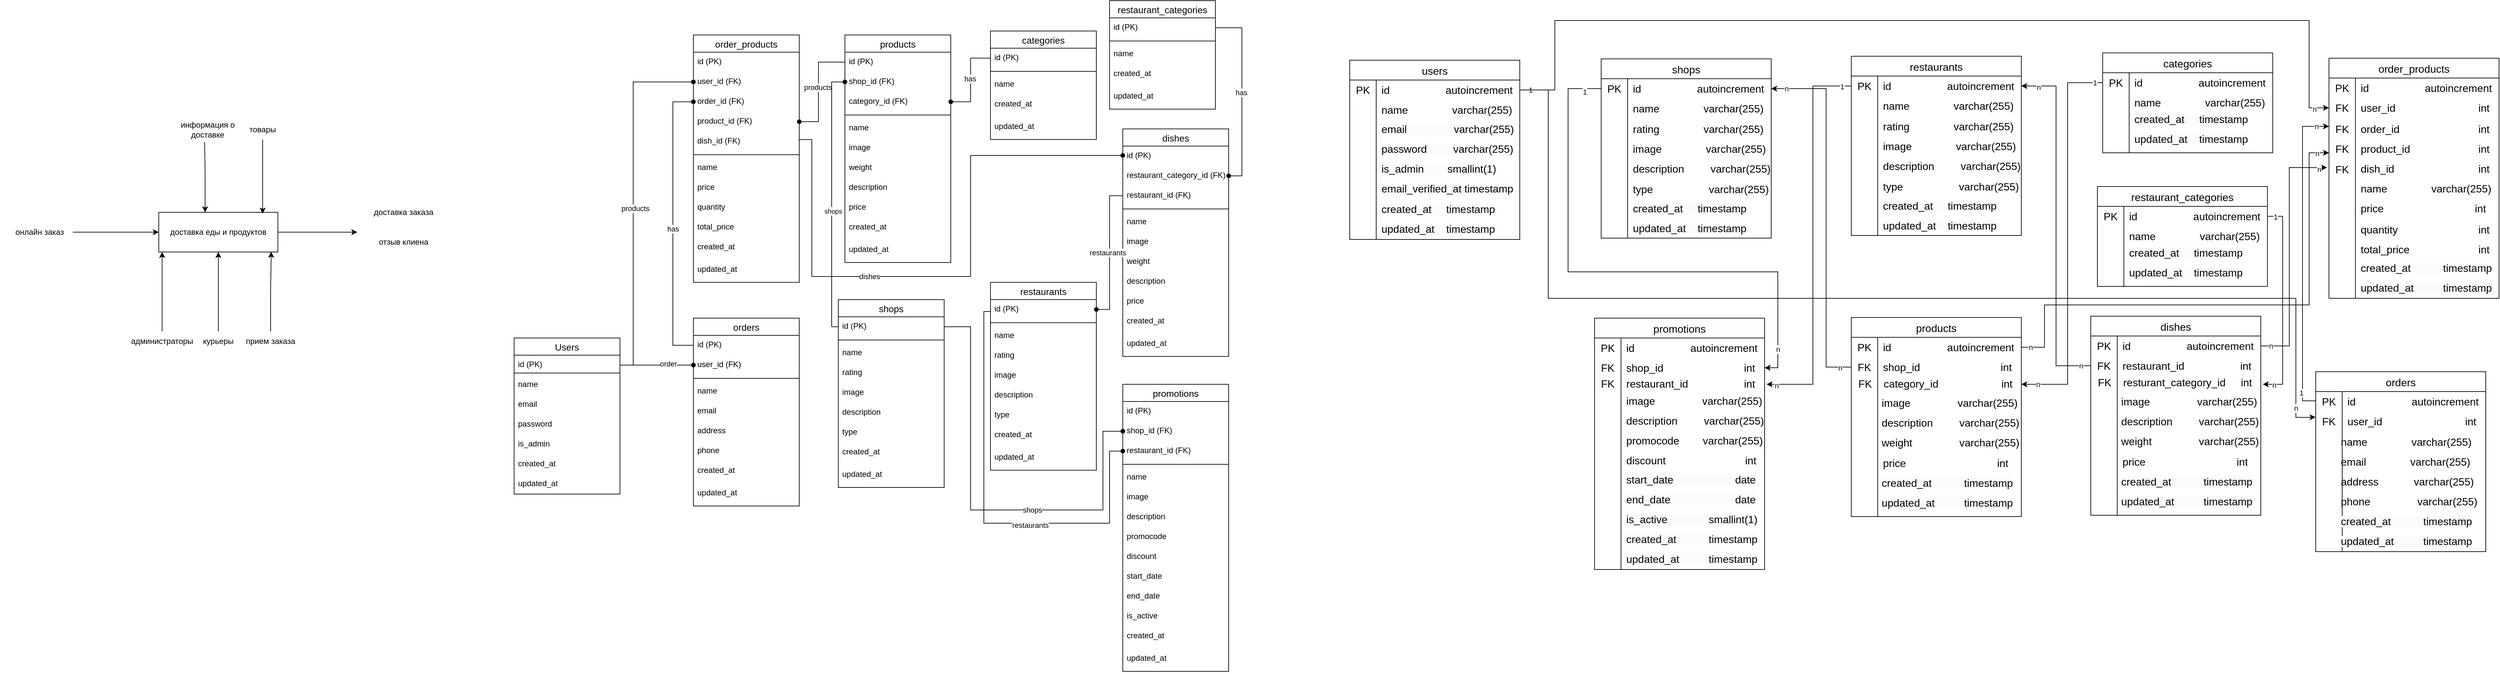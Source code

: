 <mxfile version="24.2.3" type="device">
  <diagram name="Страница — 1" id="5nEEQK_61sUJCI1Tlrny">
    <mxGraphModel dx="4456" dy="2372" grid="1" gridSize="10" guides="1" tooltips="1" connect="1" arrows="1" fold="1" page="1" pageScale="1" pageWidth="827" pageHeight="1169" math="0" shadow="0">
      <root>
        <mxCell id="0" />
        <mxCell id="1" parent="0" />
        <mxCell id="nAEGLRbm2qmN2ZQ55uRh-1" value="доставка еды и продуктов" style="rounded=0;whiteSpace=wrap;html=1;" vertex="1" parent="1">
          <mxGeometry x="290" y="320" width="180" height="60" as="geometry" />
        </mxCell>
        <mxCell id="nAEGLRbm2qmN2ZQ55uRh-2" value="" style="endArrow=classic;html=1;rounded=0;exitX=1;exitY=0.5;exitDx=0;exitDy=0;" edge="1" parent="1" source="nAEGLRbm2qmN2ZQ55uRh-1">
          <mxGeometry width="50" height="50" relative="1" as="geometry">
            <mxPoint x="450" y="340" as="sourcePoint" />
            <mxPoint x="590" y="350" as="targetPoint" />
          </mxGeometry>
        </mxCell>
        <mxCell id="nAEGLRbm2qmN2ZQ55uRh-4" value="" style="endArrow=classic;html=1;rounded=0;entryX=0;entryY=0.5;entryDx=0;entryDy=0;" edge="1" parent="1" target="nAEGLRbm2qmN2ZQ55uRh-1">
          <mxGeometry width="50" height="50" relative="1" as="geometry">
            <mxPoint x="160" y="350" as="sourcePoint" />
            <mxPoint x="280" y="350" as="targetPoint" />
          </mxGeometry>
        </mxCell>
        <mxCell id="nAEGLRbm2qmN2ZQ55uRh-7" value="" style="endArrow=classic;html=1;rounded=0;exitX=0.453;exitY=1.124;exitDx=0;exitDy=0;exitPerimeter=0;" edge="1" parent="1" source="nAEGLRbm2qmN2ZQ55uRh-12">
          <mxGeometry width="50" height="50" relative="1" as="geometry">
            <mxPoint x="389.78" y="200" as="sourcePoint" />
            <mxPoint x="360" y="320" as="targetPoint" />
            <Array as="points">
              <mxPoint x="360" y="260" />
              <mxPoint x="360" y="280" />
            </Array>
          </mxGeometry>
        </mxCell>
        <mxCell id="nAEGLRbm2qmN2ZQ55uRh-9" value="товары" style="text;html=1;align=center;verticalAlign=middle;whiteSpace=wrap;rounded=0;" vertex="1" parent="1">
          <mxGeometry x="414" y="180" width="66" height="30" as="geometry" />
        </mxCell>
        <mxCell id="nAEGLRbm2qmN2ZQ55uRh-10" value="&lt;div&gt;онлайн заказ&lt;/div&gt;" style="text;html=1;align=center;verticalAlign=middle;whiteSpace=wrap;rounded=0;" vertex="1" parent="1">
          <mxGeometry x="50" y="335" width="120" height="30" as="geometry" />
        </mxCell>
        <mxCell id="nAEGLRbm2qmN2ZQ55uRh-12" value="информация о доставке" style="text;html=1;align=center;verticalAlign=middle;whiteSpace=wrap;rounded=0;" vertex="1" parent="1">
          <mxGeometry x="314" y="180" width="100" height="30" as="geometry" />
        </mxCell>
        <mxCell id="nAEGLRbm2qmN2ZQ55uRh-13" value="доставка заказа" style="text;html=1;align=center;verticalAlign=middle;whiteSpace=wrap;rounded=0;" vertex="1" parent="1">
          <mxGeometry x="600" y="305" width="120" height="30" as="geometry" />
        </mxCell>
        <mxCell id="nAEGLRbm2qmN2ZQ55uRh-14" value="прием заказа" style="text;html=1;align=center;verticalAlign=middle;whiteSpace=wrap;rounded=0;" vertex="1" parent="1">
          <mxGeometry x="414" y="500" width="90" height="30" as="geometry" />
        </mxCell>
        <mxCell id="nAEGLRbm2qmN2ZQ55uRh-15" value="отзыв клиена" style="text;html=1;align=center;verticalAlign=middle;whiteSpace=wrap;rounded=0;" vertex="1" parent="1">
          <mxGeometry x="600" y="350" width="120" height="30" as="geometry" />
        </mxCell>
        <mxCell id="nAEGLRbm2qmN2ZQ55uRh-17" style="edgeStyle=orthogonalEdgeStyle;rounded=0;orthogonalLoop=1;jettySize=auto;html=1;entryX=0.872;entryY=0.033;entryDx=0;entryDy=0;entryPerimeter=0;" edge="1" parent="1" source="nAEGLRbm2qmN2ZQ55uRh-9" target="nAEGLRbm2qmN2ZQ55uRh-1">
          <mxGeometry relative="1" as="geometry" />
        </mxCell>
        <mxCell id="nAEGLRbm2qmN2ZQ55uRh-18" value="администраторы" style="text;html=1;align=center;verticalAlign=middle;whiteSpace=wrap;rounded=0;" vertex="1" parent="1">
          <mxGeometry x="250" y="500" width="90" height="30" as="geometry" />
        </mxCell>
        <mxCell id="nAEGLRbm2qmN2ZQ55uRh-19" style="edgeStyle=orthogonalEdgeStyle;rounded=0;orthogonalLoop=1;jettySize=auto;html=1;entryX=0.028;entryY=1;entryDx=0;entryDy=0;entryPerimeter=0;" edge="1" parent="1" source="nAEGLRbm2qmN2ZQ55uRh-18" target="nAEGLRbm2qmN2ZQ55uRh-1">
          <mxGeometry relative="1" as="geometry" />
        </mxCell>
        <mxCell id="nAEGLRbm2qmN2ZQ55uRh-20" style="edgeStyle=orthogonalEdgeStyle;rounded=0;orthogonalLoop=1;jettySize=auto;html=1;entryX=0.944;entryY=0.994;entryDx=0;entryDy=0;entryPerimeter=0;" edge="1" parent="1" source="nAEGLRbm2qmN2ZQ55uRh-14" target="nAEGLRbm2qmN2ZQ55uRh-1">
          <mxGeometry relative="1" as="geometry" />
        </mxCell>
        <mxCell id="nAEGLRbm2qmN2ZQ55uRh-22" style="edgeStyle=orthogonalEdgeStyle;rounded=0;orthogonalLoop=1;jettySize=auto;html=1;entryX=0.5;entryY=1;entryDx=0;entryDy=0;" edge="1" parent="1" source="nAEGLRbm2qmN2ZQ55uRh-21" target="nAEGLRbm2qmN2ZQ55uRh-1">
          <mxGeometry relative="1" as="geometry" />
        </mxCell>
        <mxCell id="nAEGLRbm2qmN2ZQ55uRh-21" value="курьеры" style="text;html=1;align=center;verticalAlign=middle;whiteSpace=wrap;rounded=0;" vertex="1" parent="1">
          <mxGeometry x="350" y="500" width="60" height="30" as="geometry" />
        </mxCell>
        <mxCell id="nAEGLRbm2qmN2ZQ55uRh-119" style="edgeStyle=orthogonalEdgeStyle;rounded=0;orthogonalLoop=1;jettySize=auto;html=1;entryX=0;entryY=0.5;entryDx=0;entryDy=0;endArrow=oval;endFill=1;" edge="1" parent="1" target="nAEGLRbm2qmN2ZQ55uRh-113">
          <mxGeometry relative="1" as="geometry">
            <Array as="points">
              <mxPoint x="-560.09" y="100.91" />
              <mxPoint x="-560.09" y="19.91" />
              <mxPoint x="-1110.09" y="19.91" />
              <mxPoint x="-1110.09" y="404.91" />
            </Array>
            <mxPoint x="-530.09" y="101" as="sourcePoint" />
          </mxGeometry>
        </mxCell>
        <mxCell id="nAEGLRbm2qmN2ZQ55uRh-120" value="has" style="edgeLabel;html=1;align=center;verticalAlign=middle;resizable=0;points=[];" vertex="1" connectable="0" parent="nAEGLRbm2qmN2ZQ55uRh-119">
          <mxGeometry x="-0.235" y="3" relative="1" as="geometry">
            <mxPoint as="offset" />
          </mxGeometry>
        </mxCell>
        <mxCell id="nAEGLRbm2qmN2ZQ55uRh-146" value="Users" style="swimlane;fontStyle=0;childLayout=stackLayout;horizontal=1;startSize=26;horizontalStack=0;resizeParent=1;resizeParentMax=0;resizeLast=0;collapsible=1;marginBottom=0;align=center;fontSize=14;" vertex="1" parent="1">
          <mxGeometry x="827" y="510.0" width="160" height="236" as="geometry" />
        </mxCell>
        <mxCell id="nAEGLRbm2qmN2ZQ55uRh-147" value="id (PK)" style="text;strokeColor=none;fillColor=none;spacingLeft=4;spacingRight=4;overflow=hidden;rotatable=0;points=[[0,0.5],[1,0.5]];portConstraint=eastwest;fontSize=12;whiteSpace=wrap;html=1;" vertex="1" parent="nAEGLRbm2qmN2ZQ55uRh-146">
          <mxGeometry y="26" width="160" height="30" as="geometry" />
        </mxCell>
        <mxCell id="nAEGLRbm2qmN2ZQ55uRh-148" value="" style="endArrow=none;html=1;rounded=0;" edge="1" parent="nAEGLRbm2qmN2ZQ55uRh-146">
          <mxGeometry relative="1" as="geometry">
            <mxPoint y="53" as="sourcePoint" />
            <mxPoint x="160" y="53" as="targetPoint" />
          </mxGeometry>
        </mxCell>
        <mxCell id="nAEGLRbm2qmN2ZQ55uRh-149" value="name" style="text;strokeColor=none;fillColor=none;spacingLeft=4;spacingRight=4;overflow=hidden;rotatable=0;points=[[0,0.5],[1,0.5]];portConstraint=eastwest;fontSize=12;whiteSpace=wrap;html=1;" vertex="1" parent="nAEGLRbm2qmN2ZQ55uRh-146">
          <mxGeometry y="56" width="160" height="30" as="geometry" />
        </mxCell>
        <mxCell id="nAEGLRbm2qmN2ZQ55uRh-150" value="email" style="text;strokeColor=none;fillColor=none;spacingLeft=4;spacingRight=4;overflow=hidden;rotatable=0;points=[[0,0.5],[1,0.5]];portConstraint=eastwest;fontSize=12;whiteSpace=wrap;html=1;" vertex="1" parent="nAEGLRbm2qmN2ZQ55uRh-146">
          <mxGeometry y="86" width="160" height="30" as="geometry" />
        </mxCell>
        <mxCell id="nAEGLRbm2qmN2ZQ55uRh-151" value="password" style="text;strokeColor=none;fillColor=none;spacingLeft=4;spacingRight=4;overflow=hidden;rotatable=0;points=[[0,0.5],[1,0.5]];portConstraint=eastwest;fontSize=12;whiteSpace=wrap;html=1;" vertex="1" parent="nAEGLRbm2qmN2ZQ55uRh-146">
          <mxGeometry y="116" width="160" height="30" as="geometry" />
        </mxCell>
        <mxCell id="nAEGLRbm2qmN2ZQ55uRh-152" value="is_admin" style="text;strokeColor=none;fillColor=none;spacingLeft=4;spacingRight=4;overflow=hidden;rotatable=0;points=[[0,0.5],[1,0.5]];portConstraint=eastwest;fontSize=12;whiteSpace=wrap;html=1;" vertex="1" parent="nAEGLRbm2qmN2ZQ55uRh-146">
          <mxGeometry y="146" width="160" height="30" as="geometry" />
        </mxCell>
        <mxCell id="nAEGLRbm2qmN2ZQ55uRh-155" value="created_at" style="text;strokeColor=none;fillColor=none;spacingLeft=4;spacingRight=4;overflow=hidden;rotatable=0;points=[[0,0.5],[1,0.5]];portConstraint=eastwest;fontSize=12;whiteSpace=wrap;html=1;" vertex="1" parent="nAEGLRbm2qmN2ZQ55uRh-146">
          <mxGeometry y="176" width="160" height="30" as="geometry" />
        </mxCell>
        <mxCell id="nAEGLRbm2qmN2ZQ55uRh-156" value="updated_at" style="text;strokeColor=none;fillColor=none;spacingLeft=4;spacingRight=4;overflow=hidden;rotatable=0;points=[[0,0.5],[1,0.5]];portConstraint=eastwest;fontSize=12;whiteSpace=wrap;html=1;" vertex="1" parent="nAEGLRbm2qmN2ZQ55uRh-146">
          <mxGeometry y="206" width="160" height="30" as="geometry" />
        </mxCell>
        <mxCell id="nAEGLRbm2qmN2ZQ55uRh-157" value="orders" style="swimlane;fontStyle=0;childLayout=stackLayout;horizontal=1;startSize=26;horizontalStack=0;resizeParent=1;resizeParentMax=0;resizeLast=0;collapsible=1;marginBottom=0;align=center;fontSize=14;" vertex="1" parent="1">
          <mxGeometry x="1098" y="480" width="160" height="284" as="geometry" />
        </mxCell>
        <mxCell id="nAEGLRbm2qmN2ZQ55uRh-158" value="id (PK)" style="text;strokeColor=none;fillColor=none;spacingLeft=4;spacingRight=4;overflow=hidden;rotatable=0;points=[[0,0.5],[1,0.5]];portConstraint=eastwest;fontSize=12;whiteSpace=wrap;html=1;" vertex="1" parent="nAEGLRbm2qmN2ZQ55uRh-157">
          <mxGeometry y="26" width="160" height="30" as="geometry" />
        </mxCell>
        <mxCell id="nAEGLRbm2qmN2ZQ55uRh-159" value="user_id (FK)" style="text;strokeColor=none;fillColor=none;spacingLeft=4;spacingRight=4;overflow=hidden;rotatable=0;points=[[0,0.5],[1,0.5]];portConstraint=eastwest;fontSize=12;whiteSpace=wrap;html=1;" vertex="1" parent="nAEGLRbm2qmN2ZQ55uRh-157">
          <mxGeometry y="56" width="160" height="30" as="geometry" />
        </mxCell>
        <mxCell id="nAEGLRbm2qmN2ZQ55uRh-160" value="" style="line;strokeWidth=1;rotatable=0;dashed=0;labelPosition=right;align=left;verticalAlign=middle;spacingTop=0;spacingLeft=6;points=[];portConstraint=eastwest;" vertex="1" parent="nAEGLRbm2qmN2ZQ55uRh-157">
          <mxGeometry y="86" width="160" height="10" as="geometry" />
        </mxCell>
        <mxCell id="nAEGLRbm2qmN2ZQ55uRh-161" value="name" style="text;strokeColor=none;fillColor=none;spacingLeft=4;spacingRight=4;overflow=hidden;rotatable=0;points=[[0,0.5],[1,0.5]];portConstraint=eastwest;fontSize=12;whiteSpace=wrap;html=1;" vertex="1" parent="nAEGLRbm2qmN2ZQ55uRh-157">
          <mxGeometry y="96" width="160" height="30" as="geometry" />
        </mxCell>
        <mxCell id="nAEGLRbm2qmN2ZQ55uRh-162" value="email" style="text;strokeColor=none;fillColor=none;spacingLeft=4;spacingRight=4;overflow=hidden;rotatable=0;points=[[0,0.5],[1,0.5]];portConstraint=eastwest;fontSize=12;whiteSpace=wrap;html=1;" vertex="1" parent="nAEGLRbm2qmN2ZQ55uRh-157">
          <mxGeometry y="126" width="160" height="30" as="geometry" />
        </mxCell>
        <mxCell id="nAEGLRbm2qmN2ZQ55uRh-163" value="address" style="text;strokeColor=none;fillColor=none;spacingLeft=4;spacingRight=4;overflow=hidden;rotatable=0;points=[[0,0.5],[1,0.5]];portConstraint=eastwest;fontSize=12;whiteSpace=wrap;html=1;" vertex="1" parent="nAEGLRbm2qmN2ZQ55uRh-157">
          <mxGeometry y="156" width="160" height="30" as="geometry" />
        </mxCell>
        <mxCell id="nAEGLRbm2qmN2ZQ55uRh-166" value="phone" style="text;strokeColor=none;fillColor=none;spacingLeft=4;spacingRight=4;overflow=hidden;rotatable=0;points=[[0,0.5],[1,0.5]];portConstraint=eastwest;fontSize=12;whiteSpace=wrap;html=1;" vertex="1" parent="nAEGLRbm2qmN2ZQ55uRh-157">
          <mxGeometry y="186" width="160" height="30" as="geometry" />
        </mxCell>
        <mxCell id="nAEGLRbm2qmN2ZQ55uRh-164" value="created_at" style="text;strokeColor=none;fillColor=none;spacingLeft=4;spacingRight=4;overflow=hidden;rotatable=0;points=[[0,0.5],[1,0.5]];portConstraint=eastwest;fontSize=12;whiteSpace=wrap;html=1;" vertex="1" parent="nAEGLRbm2qmN2ZQ55uRh-157">
          <mxGeometry y="216" width="160" height="34" as="geometry" />
        </mxCell>
        <mxCell id="nAEGLRbm2qmN2ZQ55uRh-165" value="updated_at" style="text;strokeColor=none;fillColor=none;spacingLeft=4;spacingRight=4;overflow=hidden;rotatable=0;points=[[0,0.5],[1,0.5]];portConstraint=eastwest;fontSize=12;whiteSpace=wrap;html=1;" vertex="1" parent="nAEGLRbm2qmN2ZQ55uRh-157">
          <mxGeometry y="250" width="160" height="34" as="geometry" />
        </mxCell>
        <mxCell id="nAEGLRbm2qmN2ZQ55uRh-189" style="edgeStyle=orthogonalEdgeStyle;rounded=0;orthogonalLoop=1;jettySize=auto;html=1;exitX=1;exitY=0.5;exitDx=0;exitDy=0;entryX=0;entryY=0.5;entryDx=0;entryDy=0;endArrow=oval;endFill=1;" edge="1" parent="1" source="nAEGLRbm2qmN2ZQ55uRh-147" target="nAEGLRbm2qmN2ZQ55uRh-159">
          <mxGeometry relative="1" as="geometry" />
        </mxCell>
        <mxCell id="nAEGLRbm2qmN2ZQ55uRh-191" value="order" style="edgeLabel;html=1;align=center;verticalAlign=middle;resizable=0;points=[];" vertex="1" connectable="0" parent="nAEGLRbm2qmN2ZQ55uRh-189">
          <mxGeometry x="0.313" y="2" relative="1" as="geometry">
            <mxPoint as="offset" />
          </mxGeometry>
        </mxCell>
        <mxCell id="nAEGLRbm2qmN2ZQ55uRh-192" value="order_products" style="swimlane;fontStyle=0;childLayout=stackLayout;horizontal=1;startSize=26;horizontalStack=0;resizeParent=1;resizeParentMax=0;resizeLast=0;collapsible=1;marginBottom=0;align=center;fontSize=14;" vertex="1" parent="1">
          <mxGeometry x="1098" y="51.91" width="160" height="374" as="geometry" />
        </mxCell>
        <mxCell id="nAEGLRbm2qmN2ZQ55uRh-193" value="id (PK)" style="text;strokeColor=none;fillColor=none;spacingLeft=4;spacingRight=4;overflow=hidden;rotatable=0;points=[[0,0.5],[1,0.5]];portConstraint=eastwest;fontSize=12;whiteSpace=wrap;html=1;" vertex="1" parent="nAEGLRbm2qmN2ZQ55uRh-192">
          <mxGeometry y="26" width="160" height="30" as="geometry" />
        </mxCell>
        <mxCell id="nAEGLRbm2qmN2ZQ55uRh-194" value="user_id (FK)" style="text;strokeColor=none;fillColor=none;spacingLeft=4;spacingRight=4;overflow=hidden;rotatable=0;points=[[0,0.5],[1,0.5]];portConstraint=eastwest;fontSize=12;whiteSpace=wrap;html=1;" vertex="1" parent="nAEGLRbm2qmN2ZQ55uRh-192">
          <mxGeometry y="56" width="160" height="30" as="geometry" />
        </mxCell>
        <mxCell id="nAEGLRbm2qmN2ZQ55uRh-202" value="order_id (FK)" style="text;strokeColor=none;fillColor=none;spacingLeft=4;spacingRight=4;overflow=hidden;rotatable=0;points=[[0,0.5],[1,0.5]];portConstraint=eastwest;fontSize=12;whiteSpace=wrap;html=1;" vertex="1" parent="nAEGLRbm2qmN2ZQ55uRh-192">
          <mxGeometry y="86" width="160" height="30" as="geometry" />
        </mxCell>
        <mxCell id="nAEGLRbm2qmN2ZQ55uRh-203" value="product_id (FK)" style="text;strokeColor=none;fillColor=none;spacingLeft=4;spacingRight=4;overflow=hidden;rotatable=0;points=[[0,0.5],[1,0.5]];portConstraint=eastwest;fontSize=12;whiteSpace=wrap;html=1;" vertex="1" parent="nAEGLRbm2qmN2ZQ55uRh-192">
          <mxGeometry y="116" width="160" height="30" as="geometry" />
        </mxCell>
        <mxCell id="nAEGLRbm2qmN2ZQ55uRh-273" value="dish_id (FK)" style="text;strokeColor=none;fillColor=none;spacingLeft=4;spacingRight=4;overflow=hidden;rotatable=0;points=[[0,0.5],[1,0.5]];portConstraint=eastwest;fontSize=12;whiteSpace=wrap;html=1;" vertex="1" parent="nAEGLRbm2qmN2ZQ55uRh-192">
          <mxGeometry y="146" width="160" height="30" as="geometry" />
        </mxCell>
        <mxCell id="nAEGLRbm2qmN2ZQ55uRh-195" value="" style="line;strokeWidth=1;rotatable=0;dashed=0;labelPosition=right;align=left;verticalAlign=middle;spacingTop=0;spacingLeft=6;points=[];portConstraint=eastwest;" vertex="1" parent="nAEGLRbm2qmN2ZQ55uRh-192">
          <mxGeometry y="176" width="160" height="10" as="geometry" />
        </mxCell>
        <mxCell id="nAEGLRbm2qmN2ZQ55uRh-196" value="name" style="text;strokeColor=none;fillColor=none;spacingLeft=4;spacingRight=4;overflow=hidden;rotatable=0;points=[[0,0.5],[1,0.5]];portConstraint=eastwest;fontSize=12;whiteSpace=wrap;html=1;" vertex="1" parent="nAEGLRbm2qmN2ZQ55uRh-192">
          <mxGeometry y="186" width="160" height="30" as="geometry" />
        </mxCell>
        <mxCell id="nAEGLRbm2qmN2ZQ55uRh-197" value="price" style="text;strokeColor=none;fillColor=none;spacingLeft=4;spacingRight=4;overflow=hidden;rotatable=0;points=[[0,0.5],[1,0.5]];portConstraint=eastwest;fontSize=12;whiteSpace=wrap;html=1;" vertex="1" parent="nAEGLRbm2qmN2ZQ55uRh-192">
          <mxGeometry y="216" width="160" height="30" as="geometry" />
        </mxCell>
        <mxCell id="nAEGLRbm2qmN2ZQ55uRh-198" value="quantity" style="text;strokeColor=none;fillColor=none;spacingLeft=4;spacingRight=4;overflow=hidden;rotatable=0;points=[[0,0.5],[1,0.5]];portConstraint=eastwest;fontSize=12;whiteSpace=wrap;html=1;" vertex="1" parent="nAEGLRbm2qmN2ZQ55uRh-192">
          <mxGeometry y="246" width="160" height="30" as="geometry" />
        </mxCell>
        <mxCell id="nAEGLRbm2qmN2ZQ55uRh-199" value="total_price" style="text;strokeColor=none;fillColor=none;spacingLeft=4;spacingRight=4;overflow=hidden;rotatable=0;points=[[0,0.5],[1,0.5]];portConstraint=eastwest;fontSize=12;whiteSpace=wrap;html=1;" vertex="1" parent="nAEGLRbm2qmN2ZQ55uRh-192">
          <mxGeometry y="276" width="160" height="30" as="geometry" />
        </mxCell>
        <mxCell id="nAEGLRbm2qmN2ZQ55uRh-200" value="created_at" style="text;strokeColor=none;fillColor=none;spacingLeft=4;spacingRight=4;overflow=hidden;rotatable=0;points=[[0,0.5],[1,0.5]];portConstraint=eastwest;fontSize=12;whiteSpace=wrap;html=1;" vertex="1" parent="nAEGLRbm2qmN2ZQ55uRh-192">
          <mxGeometry y="306" width="160" height="34" as="geometry" />
        </mxCell>
        <mxCell id="nAEGLRbm2qmN2ZQ55uRh-201" value="updated_at" style="text;strokeColor=none;fillColor=none;spacingLeft=4;spacingRight=4;overflow=hidden;rotatable=0;points=[[0,0.5],[1,0.5]];portConstraint=eastwest;fontSize=12;whiteSpace=wrap;html=1;" vertex="1" parent="nAEGLRbm2qmN2ZQ55uRh-192">
          <mxGeometry y="340" width="160" height="34" as="geometry" />
        </mxCell>
        <mxCell id="nAEGLRbm2qmN2ZQ55uRh-204" style="edgeStyle=orthogonalEdgeStyle;rounded=0;orthogonalLoop=1;jettySize=auto;html=1;exitX=1;exitY=0.5;exitDx=0;exitDy=0;entryX=0;entryY=0.5;entryDx=0;entryDy=0;endArrow=oval;endFill=1;" edge="1" parent="1" source="nAEGLRbm2qmN2ZQ55uRh-147" target="nAEGLRbm2qmN2ZQ55uRh-194">
          <mxGeometry relative="1" as="geometry">
            <Array as="points">
              <mxPoint x="1007" y="551" />
              <mxPoint x="1007" y="123" />
            </Array>
          </mxGeometry>
        </mxCell>
        <mxCell id="nAEGLRbm2qmN2ZQ55uRh-207" value="products" style="edgeLabel;html=1;align=center;verticalAlign=middle;resizable=0;points=[];fontFamily=Helvetica;fontSize=11;fontColor=default;labelBackgroundColor=default;" vertex="1" connectable="0" parent="nAEGLRbm2qmN2ZQ55uRh-204">
          <mxGeometry x="-0.044" y="-3" relative="1" as="geometry">
            <mxPoint as="offset" />
          </mxGeometry>
        </mxCell>
        <mxCell id="nAEGLRbm2qmN2ZQ55uRh-205" style="edgeStyle=orthogonalEdgeStyle;rounded=0;orthogonalLoop=1;jettySize=auto;html=1;entryX=0;entryY=0.5;entryDx=0;entryDy=0;strokeColor=default;align=center;verticalAlign=middle;fontFamily=Helvetica;fontSize=11;fontColor=default;labelBackgroundColor=default;endArrow=oval;endFill=1;" edge="1" parent="1" source="nAEGLRbm2qmN2ZQ55uRh-158" target="nAEGLRbm2qmN2ZQ55uRh-202">
          <mxGeometry relative="1" as="geometry">
            <Array as="points">
              <mxPoint x="1067" y="521" />
              <mxPoint x="1067" y="153" />
            </Array>
          </mxGeometry>
        </mxCell>
        <mxCell id="nAEGLRbm2qmN2ZQ55uRh-324" value="has" style="edgeLabel;html=1;align=center;verticalAlign=middle;resizable=0;points=[];fontFamily=Helvetica;fontSize=11;fontColor=default;labelBackgroundColor=default;" vertex="1" connectable="0" parent="nAEGLRbm2qmN2ZQ55uRh-205">
          <mxGeometry x="-0.038" relative="1" as="geometry">
            <mxPoint as="offset" />
          </mxGeometry>
        </mxCell>
        <mxCell id="nAEGLRbm2qmN2ZQ55uRh-208" value="products" style="swimlane;fontStyle=0;childLayout=stackLayout;horizontal=1;startSize=26;horizontalStack=0;resizeParent=1;resizeParentMax=0;resizeLast=0;collapsible=1;marginBottom=0;align=center;fontSize=14;" vertex="1" parent="1">
          <mxGeometry x="1327" y="51.91" width="160" height="344" as="geometry" />
        </mxCell>
        <mxCell id="nAEGLRbm2qmN2ZQ55uRh-209" value="id (PK)" style="text;strokeColor=none;fillColor=none;spacingLeft=4;spacingRight=4;overflow=hidden;rotatable=0;points=[[0,0.5],[1,0.5]];portConstraint=eastwest;fontSize=12;whiteSpace=wrap;html=1;" vertex="1" parent="nAEGLRbm2qmN2ZQ55uRh-208">
          <mxGeometry y="26" width="160" height="30" as="geometry" />
        </mxCell>
        <mxCell id="nAEGLRbm2qmN2ZQ55uRh-230" value="shop_id (FK)" style="text;strokeColor=none;fillColor=none;spacingLeft=4;spacingRight=4;overflow=hidden;rotatable=0;points=[[0,0.5],[1,0.5]];portConstraint=eastwest;fontSize=12;whiteSpace=wrap;html=1;" vertex="1" parent="nAEGLRbm2qmN2ZQ55uRh-208">
          <mxGeometry y="56" width="160" height="30" as="geometry" />
        </mxCell>
        <mxCell id="nAEGLRbm2qmN2ZQ55uRh-231" value="category_id (FK)" style="text;strokeColor=none;fillColor=none;spacingLeft=4;spacingRight=4;overflow=hidden;rotatable=0;points=[[0,0.5],[1,0.5]];portConstraint=eastwest;fontSize=12;whiteSpace=wrap;html=1;" vertex="1" parent="nAEGLRbm2qmN2ZQ55uRh-208">
          <mxGeometry y="86" width="160" height="30" as="geometry" />
        </mxCell>
        <mxCell id="nAEGLRbm2qmN2ZQ55uRh-211" value="" style="line;strokeWidth=1;rotatable=0;dashed=0;labelPosition=right;align=left;verticalAlign=middle;spacingTop=0;spacingLeft=6;points=[];portConstraint=eastwest;" vertex="1" parent="nAEGLRbm2qmN2ZQ55uRh-208">
          <mxGeometry y="116" width="160" height="10" as="geometry" />
        </mxCell>
        <mxCell id="nAEGLRbm2qmN2ZQ55uRh-212" value="name" style="text;strokeColor=none;fillColor=none;spacingLeft=4;spacingRight=4;overflow=hidden;rotatable=0;points=[[0,0.5],[1,0.5]];portConstraint=eastwest;fontSize=12;whiteSpace=wrap;html=1;" vertex="1" parent="nAEGLRbm2qmN2ZQ55uRh-208">
          <mxGeometry y="126" width="160" height="30" as="geometry" />
        </mxCell>
        <mxCell id="nAEGLRbm2qmN2ZQ55uRh-213" value="image" style="text;strokeColor=none;fillColor=none;spacingLeft=4;spacingRight=4;overflow=hidden;rotatable=0;points=[[0,0.5],[1,0.5]];portConstraint=eastwest;fontSize=12;whiteSpace=wrap;html=1;" vertex="1" parent="nAEGLRbm2qmN2ZQ55uRh-208">
          <mxGeometry y="156" width="160" height="30" as="geometry" />
        </mxCell>
        <mxCell id="nAEGLRbm2qmN2ZQ55uRh-214" value="weight" style="text;strokeColor=none;fillColor=none;spacingLeft=4;spacingRight=4;overflow=hidden;rotatable=0;points=[[0,0.5],[1,0.5]];portConstraint=eastwest;fontSize=12;whiteSpace=wrap;html=1;" vertex="1" parent="nAEGLRbm2qmN2ZQ55uRh-208">
          <mxGeometry y="186" width="160" height="30" as="geometry" />
        </mxCell>
        <mxCell id="nAEGLRbm2qmN2ZQ55uRh-215" value="description" style="text;strokeColor=none;fillColor=none;spacingLeft=4;spacingRight=4;overflow=hidden;rotatable=0;points=[[0,0.5],[1,0.5]];portConstraint=eastwest;fontSize=12;whiteSpace=wrap;html=1;" vertex="1" parent="nAEGLRbm2qmN2ZQ55uRh-208">
          <mxGeometry y="216" width="160" height="30" as="geometry" />
        </mxCell>
        <mxCell id="nAEGLRbm2qmN2ZQ55uRh-228" value="price" style="text;strokeColor=none;fillColor=none;spacingLeft=4;spacingRight=4;overflow=hidden;rotatable=0;points=[[0,0.5],[1,0.5]];portConstraint=eastwest;fontSize=12;whiteSpace=wrap;html=1;" vertex="1" parent="nAEGLRbm2qmN2ZQ55uRh-208">
          <mxGeometry y="246" width="160" height="30" as="geometry" />
        </mxCell>
        <mxCell id="nAEGLRbm2qmN2ZQ55uRh-216" value="created_at" style="text;strokeColor=none;fillColor=none;spacingLeft=4;spacingRight=4;overflow=hidden;rotatable=0;points=[[0,0.5],[1,0.5]];portConstraint=eastwest;fontSize=12;whiteSpace=wrap;html=1;" vertex="1" parent="nAEGLRbm2qmN2ZQ55uRh-208">
          <mxGeometry y="276" width="160" height="34" as="geometry" />
        </mxCell>
        <mxCell id="nAEGLRbm2qmN2ZQ55uRh-217" value="updated_at" style="text;strokeColor=none;fillColor=none;spacingLeft=4;spacingRight=4;overflow=hidden;rotatable=0;points=[[0,0.5],[1,0.5]];portConstraint=eastwest;fontSize=12;whiteSpace=wrap;html=1;" vertex="1" parent="nAEGLRbm2qmN2ZQ55uRh-208">
          <mxGeometry y="310" width="160" height="34" as="geometry" />
        </mxCell>
        <mxCell id="nAEGLRbm2qmN2ZQ55uRh-232" style="edgeStyle=orthogonalEdgeStyle;rounded=0;orthogonalLoop=1;jettySize=auto;html=1;exitX=0;exitY=0.5;exitDx=0;exitDy=0;strokeColor=default;align=center;verticalAlign=middle;fontFamily=Helvetica;fontSize=11;fontColor=default;labelBackgroundColor=default;endArrow=oval;endFill=1;" edge="1" parent="1" source="nAEGLRbm2qmN2ZQ55uRh-209" target="nAEGLRbm2qmN2ZQ55uRh-203">
          <mxGeometry relative="1" as="geometry">
            <Array as="points">
              <mxPoint x="1287" y="93" />
              <mxPoint x="1287" y="183" />
            </Array>
          </mxGeometry>
        </mxCell>
        <mxCell id="nAEGLRbm2qmN2ZQ55uRh-233" value="products" style="edgeLabel;html=1;align=center;verticalAlign=middle;resizable=0;points=[];fontFamily=Helvetica;fontSize=11;fontColor=default;labelBackgroundColor=default;" vertex="1" connectable="0" parent="nAEGLRbm2qmN2ZQ55uRh-232">
          <mxGeometry x="-0.023" y="-1" relative="1" as="geometry">
            <mxPoint as="offset" />
          </mxGeometry>
        </mxCell>
        <mxCell id="nAEGLRbm2qmN2ZQ55uRh-236" value="shops" style="swimlane;fontStyle=0;childLayout=stackLayout;horizontal=1;startSize=26;horizontalStack=0;resizeParent=1;resizeParentMax=0;resizeLast=0;collapsible=1;marginBottom=0;align=center;fontSize=14;" vertex="1" parent="1">
          <mxGeometry x="1317" y="452" width="160" height="284" as="geometry" />
        </mxCell>
        <mxCell id="nAEGLRbm2qmN2ZQ55uRh-237" value="id (PK)" style="text;strokeColor=none;fillColor=none;spacingLeft=4;spacingRight=4;overflow=hidden;rotatable=0;points=[[0,0.5],[1,0.5]];portConstraint=eastwest;fontSize=12;whiteSpace=wrap;html=1;" vertex="1" parent="nAEGLRbm2qmN2ZQ55uRh-236">
          <mxGeometry y="26" width="160" height="30" as="geometry" />
        </mxCell>
        <mxCell id="nAEGLRbm2qmN2ZQ55uRh-239" value="" style="line;strokeWidth=1;rotatable=0;dashed=0;labelPosition=right;align=left;verticalAlign=middle;spacingTop=0;spacingLeft=6;points=[];portConstraint=eastwest;" vertex="1" parent="nAEGLRbm2qmN2ZQ55uRh-236">
          <mxGeometry y="56" width="160" height="10" as="geometry" />
        </mxCell>
        <mxCell id="nAEGLRbm2qmN2ZQ55uRh-240" value="name" style="text;strokeColor=none;fillColor=none;spacingLeft=4;spacingRight=4;overflow=hidden;rotatable=0;points=[[0,0.5],[1,0.5]];portConstraint=eastwest;fontSize=12;whiteSpace=wrap;html=1;" vertex="1" parent="nAEGLRbm2qmN2ZQ55uRh-236">
          <mxGeometry y="66" width="160" height="30" as="geometry" />
        </mxCell>
        <mxCell id="nAEGLRbm2qmN2ZQ55uRh-241" value="rating" style="text;strokeColor=none;fillColor=none;spacingLeft=4;spacingRight=4;overflow=hidden;rotatable=0;points=[[0,0.5],[1,0.5]];portConstraint=eastwest;fontSize=12;whiteSpace=wrap;html=1;" vertex="1" parent="nAEGLRbm2qmN2ZQ55uRh-236">
          <mxGeometry y="96" width="160" height="30" as="geometry" />
        </mxCell>
        <mxCell id="nAEGLRbm2qmN2ZQ55uRh-242" value="image" style="text;strokeColor=none;fillColor=none;spacingLeft=4;spacingRight=4;overflow=hidden;rotatable=0;points=[[0,0.5],[1,0.5]];portConstraint=eastwest;fontSize=12;whiteSpace=wrap;html=1;" vertex="1" parent="nAEGLRbm2qmN2ZQ55uRh-236">
          <mxGeometry y="126" width="160" height="30" as="geometry" />
        </mxCell>
        <mxCell id="nAEGLRbm2qmN2ZQ55uRh-243" value="description" style="text;strokeColor=none;fillColor=none;spacingLeft=4;spacingRight=4;overflow=hidden;rotatable=0;points=[[0,0.5],[1,0.5]];portConstraint=eastwest;fontSize=12;whiteSpace=wrap;html=1;" vertex="1" parent="nAEGLRbm2qmN2ZQ55uRh-236">
          <mxGeometry y="156" width="160" height="30" as="geometry" />
        </mxCell>
        <mxCell id="nAEGLRbm2qmN2ZQ55uRh-246" value="type" style="text;strokeColor=none;fillColor=none;spacingLeft=4;spacingRight=4;overflow=hidden;rotatable=0;points=[[0,0.5],[1,0.5]];portConstraint=eastwest;fontSize=12;whiteSpace=wrap;html=1;" vertex="1" parent="nAEGLRbm2qmN2ZQ55uRh-236">
          <mxGeometry y="186" width="160" height="30" as="geometry" />
        </mxCell>
        <mxCell id="nAEGLRbm2qmN2ZQ55uRh-244" value="created_at" style="text;strokeColor=none;fillColor=none;spacingLeft=4;spacingRight=4;overflow=hidden;rotatable=0;points=[[0,0.5],[1,0.5]];portConstraint=eastwest;fontSize=12;whiteSpace=wrap;html=1;" vertex="1" parent="nAEGLRbm2qmN2ZQ55uRh-236">
          <mxGeometry y="216" width="160" height="34" as="geometry" />
        </mxCell>
        <mxCell id="nAEGLRbm2qmN2ZQ55uRh-245" value="updated_at" style="text;strokeColor=none;fillColor=none;spacingLeft=4;spacingRight=4;overflow=hidden;rotatable=0;points=[[0,0.5],[1,0.5]];portConstraint=eastwest;fontSize=12;whiteSpace=wrap;html=1;" vertex="1" parent="nAEGLRbm2qmN2ZQ55uRh-236">
          <mxGeometry y="250" width="160" height="34" as="geometry" />
        </mxCell>
        <mxCell id="nAEGLRbm2qmN2ZQ55uRh-247" style="edgeStyle=orthogonalEdgeStyle;rounded=0;orthogonalLoop=1;jettySize=auto;html=1;exitX=0;exitY=0.5;exitDx=0;exitDy=0;entryX=0;entryY=0.5;entryDx=0;entryDy=0;strokeColor=default;align=center;verticalAlign=middle;fontFamily=Helvetica;fontSize=11;fontColor=default;labelBackgroundColor=default;endArrow=oval;endFill=1;" edge="1" parent="1" source="nAEGLRbm2qmN2ZQ55uRh-237" target="nAEGLRbm2qmN2ZQ55uRh-230">
          <mxGeometry relative="1" as="geometry">
            <Array as="points">
              <mxPoint x="1307" y="493" />
              <mxPoint x="1307" y="123" />
            </Array>
          </mxGeometry>
        </mxCell>
        <mxCell id="nAEGLRbm2qmN2ZQ55uRh-248" value="&lt;font style=&quot;font-size: 10px;&quot;&gt;shops&lt;/font&gt;" style="edgeLabel;html=1;align=center;verticalAlign=middle;resizable=0;points=[];fontFamily=Helvetica;fontSize=11;fontColor=default;labelBackgroundColor=default;" vertex="1" connectable="0" parent="nAEGLRbm2qmN2ZQ55uRh-247">
          <mxGeometry x="-0.076" y="-2" relative="1" as="geometry">
            <mxPoint as="offset" />
          </mxGeometry>
        </mxCell>
        <mxCell id="nAEGLRbm2qmN2ZQ55uRh-249" value="categories" style="swimlane;fontStyle=0;childLayout=stackLayout;horizontal=1;startSize=26;horizontalStack=0;resizeParent=1;resizeParentMax=0;resizeLast=0;collapsible=1;marginBottom=0;align=center;fontSize=14;" vertex="1" parent="1">
          <mxGeometry x="1547" y="45.91" width="160" height="164" as="geometry" />
        </mxCell>
        <mxCell id="nAEGLRbm2qmN2ZQ55uRh-250" value="id (PK)" style="text;strokeColor=none;fillColor=none;spacingLeft=4;spacingRight=4;overflow=hidden;rotatable=0;points=[[0,0.5],[1,0.5]];portConstraint=eastwest;fontSize=12;whiteSpace=wrap;html=1;" vertex="1" parent="nAEGLRbm2qmN2ZQ55uRh-249">
          <mxGeometry y="26" width="160" height="30" as="geometry" />
        </mxCell>
        <mxCell id="nAEGLRbm2qmN2ZQ55uRh-251" value="" style="line;strokeWidth=1;rotatable=0;dashed=0;labelPosition=right;align=left;verticalAlign=middle;spacingTop=0;spacingLeft=6;points=[];portConstraint=eastwest;" vertex="1" parent="nAEGLRbm2qmN2ZQ55uRh-249">
          <mxGeometry y="56" width="160" height="10" as="geometry" />
        </mxCell>
        <mxCell id="nAEGLRbm2qmN2ZQ55uRh-252" value="name" style="text;strokeColor=none;fillColor=none;spacingLeft=4;spacingRight=4;overflow=hidden;rotatable=0;points=[[0,0.5],[1,0.5]];portConstraint=eastwest;fontSize=12;whiteSpace=wrap;html=1;" vertex="1" parent="nAEGLRbm2qmN2ZQ55uRh-249">
          <mxGeometry y="66" width="160" height="30" as="geometry" />
        </mxCell>
        <mxCell id="nAEGLRbm2qmN2ZQ55uRh-257" value="created_at" style="text;strokeColor=none;fillColor=none;spacingLeft=4;spacingRight=4;overflow=hidden;rotatable=0;points=[[0,0.5],[1,0.5]];portConstraint=eastwest;fontSize=12;whiteSpace=wrap;html=1;" vertex="1" parent="nAEGLRbm2qmN2ZQ55uRh-249">
          <mxGeometry y="96" width="160" height="34" as="geometry" />
        </mxCell>
        <mxCell id="nAEGLRbm2qmN2ZQ55uRh-258" value="updated_at" style="text;strokeColor=none;fillColor=none;spacingLeft=4;spacingRight=4;overflow=hidden;rotatable=0;points=[[0,0.5],[1,0.5]];portConstraint=eastwest;fontSize=12;whiteSpace=wrap;html=1;" vertex="1" parent="nAEGLRbm2qmN2ZQ55uRh-249">
          <mxGeometry y="130" width="160" height="34" as="geometry" />
        </mxCell>
        <mxCell id="nAEGLRbm2qmN2ZQ55uRh-259" style="edgeStyle=orthogonalEdgeStyle;rounded=0;orthogonalLoop=1;jettySize=auto;html=1;exitX=0;exitY=0.5;exitDx=0;exitDy=0;entryX=1;entryY=0.5;entryDx=0;entryDy=0;strokeColor=default;align=center;verticalAlign=middle;fontFamily=Helvetica;fontSize=11;fontColor=default;labelBackgroundColor=default;endArrow=oval;endFill=1;" edge="1" parent="1" source="nAEGLRbm2qmN2ZQ55uRh-250" target="nAEGLRbm2qmN2ZQ55uRh-231">
          <mxGeometry relative="1" as="geometry" />
        </mxCell>
        <mxCell id="nAEGLRbm2qmN2ZQ55uRh-323" value="has" style="edgeLabel;html=1;align=center;verticalAlign=middle;resizable=0;points=[];fontFamily=Helvetica;fontSize=11;fontColor=default;labelBackgroundColor=default;" vertex="1" connectable="0" parent="nAEGLRbm2qmN2ZQ55uRh-259">
          <mxGeometry x="-0.032" y="-1" relative="1" as="geometry">
            <mxPoint as="offset" />
          </mxGeometry>
        </mxCell>
        <mxCell id="nAEGLRbm2qmN2ZQ55uRh-260" value="restaurants" style="swimlane;fontStyle=0;childLayout=stackLayout;horizontal=1;startSize=26;horizontalStack=0;resizeParent=1;resizeParentMax=0;resizeLast=0;collapsible=1;marginBottom=0;align=center;fontSize=14;" vertex="1" parent="1">
          <mxGeometry x="1547" y="425.91" width="160" height="284" as="geometry" />
        </mxCell>
        <mxCell id="nAEGLRbm2qmN2ZQ55uRh-261" value="id (PK)" style="text;strokeColor=none;fillColor=none;spacingLeft=4;spacingRight=4;overflow=hidden;rotatable=0;points=[[0,0.5],[1,0.5]];portConstraint=eastwest;fontSize=12;whiteSpace=wrap;html=1;" vertex="1" parent="nAEGLRbm2qmN2ZQ55uRh-260">
          <mxGeometry y="26" width="160" height="30" as="geometry" />
        </mxCell>
        <mxCell id="nAEGLRbm2qmN2ZQ55uRh-262" value="" style="line;strokeWidth=1;rotatable=0;dashed=0;labelPosition=right;align=left;verticalAlign=middle;spacingTop=0;spacingLeft=6;points=[];portConstraint=eastwest;" vertex="1" parent="nAEGLRbm2qmN2ZQ55uRh-260">
          <mxGeometry y="56" width="160" height="10" as="geometry" />
        </mxCell>
        <mxCell id="nAEGLRbm2qmN2ZQ55uRh-263" value="name" style="text;strokeColor=none;fillColor=none;spacingLeft=4;spacingRight=4;overflow=hidden;rotatable=0;points=[[0,0.5],[1,0.5]];portConstraint=eastwest;fontSize=12;whiteSpace=wrap;html=1;" vertex="1" parent="nAEGLRbm2qmN2ZQ55uRh-260">
          <mxGeometry y="66" width="160" height="30" as="geometry" />
        </mxCell>
        <mxCell id="nAEGLRbm2qmN2ZQ55uRh-264" value="rating" style="text;strokeColor=none;fillColor=none;spacingLeft=4;spacingRight=4;overflow=hidden;rotatable=0;points=[[0,0.5],[1,0.5]];portConstraint=eastwest;fontSize=12;whiteSpace=wrap;html=1;" vertex="1" parent="nAEGLRbm2qmN2ZQ55uRh-260">
          <mxGeometry y="96" width="160" height="30" as="geometry" />
        </mxCell>
        <mxCell id="nAEGLRbm2qmN2ZQ55uRh-265" value="image" style="text;strokeColor=none;fillColor=none;spacingLeft=4;spacingRight=4;overflow=hidden;rotatable=0;points=[[0,0.5],[1,0.5]];portConstraint=eastwest;fontSize=12;whiteSpace=wrap;html=1;" vertex="1" parent="nAEGLRbm2qmN2ZQ55uRh-260">
          <mxGeometry y="126" width="160" height="30" as="geometry" />
        </mxCell>
        <mxCell id="nAEGLRbm2qmN2ZQ55uRh-266" value="description" style="text;strokeColor=none;fillColor=none;spacingLeft=4;spacingRight=4;overflow=hidden;rotatable=0;points=[[0,0.5],[1,0.5]];portConstraint=eastwest;fontSize=12;whiteSpace=wrap;html=1;" vertex="1" parent="nAEGLRbm2qmN2ZQ55uRh-260">
          <mxGeometry y="156" width="160" height="30" as="geometry" />
        </mxCell>
        <mxCell id="nAEGLRbm2qmN2ZQ55uRh-267" value="type" style="text;strokeColor=none;fillColor=none;spacingLeft=4;spacingRight=4;overflow=hidden;rotatable=0;points=[[0,0.5],[1,0.5]];portConstraint=eastwest;fontSize=12;whiteSpace=wrap;html=1;" vertex="1" parent="nAEGLRbm2qmN2ZQ55uRh-260">
          <mxGeometry y="186" width="160" height="30" as="geometry" />
        </mxCell>
        <mxCell id="nAEGLRbm2qmN2ZQ55uRh-268" value="created_at" style="text;strokeColor=none;fillColor=none;spacingLeft=4;spacingRight=4;overflow=hidden;rotatable=0;points=[[0,0.5],[1,0.5]];portConstraint=eastwest;fontSize=12;whiteSpace=wrap;html=1;" vertex="1" parent="nAEGLRbm2qmN2ZQ55uRh-260">
          <mxGeometry y="216" width="160" height="34" as="geometry" />
        </mxCell>
        <mxCell id="nAEGLRbm2qmN2ZQ55uRh-269" value="updated_at" style="text;strokeColor=none;fillColor=none;spacingLeft=4;spacingRight=4;overflow=hidden;rotatable=0;points=[[0,0.5],[1,0.5]];portConstraint=eastwest;fontSize=12;whiteSpace=wrap;html=1;" vertex="1" parent="nAEGLRbm2qmN2ZQ55uRh-260">
          <mxGeometry y="250" width="160" height="34" as="geometry" />
        </mxCell>
        <mxCell id="nAEGLRbm2qmN2ZQ55uRh-274" value="dishes" style="swimlane;fontStyle=0;childLayout=stackLayout;horizontal=1;startSize=26;horizontalStack=0;resizeParent=1;resizeParentMax=0;resizeLast=0;collapsible=1;marginBottom=0;align=center;fontSize=14;" vertex="1" parent="1">
          <mxGeometry x="1747" y="193.91" width="160" height="344" as="geometry" />
        </mxCell>
        <mxCell id="nAEGLRbm2qmN2ZQ55uRh-275" value="id (PK)" style="text;strokeColor=none;fillColor=none;spacingLeft=4;spacingRight=4;overflow=hidden;rotatable=0;points=[[0,0.5],[1,0.5]];portConstraint=eastwest;fontSize=12;whiteSpace=wrap;html=1;" vertex="1" parent="nAEGLRbm2qmN2ZQ55uRh-274">
          <mxGeometry y="26" width="160" height="30" as="geometry" />
        </mxCell>
        <mxCell id="nAEGLRbm2qmN2ZQ55uRh-277" value="restaurant_category_id (FK)" style="text;strokeColor=none;fillColor=none;spacingLeft=4;spacingRight=4;overflow=hidden;rotatable=0;points=[[0,0.5],[1,0.5]];portConstraint=eastwest;fontSize=12;whiteSpace=wrap;html=1;" vertex="1" parent="nAEGLRbm2qmN2ZQ55uRh-274">
          <mxGeometry y="56" width="160" height="30" as="geometry" />
        </mxCell>
        <mxCell id="nAEGLRbm2qmN2ZQ55uRh-278" value="restaurant_id (FK)" style="text;strokeColor=none;fillColor=none;spacingLeft=4;spacingRight=4;overflow=hidden;rotatable=0;points=[[0,0.5],[1,0.5]];portConstraint=eastwest;fontSize=12;whiteSpace=wrap;html=1;" vertex="1" parent="nAEGLRbm2qmN2ZQ55uRh-274">
          <mxGeometry y="86" width="160" height="30" as="geometry" />
        </mxCell>
        <mxCell id="nAEGLRbm2qmN2ZQ55uRh-279" value="" style="line;strokeWidth=1;rotatable=0;dashed=0;labelPosition=right;align=left;verticalAlign=middle;spacingTop=0;spacingLeft=6;points=[];portConstraint=eastwest;" vertex="1" parent="nAEGLRbm2qmN2ZQ55uRh-274">
          <mxGeometry y="116" width="160" height="10" as="geometry" />
        </mxCell>
        <mxCell id="nAEGLRbm2qmN2ZQ55uRh-280" value="name" style="text;strokeColor=none;fillColor=none;spacingLeft=4;spacingRight=4;overflow=hidden;rotatable=0;points=[[0,0.5],[1,0.5]];portConstraint=eastwest;fontSize=12;whiteSpace=wrap;html=1;" vertex="1" parent="nAEGLRbm2qmN2ZQ55uRh-274">
          <mxGeometry y="126" width="160" height="30" as="geometry" />
        </mxCell>
        <mxCell id="nAEGLRbm2qmN2ZQ55uRh-281" value="image" style="text;strokeColor=none;fillColor=none;spacingLeft=4;spacingRight=4;overflow=hidden;rotatable=0;points=[[0,0.5],[1,0.5]];portConstraint=eastwest;fontSize=12;whiteSpace=wrap;html=1;" vertex="1" parent="nAEGLRbm2qmN2ZQ55uRh-274">
          <mxGeometry y="156" width="160" height="30" as="geometry" />
        </mxCell>
        <mxCell id="nAEGLRbm2qmN2ZQ55uRh-282" value="weight" style="text;strokeColor=none;fillColor=none;spacingLeft=4;spacingRight=4;overflow=hidden;rotatable=0;points=[[0,0.5],[1,0.5]];portConstraint=eastwest;fontSize=12;whiteSpace=wrap;html=1;" vertex="1" parent="nAEGLRbm2qmN2ZQ55uRh-274">
          <mxGeometry y="186" width="160" height="30" as="geometry" />
        </mxCell>
        <mxCell id="nAEGLRbm2qmN2ZQ55uRh-283" value="description" style="text;strokeColor=none;fillColor=none;spacingLeft=4;spacingRight=4;overflow=hidden;rotatable=0;points=[[0,0.5],[1,0.5]];portConstraint=eastwest;fontSize=12;whiteSpace=wrap;html=1;" vertex="1" parent="nAEGLRbm2qmN2ZQ55uRh-274">
          <mxGeometry y="216" width="160" height="30" as="geometry" />
        </mxCell>
        <mxCell id="nAEGLRbm2qmN2ZQ55uRh-284" value="price" style="text;strokeColor=none;fillColor=none;spacingLeft=4;spacingRight=4;overflow=hidden;rotatable=0;points=[[0,0.5],[1,0.5]];portConstraint=eastwest;fontSize=12;whiteSpace=wrap;html=1;" vertex="1" parent="nAEGLRbm2qmN2ZQ55uRh-274">
          <mxGeometry y="246" width="160" height="30" as="geometry" />
        </mxCell>
        <mxCell id="nAEGLRbm2qmN2ZQ55uRh-285" value="created_at" style="text;strokeColor=none;fillColor=none;spacingLeft=4;spacingRight=4;overflow=hidden;rotatable=0;points=[[0,0.5],[1,0.5]];portConstraint=eastwest;fontSize=12;whiteSpace=wrap;html=1;" vertex="1" parent="nAEGLRbm2qmN2ZQ55uRh-274">
          <mxGeometry y="276" width="160" height="34" as="geometry" />
        </mxCell>
        <mxCell id="nAEGLRbm2qmN2ZQ55uRh-286" value="updated_at" style="text;strokeColor=none;fillColor=none;spacingLeft=4;spacingRight=4;overflow=hidden;rotatable=0;points=[[0,0.5],[1,0.5]];portConstraint=eastwest;fontSize=12;whiteSpace=wrap;html=1;" vertex="1" parent="nAEGLRbm2qmN2ZQ55uRh-274">
          <mxGeometry y="310" width="160" height="34" as="geometry" />
        </mxCell>
        <mxCell id="nAEGLRbm2qmN2ZQ55uRh-287" style="edgeStyle=orthogonalEdgeStyle;rounded=0;orthogonalLoop=1;jettySize=auto;html=1;entryX=1;entryY=0.5;entryDx=0;entryDy=0;strokeColor=default;align=center;verticalAlign=middle;fontFamily=Helvetica;fontSize=11;fontColor=default;labelBackgroundColor=default;endArrow=oval;endFill=1;" edge="1" parent="1" source="nAEGLRbm2qmN2ZQ55uRh-278" target="nAEGLRbm2qmN2ZQ55uRh-261">
          <mxGeometry relative="1" as="geometry" />
        </mxCell>
        <mxCell id="nAEGLRbm2qmN2ZQ55uRh-321" value="restaurants" style="edgeLabel;html=1;align=center;verticalAlign=middle;resizable=0;points=[];fontFamily=Helvetica;fontSize=11;fontColor=default;labelBackgroundColor=default;" vertex="1" connectable="0" parent="nAEGLRbm2qmN2ZQ55uRh-287">
          <mxGeometry y="-3" relative="1" as="geometry">
            <mxPoint as="offset" />
          </mxGeometry>
        </mxCell>
        <mxCell id="nAEGLRbm2qmN2ZQ55uRh-288" value="restaurant_categories" style="swimlane;fontStyle=0;childLayout=stackLayout;horizontal=1;startSize=26;horizontalStack=0;resizeParent=1;resizeParentMax=0;resizeLast=0;collapsible=1;marginBottom=0;align=center;fontSize=14;" vertex="1" parent="1">
          <mxGeometry x="1727" width="160" height="164" as="geometry" />
        </mxCell>
        <mxCell id="nAEGLRbm2qmN2ZQ55uRh-289" value="id (PK)" style="text;strokeColor=none;fillColor=none;spacingLeft=4;spacingRight=4;overflow=hidden;rotatable=0;points=[[0,0.5],[1,0.5]];portConstraint=eastwest;fontSize=12;whiteSpace=wrap;html=1;" vertex="1" parent="nAEGLRbm2qmN2ZQ55uRh-288">
          <mxGeometry y="26" width="160" height="30" as="geometry" />
        </mxCell>
        <mxCell id="nAEGLRbm2qmN2ZQ55uRh-290" value="" style="line;strokeWidth=1;rotatable=0;dashed=0;labelPosition=right;align=left;verticalAlign=middle;spacingTop=0;spacingLeft=6;points=[];portConstraint=eastwest;" vertex="1" parent="nAEGLRbm2qmN2ZQ55uRh-288">
          <mxGeometry y="56" width="160" height="10" as="geometry" />
        </mxCell>
        <mxCell id="nAEGLRbm2qmN2ZQ55uRh-291" value="name" style="text;strokeColor=none;fillColor=none;spacingLeft=4;spacingRight=4;overflow=hidden;rotatable=0;points=[[0,0.5],[1,0.5]];portConstraint=eastwest;fontSize=12;whiteSpace=wrap;html=1;" vertex="1" parent="nAEGLRbm2qmN2ZQ55uRh-288">
          <mxGeometry y="66" width="160" height="30" as="geometry" />
        </mxCell>
        <mxCell id="nAEGLRbm2qmN2ZQ55uRh-292" value="created_at" style="text;strokeColor=none;fillColor=none;spacingLeft=4;spacingRight=4;overflow=hidden;rotatable=0;points=[[0,0.5],[1,0.5]];portConstraint=eastwest;fontSize=12;whiteSpace=wrap;html=1;" vertex="1" parent="nAEGLRbm2qmN2ZQ55uRh-288">
          <mxGeometry y="96" width="160" height="34" as="geometry" />
        </mxCell>
        <mxCell id="nAEGLRbm2qmN2ZQ55uRh-293" value="updated_at" style="text;strokeColor=none;fillColor=none;spacingLeft=4;spacingRight=4;overflow=hidden;rotatable=0;points=[[0,0.5],[1,0.5]];portConstraint=eastwest;fontSize=12;whiteSpace=wrap;html=1;" vertex="1" parent="nAEGLRbm2qmN2ZQ55uRh-288">
          <mxGeometry y="130" width="160" height="34" as="geometry" />
        </mxCell>
        <mxCell id="nAEGLRbm2qmN2ZQ55uRh-294" style="edgeStyle=orthogonalEdgeStyle;rounded=0;orthogonalLoop=1;jettySize=auto;html=1;entryX=1;entryY=0.5;entryDx=0;entryDy=0;strokeColor=default;align=center;verticalAlign=middle;fontFamily=Helvetica;fontSize=11;fontColor=default;labelBackgroundColor=default;endArrow=oval;endFill=1;" edge="1" parent="1" source="nAEGLRbm2qmN2ZQ55uRh-289" target="nAEGLRbm2qmN2ZQ55uRh-277">
          <mxGeometry relative="1" as="geometry" />
        </mxCell>
        <mxCell id="nAEGLRbm2qmN2ZQ55uRh-322" value="has" style="edgeLabel;html=1;align=center;verticalAlign=middle;resizable=0;points=[];fontFamily=Helvetica;fontSize=11;fontColor=default;labelBackgroundColor=default;" vertex="1" connectable="0" parent="nAEGLRbm2qmN2ZQ55uRh-294">
          <mxGeometry x="-0.027" y="-1" relative="1" as="geometry">
            <mxPoint as="offset" />
          </mxGeometry>
        </mxCell>
        <mxCell id="nAEGLRbm2qmN2ZQ55uRh-295" style="edgeStyle=orthogonalEdgeStyle;rounded=0;orthogonalLoop=1;jettySize=auto;html=1;strokeColor=default;align=center;verticalAlign=middle;fontFamily=Helvetica;fontSize=11;fontColor=default;labelBackgroundColor=default;endArrow=oval;endFill=1;entryX=0.003;entryY=0.468;entryDx=0;entryDy=0;entryPerimeter=0;" edge="1" parent="1">
          <mxGeometry relative="1" as="geometry">
            <mxPoint x="1257" y="210" as="sourcePoint" />
            <mxPoint x="1747" y="233.95" as="targetPoint" />
            <Array as="points">
              <mxPoint x="1277" y="210" />
              <mxPoint x="1277" y="417" />
              <mxPoint x="1517" y="417" />
              <mxPoint x="1517" y="234" />
            </Array>
          </mxGeometry>
        </mxCell>
        <mxCell id="nAEGLRbm2qmN2ZQ55uRh-318" value="dishes" style="edgeLabel;html=1;align=center;verticalAlign=middle;resizable=0;points=[];fontFamily=Helvetica;fontSize=11;fontColor=default;labelBackgroundColor=default;" vertex="1" connectable="0" parent="nAEGLRbm2qmN2ZQ55uRh-295">
          <mxGeometry x="-0.287" relative="1" as="geometry">
            <mxPoint as="offset" />
          </mxGeometry>
        </mxCell>
        <mxCell id="nAEGLRbm2qmN2ZQ55uRh-296" value="promotions" style="swimlane;fontStyle=0;childLayout=stackLayout;horizontal=1;startSize=26;horizontalStack=0;resizeParent=1;resizeParentMax=0;resizeLast=0;collapsible=1;marginBottom=0;align=center;fontSize=14;" vertex="1" parent="1">
          <mxGeometry x="1747" y="580" width="160" height="434" as="geometry" />
        </mxCell>
        <mxCell id="nAEGLRbm2qmN2ZQ55uRh-297" value="id (PK)" style="text;strokeColor=none;fillColor=none;spacingLeft=4;spacingRight=4;overflow=hidden;rotatable=0;points=[[0,0.5],[1,0.5]];portConstraint=eastwest;fontSize=12;whiteSpace=wrap;html=1;" vertex="1" parent="nAEGLRbm2qmN2ZQ55uRh-296">
          <mxGeometry y="26" width="160" height="30" as="geometry" />
        </mxCell>
        <mxCell id="nAEGLRbm2qmN2ZQ55uRh-308" value="shop_id (FK)" style="text;strokeColor=none;fillColor=none;spacingLeft=4;spacingRight=4;overflow=hidden;rotatable=0;points=[[0,0.5],[1,0.5]];portConstraint=eastwest;fontSize=12;whiteSpace=wrap;html=1;" vertex="1" parent="nAEGLRbm2qmN2ZQ55uRh-296">
          <mxGeometry y="56" width="160" height="30" as="geometry" />
        </mxCell>
        <mxCell id="nAEGLRbm2qmN2ZQ55uRh-299" value="restaurant_id (FK)" style="text;strokeColor=none;fillColor=none;spacingLeft=4;spacingRight=4;overflow=hidden;rotatable=0;points=[[0,0.5],[1,0.5]];portConstraint=eastwest;fontSize=12;whiteSpace=wrap;html=1;" vertex="1" parent="nAEGLRbm2qmN2ZQ55uRh-296">
          <mxGeometry y="86" width="160" height="30" as="geometry" />
        </mxCell>
        <mxCell id="nAEGLRbm2qmN2ZQ55uRh-300" value="" style="line;strokeWidth=1;rotatable=0;dashed=0;labelPosition=right;align=left;verticalAlign=middle;spacingTop=0;spacingLeft=6;points=[];portConstraint=eastwest;" vertex="1" parent="nAEGLRbm2qmN2ZQ55uRh-296">
          <mxGeometry y="116" width="160" height="10" as="geometry" />
        </mxCell>
        <mxCell id="nAEGLRbm2qmN2ZQ55uRh-301" value="name" style="text;strokeColor=none;fillColor=none;spacingLeft=4;spacingRight=4;overflow=hidden;rotatable=0;points=[[0,0.5],[1,0.5]];portConstraint=eastwest;fontSize=12;whiteSpace=wrap;html=1;" vertex="1" parent="nAEGLRbm2qmN2ZQ55uRh-296">
          <mxGeometry y="126" width="160" height="30" as="geometry" />
        </mxCell>
        <mxCell id="nAEGLRbm2qmN2ZQ55uRh-302" value="image" style="text;strokeColor=none;fillColor=none;spacingLeft=4;spacingRight=4;overflow=hidden;rotatable=0;points=[[0,0.5],[1,0.5]];portConstraint=eastwest;fontSize=12;whiteSpace=wrap;html=1;" vertex="1" parent="nAEGLRbm2qmN2ZQ55uRh-296">
          <mxGeometry y="156" width="160" height="30" as="geometry" />
        </mxCell>
        <mxCell id="nAEGLRbm2qmN2ZQ55uRh-304" value="description" style="text;strokeColor=none;fillColor=none;spacingLeft=4;spacingRight=4;overflow=hidden;rotatable=0;points=[[0,0.5],[1,0.5]];portConstraint=eastwest;fontSize=12;whiteSpace=wrap;html=1;" vertex="1" parent="nAEGLRbm2qmN2ZQ55uRh-296">
          <mxGeometry y="186" width="160" height="30" as="geometry" />
        </mxCell>
        <mxCell id="nAEGLRbm2qmN2ZQ55uRh-305" value="promocode" style="text;strokeColor=none;fillColor=none;spacingLeft=4;spacingRight=4;overflow=hidden;rotatable=0;points=[[0,0.5],[1,0.5]];portConstraint=eastwest;fontSize=12;whiteSpace=wrap;html=1;" vertex="1" parent="nAEGLRbm2qmN2ZQ55uRh-296">
          <mxGeometry y="216" width="160" height="30" as="geometry" />
        </mxCell>
        <mxCell id="nAEGLRbm2qmN2ZQ55uRh-310" value="discount" style="text;strokeColor=none;fillColor=none;spacingLeft=4;spacingRight=4;overflow=hidden;rotatable=0;points=[[0,0.5],[1,0.5]];portConstraint=eastwest;fontSize=12;whiteSpace=wrap;html=1;" vertex="1" parent="nAEGLRbm2qmN2ZQ55uRh-296">
          <mxGeometry y="246" width="160" height="30" as="geometry" />
        </mxCell>
        <mxCell id="nAEGLRbm2qmN2ZQ55uRh-311" value="start_date" style="text;strokeColor=none;fillColor=none;spacingLeft=4;spacingRight=4;overflow=hidden;rotatable=0;points=[[0,0.5],[1,0.5]];portConstraint=eastwest;fontSize=12;whiteSpace=wrap;html=1;" vertex="1" parent="nAEGLRbm2qmN2ZQ55uRh-296">
          <mxGeometry y="276" width="160" height="30" as="geometry" />
        </mxCell>
        <mxCell id="nAEGLRbm2qmN2ZQ55uRh-312" value="end_date" style="text;strokeColor=none;fillColor=none;spacingLeft=4;spacingRight=4;overflow=hidden;rotatable=0;points=[[0,0.5],[1,0.5]];portConstraint=eastwest;fontSize=12;whiteSpace=wrap;html=1;" vertex="1" parent="nAEGLRbm2qmN2ZQ55uRh-296">
          <mxGeometry y="306" width="160" height="30" as="geometry" />
        </mxCell>
        <mxCell id="nAEGLRbm2qmN2ZQ55uRh-313" value="is_active" style="text;strokeColor=none;fillColor=none;spacingLeft=4;spacingRight=4;overflow=hidden;rotatable=0;points=[[0,0.5],[1,0.5]];portConstraint=eastwest;fontSize=12;whiteSpace=wrap;html=1;" vertex="1" parent="nAEGLRbm2qmN2ZQ55uRh-296">
          <mxGeometry y="336" width="160" height="30" as="geometry" />
        </mxCell>
        <mxCell id="nAEGLRbm2qmN2ZQ55uRh-306" value="created_at" style="text;strokeColor=none;fillColor=none;spacingLeft=4;spacingRight=4;overflow=hidden;rotatable=0;points=[[0,0.5],[1,0.5]];portConstraint=eastwest;fontSize=12;whiteSpace=wrap;html=1;" vertex="1" parent="nAEGLRbm2qmN2ZQ55uRh-296">
          <mxGeometry y="366" width="160" height="34" as="geometry" />
        </mxCell>
        <mxCell id="nAEGLRbm2qmN2ZQ55uRh-307" value="updated_at" style="text;strokeColor=none;fillColor=none;spacingLeft=4;spacingRight=4;overflow=hidden;rotatable=0;points=[[0,0.5],[1,0.5]];portConstraint=eastwest;fontSize=12;whiteSpace=wrap;html=1;" vertex="1" parent="nAEGLRbm2qmN2ZQ55uRh-296">
          <mxGeometry y="400" width="160" height="34" as="geometry" />
        </mxCell>
        <mxCell id="nAEGLRbm2qmN2ZQ55uRh-315" style="edgeStyle=orthogonalEdgeStyle;rounded=0;orthogonalLoop=1;jettySize=auto;html=1;entryX=0;entryY=0.5;entryDx=0;entryDy=0;strokeColor=default;align=center;verticalAlign=middle;fontFamily=Helvetica;fontSize=11;fontColor=default;labelBackgroundColor=default;endArrow=oval;endFill=1;" edge="1" parent="1" source="nAEGLRbm2qmN2ZQ55uRh-237" target="nAEGLRbm2qmN2ZQ55uRh-308">
          <mxGeometry relative="1" as="geometry">
            <Array as="points">
              <mxPoint x="1517" y="493" />
              <mxPoint x="1517" y="770" />
              <mxPoint x="1717" y="770" />
              <mxPoint x="1717" y="651" />
            </Array>
          </mxGeometry>
        </mxCell>
        <mxCell id="nAEGLRbm2qmN2ZQ55uRh-319" value="shops" style="edgeLabel;html=1;align=center;verticalAlign=middle;resizable=0;points=[];fontFamily=Helvetica;fontSize=11;fontColor=default;labelBackgroundColor=default;" vertex="1" connectable="0" parent="nAEGLRbm2qmN2ZQ55uRh-315">
          <mxGeometry x="0.231" relative="1" as="geometry">
            <mxPoint as="offset" />
          </mxGeometry>
        </mxCell>
        <mxCell id="nAEGLRbm2qmN2ZQ55uRh-317" style="edgeStyle=orthogonalEdgeStyle;rounded=0;orthogonalLoop=1;jettySize=auto;html=1;strokeColor=default;align=center;verticalAlign=middle;fontFamily=Helvetica;fontSize=11;fontColor=default;labelBackgroundColor=default;endArrow=oval;endFill=1;entryX=0;entryY=0.5;entryDx=0;entryDy=0;" edge="1" parent="1" source="nAEGLRbm2qmN2ZQ55uRh-261" target="nAEGLRbm2qmN2ZQ55uRh-299">
          <mxGeometry relative="1" as="geometry">
            <Array as="points">
              <mxPoint x="1537" y="470" />
              <mxPoint x="1537" y="790" />
              <mxPoint x="1727" y="790" />
              <mxPoint x="1727" y="681" />
            </Array>
          </mxGeometry>
        </mxCell>
        <mxCell id="nAEGLRbm2qmN2ZQ55uRh-320" value="restaurants" style="edgeLabel;html=1;align=center;verticalAlign=middle;resizable=0;points=[];fontFamily=Helvetica;fontSize=11;fontColor=default;labelBackgroundColor=default;" vertex="1" connectable="0" parent="nAEGLRbm2qmN2ZQ55uRh-317">
          <mxGeometry x="0.232" y="-3" relative="1" as="geometry">
            <mxPoint as="offset" />
          </mxGeometry>
        </mxCell>
        <mxCell id="nAEGLRbm2qmN2ZQ55uRh-630" value="users" style="shape=table;startSize=30;container=1;collapsible=0;childLayout=tableLayout;fixedRows=1;rowLines=0;fontStyle=0;strokeColor=default;fontSize=16;" vertex="1" parent="1">
          <mxGeometry x="2090" y="90" width="257" height="271" as="geometry" />
        </mxCell>
        <mxCell id="nAEGLRbm2qmN2ZQ55uRh-631" value="" style="shape=tableRow;horizontal=0;startSize=0;swimlaneHead=0;swimlaneBody=0;top=0;left=0;bottom=0;right=0;collapsible=0;dropTarget=0;fillColor=none;points=[[0,0.5],[1,0.5]];portConstraint=eastwest;strokeColor=inherit;fontSize=16;" vertex="1" parent="nAEGLRbm2qmN2ZQ55uRh-630">
          <mxGeometry y="30" width="257" height="30" as="geometry" />
        </mxCell>
        <mxCell id="nAEGLRbm2qmN2ZQ55uRh-632" value="PK" style="shape=partialRectangle;html=1;whiteSpace=wrap;connectable=0;fillColor=none;top=0;left=0;bottom=0;right=0;overflow=hidden;pointerEvents=1;strokeColor=inherit;fontSize=16;" vertex="1" parent="nAEGLRbm2qmN2ZQ55uRh-631">
          <mxGeometry width="40" height="30" as="geometry">
            <mxRectangle width="40" height="30" as="alternateBounds" />
          </mxGeometry>
        </mxCell>
        <mxCell id="nAEGLRbm2qmN2ZQ55uRh-633" value="id &amp;nbsp; &amp;nbsp; &amp;nbsp; &amp;nbsp; &amp;nbsp; &amp;nbsp; &amp;nbsp; &amp;nbsp; &amp;nbsp; autoincrement" style="shape=partialRectangle;html=1;whiteSpace=wrap;connectable=0;fillColor=none;top=0;left=0;bottom=0;right=0;align=left;spacingLeft=6;overflow=hidden;strokeColor=inherit;fontSize=16;" vertex="1" parent="nAEGLRbm2qmN2ZQ55uRh-631">
          <mxGeometry x="40" width="217" height="30" as="geometry">
            <mxRectangle width="217" height="30" as="alternateBounds" />
          </mxGeometry>
        </mxCell>
        <mxCell id="nAEGLRbm2qmN2ZQ55uRh-634" value="" style="shape=tableRow;horizontal=0;startSize=0;swimlaneHead=0;swimlaneBody=0;top=0;left=0;bottom=0;right=0;collapsible=0;dropTarget=0;fillColor=none;points=[[0,0.5],[1,0.5]];portConstraint=eastwest;strokeColor=inherit;fontSize=16;" vertex="1" parent="nAEGLRbm2qmN2ZQ55uRh-630">
          <mxGeometry y="60" width="257" height="30" as="geometry" />
        </mxCell>
        <mxCell id="nAEGLRbm2qmN2ZQ55uRh-635" value="" style="shape=partialRectangle;html=1;whiteSpace=wrap;connectable=0;fillColor=none;top=0;left=0;bottom=0;right=0;overflow=hidden;strokeColor=inherit;fontSize=16;" vertex="1" parent="nAEGLRbm2qmN2ZQ55uRh-634">
          <mxGeometry width="40" height="30" as="geometry">
            <mxRectangle width="40" height="30" as="alternateBounds" />
          </mxGeometry>
        </mxCell>
        <mxCell id="nAEGLRbm2qmN2ZQ55uRh-636" value="name &amp;nbsp; &amp;nbsp; &amp;nbsp; &amp;nbsp; &amp;nbsp; &amp;nbsp; &amp;nbsp; varchar(255)" style="shape=partialRectangle;html=1;whiteSpace=wrap;connectable=0;fillColor=none;top=0;left=0;bottom=0;right=0;align=left;spacingLeft=6;overflow=hidden;strokeColor=inherit;fontSize=16;" vertex="1" parent="nAEGLRbm2qmN2ZQ55uRh-634">
          <mxGeometry x="40" width="217" height="30" as="geometry">
            <mxRectangle width="217" height="30" as="alternateBounds" />
          </mxGeometry>
        </mxCell>
        <mxCell id="nAEGLRbm2qmN2ZQ55uRh-637" value="" style="shape=tableRow;horizontal=0;startSize=0;swimlaneHead=0;swimlaneBody=0;top=0;left=0;bottom=0;right=0;collapsible=0;dropTarget=0;fillColor=none;points=[[0,0.5],[1,0.5]];portConstraint=eastwest;strokeColor=inherit;fontSize=16;" vertex="1" parent="nAEGLRbm2qmN2ZQ55uRh-630">
          <mxGeometry y="90" width="257" height="181" as="geometry" />
        </mxCell>
        <mxCell id="nAEGLRbm2qmN2ZQ55uRh-638" value="" style="shape=partialRectangle;html=1;whiteSpace=wrap;connectable=0;fillColor=none;top=0;left=0;bottom=0;right=0;overflow=hidden;strokeColor=inherit;fontSize=16;" vertex="1" parent="nAEGLRbm2qmN2ZQ55uRh-637">
          <mxGeometry width="40" height="181" as="geometry">
            <mxRectangle width="40" height="181" as="alternateBounds" />
          </mxGeometry>
        </mxCell>
        <mxCell id="nAEGLRbm2qmN2ZQ55uRh-639" value="" style="shape=partialRectangle;html=1;whiteSpace=wrap;connectable=0;fillColor=none;top=0;left=0;bottom=0;right=0;align=left;spacingLeft=6;overflow=hidden;strokeColor=inherit;fontSize=16;" vertex="1" parent="nAEGLRbm2qmN2ZQ55uRh-637">
          <mxGeometry x="40" width="217" height="181" as="geometry">
            <mxRectangle width="217" height="181" as="alternateBounds" />
          </mxGeometry>
        </mxCell>
        <mxCell id="nAEGLRbm2qmN2ZQ55uRh-640" value="&lt;span style=&quot;caret-color: rgb(0, 0, 0); color: rgb(0, 0, 0); font-family: Helvetica; font-size: 16px; font-style: normal; font-variant-caps: normal; font-weight: 400; letter-spacing: normal; orphans: auto; text-align: left; text-indent: 0px; text-transform: none; white-space: normal; widows: auto; word-spacing: 0px; -webkit-text-stroke-width: 0px; background-color: rgb(251, 251, 251); text-decoration: none; display: inline !important; float: none;&quot;&gt;password &amp;nbsp; &amp;nbsp; &amp;nbsp; &amp;nbsp; varchar(255)&lt;/span&gt;" style="shape=partialRectangle;html=1;whiteSpace=wrap;connectable=0;fillColor=none;top=0;left=0;bottom=0;right=0;align=left;spacingLeft=6;overflow=hidden;strokeColor=inherit;fontSize=16;" vertex="1" parent="1">
          <mxGeometry x="2130" y="209" width="217" height="30" as="geometry">
            <mxRectangle width="140" height="30" as="alternateBounds" />
          </mxGeometry>
        </mxCell>
        <mxCell id="nAEGLRbm2qmN2ZQ55uRh-647" value="&lt;span style=&quot;caret-color: rgb(0, 0, 0); color: rgb(0, 0, 0); font-family: Helvetica; font-size: 16px; font-style: normal; font-variant-caps: normal; font-weight: 400; letter-spacing: normal; orphans: auto; text-align: left; text-indent: 0px; text-transform: none; white-space: normal; widows: auto; word-spacing: 0px; -webkit-text-stroke-width: 0px; background-color: rgb(251, 251, 251); text-decoration: none; display: inline !important; float: none;&quot;&gt;is_admin &amp;nbsp; &amp;nbsp; &amp;nbsp; &amp;nbsp;smallint(1)&lt;/span&gt;" style="shape=partialRectangle;html=1;whiteSpace=wrap;connectable=0;fillColor=none;top=0;left=0;bottom=0;right=0;align=left;spacingLeft=6;overflow=hidden;strokeColor=inherit;fontSize=16;" vertex="1" parent="1">
          <mxGeometry x="2130" y="239" width="217" height="30" as="geometry">
            <mxRectangle width="140" height="30" as="alternateBounds" />
          </mxGeometry>
        </mxCell>
        <mxCell id="nAEGLRbm2qmN2ZQ55uRh-648" value="&lt;span style=&quot;caret-color: rgb(0, 0, 0); color: rgb(0, 0, 0); font-family: Helvetica; font-size: 16px; font-style: normal; font-variant-caps: normal; font-weight: 400; letter-spacing: normal; orphans: auto; text-align: left; text-indent: 0px; text-transform: none; white-space: normal; widows: auto; word-spacing: 0px; -webkit-text-stroke-width: 0px; background-color: rgb(251, 251, 251); text-decoration: none; display: inline !important; float: none;&quot;&gt;email_verified_at timestamp&lt;/span&gt;" style="shape=partialRectangle;html=1;whiteSpace=wrap;connectable=0;fillColor=none;top=0;left=0;bottom=0;right=0;align=left;spacingLeft=6;overflow=hidden;strokeColor=inherit;fontSize=16;" vertex="1" parent="1">
          <mxGeometry x="2130" y="269" width="217" height="30" as="geometry">
            <mxRectangle width="140" height="30" as="alternateBounds" />
          </mxGeometry>
        </mxCell>
        <mxCell id="nAEGLRbm2qmN2ZQ55uRh-649" value="&lt;span style=&quot;caret-color: rgb(0, 0, 0); color: rgb(0, 0, 0); font-family: Helvetica; font-size: 16px; font-style: normal; font-variant-caps: normal; font-weight: 400; letter-spacing: normal; orphans: auto; text-align: left; text-indent: 0px; text-transform: none; white-space: normal; widows: auto; word-spacing: 0px; -webkit-text-stroke-width: 0px; background-color: rgb(251, 251, 251); text-decoration: none; display: inline !important; float: none;&quot;&gt;created_at &amp;nbsp; &amp;nbsp; timestamp&lt;/span&gt;" style="shape=partialRectangle;html=1;whiteSpace=wrap;connectable=0;fillColor=none;top=0;left=0;bottom=0;right=0;align=left;spacingLeft=6;overflow=hidden;strokeColor=inherit;fontSize=16;" vertex="1" parent="1">
          <mxGeometry x="2130" y="300" width="217" height="30" as="geometry">
            <mxRectangle width="140" height="30" as="alternateBounds" />
          </mxGeometry>
        </mxCell>
        <mxCell id="nAEGLRbm2qmN2ZQ55uRh-650" value="&lt;span style=&quot;caret-color: rgb(0, 0, 0); color: rgb(0, 0, 0); font-family: Helvetica; font-size: 16px; font-style: normal; font-variant-caps: normal; font-weight: 400; letter-spacing: normal; orphans: auto; text-align: left; text-indent: 0px; text-transform: none; white-space: normal; widows: auto; word-spacing: 0px; -webkit-text-stroke-width: 0px; background-color: rgb(251, 251, 251); text-decoration: none; display: inline !important; float: none;&quot;&gt;updated_at &amp;nbsp; &amp;nbsp;timestamp&lt;/span&gt;" style="shape=partialRectangle;html=1;whiteSpace=wrap;connectable=0;fillColor=none;top=0;left=0;bottom=0;right=0;align=left;spacingLeft=6;overflow=hidden;strokeColor=inherit;fontSize=16;" vertex="1" parent="1">
          <mxGeometry x="2130" y="330" width="217" height="30" as="geometry">
            <mxRectangle width="140" height="30" as="alternateBounds" />
          </mxGeometry>
        </mxCell>
        <mxCell id="nAEGLRbm2qmN2ZQ55uRh-651" value="&lt;span style=&quot;caret-color: rgb(0, 0, 0); color: rgb(0, 0, 0); font-family: Helvetica; font-size: 16px; font-style: normal; font-variant-caps: normal; font-weight: 400; letter-spacing: normal; orphans: auto; text-align: left; text-indent: 0px; text-transform: none; white-space: normal; widows: auto; word-spacing: 0px; -webkit-text-stroke-width: 0px; background-color: rgb(251, 251, 251); text-decoration: none; display: inline !important; float: none;&quot;&gt;email &amp;nbsp; &amp;nbsp; &amp;nbsp; &amp;nbsp; &amp;nbsp; &amp;nbsp; &amp;nbsp; &amp;nbsp;varchar(255)&lt;/span&gt;" style="shape=partialRectangle;html=1;whiteSpace=wrap;connectable=0;fillColor=none;top=0;left=0;bottom=0;right=0;align=left;spacingLeft=6;overflow=hidden;strokeColor=inherit;fontSize=16;" vertex="1" parent="1">
          <mxGeometry x="2130" y="179" width="217" height="30" as="geometry">
            <mxRectangle width="140" height="30" as="alternateBounds" />
          </mxGeometry>
        </mxCell>
        <mxCell id="nAEGLRbm2qmN2ZQ55uRh-662" value="shops" style="shape=table;startSize=30;container=1;collapsible=0;childLayout=tableLayout;fixedRows=1;rowLines=0;fontStyle=0;strokeColor=default;fontSize=16;" vertex="1" parent="1">
          <mxGeometry x="2470" y="88" width="257" height="271" as="geometry" />
        </mxCell>
        <mxCell id="nAEGLRbm2qmN2ZQ55uRh-663" value="" style="shape=tableRow;horizontal=0;startSize=0;swimlaneHead=0;swimlaneBody=0;top=0;left=0;bottom=0;right=0;collapsible=0;dropTarget=0;fillColor=none;points=[[0,0.5],[1,0.5]];portConstraint=eastwest;strokeColor=inherit;fontSize=16;" vertex="1" parent="nAEGLRbm2qmN2ZQ55uRh-662">
          <mxGeometry y="30" width="257" height="30" as="geometry" />
        </mxCell>
        <mxCell id="nAEGLRbm2qmN2ZQ55uRh-664" value="PK" style="shape=partialRectangle;html=1;whiteSpace=wrap;connectable=0;fillColor=none;top=0;left=0;bottom=0;right=0;overflow=hidden;pointerEvents=1;strokeColor=inherit;fontSize=16;" vertex="1" parent="nAEGLRbm2qmN2ZQ55uRh-663">
          <mxGeometry width="40" height="30" as="geometry">
            <mxRectangle width="40" height="30" as="alternateBounds" />
          </mxGeometry>
        </mxCell>
        <mxCell id="nAEGLRbm2qmN2ZQ55uRh-665" value="id &amp;nbsp; &amp;nbsp; &amp;nbsp; &amp;nbsp; &amp;nbsp; &amp;nbsp; &amp;nbsp; &amp;nbsp; &amp;nbsp; autoincrement" style="shape=partialRectangle;html=1;whiteSpace=wrap;connectable=0;fillColor=none;top=0;left=0;bottom=0;right=0;align=left;spacingLeft=6;overflow=hidden;strokeColor=inherit;fontSize=16;" vertex="1" parent="nAEGLRbm2qmN2ZQ55uRh-663">
          <mxGeometry x="40" width="217" height="30" as="geometry">
            <mxRectangle width="217" height="30" as="alternateBounds" />
          </mxGeometry>
        </mxCell>
        <mxCell id="nAEGLRbm2qmN2ZQ55uRh-666" value="" style="shape=tableRow;horizontal=0;startSize=0;swimlaneHead=0;swimlaneBody=0;top=0;left=0;bottom=0;right=0;collapsible=0;dropTarget=0;fillColor=none;points=[[0,0.5],[1,0.5]];portConstraint=eastwest;strokeColor=inherit;fontSize=16;" vertex="1" parent="nAEGLRbm2qmN2ZQ55uRh-662">
          <mxGeometry y="60" width="257" height="30" as="geometry" />
        </mxCell>
        <mxCell id="nAEGLRbm2qmN2ZQ55uRh-667" value="" style="shape=partialRectangle;html=1;whiteSpace=wrap;connectable=0;fillColor=none;top=0;left=0;bottom=0;right=0;overflow=hidden;strokeColor=inherit;fontSize=16;" vertex="1" parent="nAEGLRbm2qmN2ZQ55uRh-666">
          <mxGeometry width="40" height="30" as="geometry">
            <mxRectangle width="40" height="30" as="alternateBounds" />
          </mxGeometry>
        </mxCell>
        <mxCell id="nAEGLRbm2qmN2ZQ55uRh-668" value="&lt;div&gt;name &amp;nbsp; &amp;nbsp; &amp;nbsp; &amp;nbsp; &amp;nbsp; &amp;nbsp; &amp;nbsp; varchar(255)&lt;/div&gt;" style="shape=partialRectangle;html=1;whiteSpace=wrap;connectable=0;fillColor=none;top=0;left=0;bottom=0;right=0;align=left;spacingLeft=6;overflow=hidden;strokeColor=inherit;fontSize=16;" vertex="1" parent="nAEGLRbm2qmN2ZQ55uRh-666">
          <mxGeometry x="40" width="217" height="30" as="geometry">
            <mxRectangle width="217" height="30" as="alternateBounds" />
          </mxGeometry>
        </mxCell>
        <mxCell id="nAEGLRbm2qmN2ZQ55uRh-669" value="" style="shape=tableRow;horizontal=0;startSize=0;swimlaneHead=0;swimlaneBody=0;top=0;left=0;bottom=0;right=0;collapsible=0;dropTarget=0;fillColor=none;points=[[0,0.5],[1,0.5]];portConstraint=eastwest;strokeColor=inherit;fontSize=16;" vertex="1" parent="nAEGLRbm2qmN2ZQ55uRh-662">
          <mxGeometry y="90" width="257" height="181" as="geometry" />
        </mxCell>
        <mxCell id="nAEGLRbm2qmN2ZQ55uRh-670" value="" style="shape=partialRectangle;html=1;whiteSpace=wrap;connectable=0;fillColor=none;top=0;left=0;bottom=0;right=0;overflow=hidden;strokeColor=inherit;fontSize=16;" vertex="1" parent="nAEGLRbm2qmN2ZQ55uRh-669">
          <mxGeometry width="40" height="181" as="geometry">
            <mxRectangle width="40" height="181" as="alternateBounds" />
          </mxGeometry>
        </mxCell>
        <mxCell id="nAEGLRbm2qmN2ZQ55uRh-671" value="" style="shape=partialRectangle;html=1;whiteSpace=wrap;connectable=0;fillColor=none;top=0;left=0;bottom=0;right=0;align=left;spacingLeft=6;overflow=hidden;strokeColor=inherit;fontSize=16;" vertex="1" parent="nAEGLRbm2qmN2ZQ55uRh-669">
          <mxGeometry x="40" width="217" height="181" as="geometry">
            <mxRectangle width="217" height="181" as="alternateBounds" />
          </mxGeometry>
        </mxCell>
        <mxCell id="nAEGLRbm2qmN2ZQ55uRh-672" value="rating &amp;nbsp; &amp;nbsp; &amp;nbsp; &amp;nbsp; &amp;nbsp; &amp;nbsp; &amp;nbsp; varchar(255)" style="shape=partialRectangle;html=1;whiteSpace=wrap;connectable=0;fillColor=none;top=0;left=0;bottom=0;right=0;align=left;spacingLeft=6;overflow=hidden;strokeColor=inherit;fontSize=16;" vertex="1" parent="1">
          <mxGeometry x="2510" y="179" width="217" height="30" as="geometry">
            <mxRectangle width="217" height="30" as="alternateBounds" />
          </mxGeometry>
        </mxCell>
        <mxCell id="nAEGLRbm2qmN2ZQ55uRh-673" value="image &amp;nbsp; &amp;nbsp; &amp;nbsp; &amp;nbsp; &amp;nbsp; &amp;nbsp; &amp;nbsp; varchar(255)" style="shape=partialRectangle;html=1;whiteSpace=wrap;connectable=0;fillColor=none;top=0;left=0;bottom=0;right=0;align=left;spacingLeft=6;overflow=hidden;strokeColor=inherit;fontSize=16;" vertex="1" parent="1">
          <mxGeometry x="2510" y="209" width="217" height="30" as="geometry">
            <mxRectangle width="217" height="30" as="alternateBounds" />
          </mxGeometry>
        </mxCell>
        <mxCell id="nAEGLRbm2qmN2ZQ55uRh-674" value="description &amp;nbsp; &amp;nbsp; &amp;nbsp; &amp;nbsp; varchar(255)" style="shape=partialRectangle;html=1;whiteSpace=wrap;connectable=0;fillColor=none;top=0;left=0;bottom=0;right=0;align=left;spacingLeft=6;overflow=hidden;strokeColor=inherit;fontSize=16;" vertex="1" parent="1">
          <mxGeometry x="2510" y="239" width="217" height="30" as="geometry">
            <mxRectangle width="217" height="30" as="alternateBounds" />
          </mxGeometry>
        </mxCell>
        <mxCell id="nAEGLRbm2qmN2ZQ55uRh-675" value="type &amp;nbsp; &amp;nbsp; &amp;nbsp; &amp;nbsp; &amp;nbsp; &amp;nbsp; &amp;nbsp; &amp;nbsp; &amp;nbsp; varchar(255)" style="shape=partialRectangle;html=1;whiteSpace=wrap;connectable=0;fillColor=none;top=0;left=0;bottom=0;right=0;align=left;spacingLeft=6;overflow=hidden;strokeColor=inherit;fontSize=16;" vertex="1" parent="1">
          <mxGeometry x="2510" y="270" width="217" height="30" as="geometry">
            <mxRectangle width="217" height="30" as="alternateBounds" />
          </mxGeometry>
        </mxCell>
        <mxCell id="nAEGLRbm2qmN2ZQ55uRh-676" value="&lt;span style=&quot;caret-color: rgb(0, 0, 0); color: rgb(0, 0, 0); font-family: Helvetica; font-size: 16px; font-style: normal; font-variant-caps: normal; font-weight: 400; letter-spacing: normal; orphans: auto; text-align: left; text-indent: 0px; text-transform: none; white-space: normal; widows: auto; word-spacing: 0px; -webkit-text-stroke-width: 0px; background-color: rgb(251, 251, 251); text-decoration: none; display: inline !important; float: none;&quot;&gt;created_at &amp;nbsp; &amp;nbsp; timestamp&lt;/span&gt;" style="shape=partialRectangle;html=1;whiteSpace=wrap;connectable=0;fillColor=none;top=0;left=0;bottom=0;right=0;align=left;spacingLeft=6;overflow=hidden;strokeColor=inherit;fontSize=16;" vertex="1" parent="1">
          <mxGeometry x="2510" y="299" width="217" height="30" as="geometry">
            <mxRectangle width="140" height="30" as="alternateBounds" />
          </mxGeometry>
        </mxCell>
        <mxCell id="nAEGLRbm2qmN2ZQ55uRh-677" value="&lt;span style=&quot;caret-color: rgb(0, 0, 0); color: rgb(0, 0, 0); font-family: Helvetica; font-size: 16px; font-style: normal; font-variant-caps: normal; font-weight: 400; letter-spacing: normal; orphans: auto; text-align: left; text-indent: 0px; text-transform: none; white-space: normal; widows: auto; word-spacing: 0px; -webkit-text-stroke-width: 0px; background-color: rgb(251, 251, 251); text-decoration: none; display: inline !important; float: none;&quot;&gt;updated_at &amp;nbsp; &amp;nbsp;timestamp&lt;/span&gt;" style="shape=partialRectangle;html=1;whiteSpace=wrap;connectable=0;fillColor=none;top=0;left=0;bottom=0;right=0;align=left;spacingLeft=6;overflow=hidden;strokeColor=inherit;fontSize=16;" vertex="1" parent="1">
          <mxGeometry x="2510" y="329" width="217" height="30" as="geometry">
            <mxRectangle width="140" height="30" as="alternateBounds" />
          </mxGeometry>
        </mxCell>
        <mxCell id="nAEGLRbm2qmN2ZQ55uRh-687" value="restaurants" style="shape=table;startSize=30;container=1;collapsible=0;childLayout=tableLayout;fixedRows=1;rowLines=0;fontStyle=0;strokeColor=default;fontSize=16;" vertex="1" parent="1">
          <mxGeometry x="2848" y="84" width="257" height="271" as="geometry" />
        </mxCell>
        <mxCell id="nAEGLRbm2qmN2ZQ55uRh-688" value="" style="shape=tableRow;horizontal=0;startSize=0;swimlaneHead=0;swimlaneBody=0;top=0;left=0;bottom=0;right=0;collapsible=0;dropTarget=0;fillColor=none;points=[[0,0.5],[1,0.5]];portConstraint=eastwest;strokeColor=inherit;fontSize=16;" vertex="1" parent="nAEGLRbm2qmN2ZQ55uRh-687">
          <mxGeometry y="30" width="257" height="30" as="geometry" />
        </mxCell>
        <mxCell id="nAEGLRbm2qmN2ZQ55uRh-689" value="PK" style="shape=partialRectangle;html=1;whiteSpace=wrap;connectable=0;fillColor=none;top=0;left=0;bottom=0;right=0;overflow=hidden;pointerEvents=1;strokeColor=inherit;fontSize=16;" vertex="1" parent="nAEGLRbm2qmN2ZQ55uRh-688">
          <mxGeometry width="40" height="30" as="geometry">
            <mxRectangle width="40" height="30" as="alternateBounds" />
          </mxGeometry>
        </mxCell>
        <mxCell id="nAEGLRbm2qmN2ZQ55uRh-690" value="id &amp;nbsp; &amp;nbsp; &amp;nbsp; &amp;nbsp; &amp;nbsp; &amp;nbsp; &amp;nbsp; &amp;nbsp; &amp;nbsp; autoincrement" style="shape=partialRectangle;html=1;whiteSpace=wrap;connectable=0;fillColor=none;top=0;left=0;bottom=0;right=0;align=left;spacingLeft=6;overflow=hidden;strokeColor=inherit;fontSize=16;" vertex="1" parent="nAEGLRbm2qmN2ZQ55uRh-688">
          <mxGeometry x="40" width="217" height="30" as="geometry">
            <mxRectangle width="217" height="30" as="alternateBounds" />
          </mxGeometry>
        </mxCell>
        <mxCell id="nAEGLRbm2qmN2ZQ55uRh-691" value="" style="shape=tableRow;horizontal=0;startSize=0;swimlaneHead=0;swimlaneBody=0;top=0;left=0;bottom=0;right=0;collapsible=0;dropTarget=0;fillColor=none;points=[[0,0.5],[1,0.5]];portConstraint=eastwest;strokeColor=inherit;fontSize=16;" vertex="1" parent="nAEGLRbm2qmN2ZQ55uRh-687">
          <mxGeometry y="60" width="257" height="30" as="geometry" />
        </mxCell>
        <mxCell id="nAEGLRbm2qmN2ZQ55uRh-692" value="" style="shape=partialRectangle;html=1;whiteSpace=wrap;connectable=0;fillColor=none;top=0;left=0;bottom=0;right=0;overflow=hidden;strokeColor=inherit;fontSize=16;" vertex="1" parent="nAEGLRbm2qmN2ZQ55uRh-691">
          <mxGeometry width="40" height="30" as="geometry">
            <mxRectangle width="40" height="30" as="alternateBounds" />
          </mxGeometry>
        </mxCell>
        <mxCell id="nAEGLRbm2qmN2ZQ55uRh-693" value="&lt;div&gt;name &amp;nbsp; &amp;nbsp; &amp;nbsp; &amp;nbsp; &amp;nbsp; &amp;nbsp; &amp;nbsp; varchar(255)&lt;/div&gt;" style="shape=partialRectangle;html=1;whiteSpace=wrap;connectable=0;fillColor=none;top=0;left=0;bottom=0;right=0;align=left;spacingLeft=6;overflow=hidden;strokeColor=inherit;fontSize=16;" vertex="1" parent="nAEGLRbm2qmN2ZQ55uRh-691">
          <mxGeometry x="40" width="217" height="30" as="geometry">
            <mxRectangle width="217" height="30" as="alternateBounds" />
          </mxGeometry>
        </mxCell>
        <mxCell id="nAEGLRbm2qmN2ZQ55uRh-694" value="" style="shape=tableRow;horizontal=0;startSize=0;swimlaneHead=0;swimlaneBody=0;top=0;left=0;bottom=0;right=0;collapsible=0;dropTarget=0;fillColor=none;points=[[0,0.5],[1,0.5]];portConstraint=eastwest;strokeColor=inherit;fontSize=16;" vertex="1" parent="nAEGLRbm2qmN2ZQ55uRh-687">
          <mxGeometry y="90" width="257" height="181" as="geometry" />
        </mxCell>
        <mxCell id="nAEGLRbm2qmN2ZQ55uRh-695" value="" style="shape=partialRectangle;html=1;whiteSpace=wrap;connectable=0;fillColor=none;top=0;left=0;bottom=0;right=0;overflow=hidden;strokeColor=inherit;fontSize=16;" vertex="1" parent="nAEGLRbm2qmN2ZQ55uRh-694">
          <mxGeometry width="40" height="181" as="geometry">
            <mxRectangle width="40" height="181" as="alternateBounds" />
          </mxGeometry>
        </mxCell>
        <mxCell id="nAEGLRbm2qmN2ZQ55uRh-696" value="" style="shape=partialRectangle;html=1;whiteSpace=wrap;connectable=0;fillColor=none;top=0;left=0;bottom=0;right=0;align=left;spacingLeft=6;overflow=hidden;strokeColor=inherit;fontSize=16;" vertex="1" parent="nAEGLRbm2qmN2ZQ55uRh-694">
          <mxGeometry x="40" width="217" height="181" as="geometry">
            <mxRectangle width="217" height="181" as="alternateBounds" />
          </mxGeometry>
        </mxCell>
        <mxCell id="nAEGLRbm2qmN2ZQ55uRh-697" value="rating &amp;nbsp; &amp;nbsp; &amp;nbsp; &amp;nbsp; &amp;nbsp; &amp;nbsp; &amp;nbsp; varchar(255)" style="shape=partialRectangle;html=1;whiteSpace=wrap;connectable=0;fillColor=none;top=0;left=0;bottom=0;right=0;align=left;spacingLeft=6;overflow=hidden;strokeColor=inherit;fontSize=16;" vertex="1" parent="1">
          <mxGeometry x="2888" y="175" width="217" height="30" as="geometry">
            <mxRectangle width="217" height="30" as="alternateBounds" />
          </mxGeometry>
        </mxCell>
        <mxCell id="nAEGLRbm2qmN2ZQ55uRh-698" value="image &amp;nbsp; &amp;nbsp; &amp;nbsp; &amp;nbsp; &amp;nbsp; &amp;nbsp; &amp;nbsp; varchar(255)" style="shape=partialRectangle;html=1;whiteSpace=wrap;connectable=0;fillColor=none;top=0;left=0;bottom=0;right=0;align=left;spacingLeft=6;overflow=hidden;strokeColor=inherit;fontSize=16;" vertex="1" parent="1">
          <mxGeometry x="2888" y="205" width="217" height="30" as="geometry">
            <mxRectangle width="217" height="30" as="alternateBounds" />
          </mxGeometry>
        </mxCell>
        <mxCell id="nAEGLRbm2qmN2ZQ55uRh-699" value="description &amp;nbsp; &amp;nbsp; &amp;nbsp; &amp;nbsp; varchar(255)" style="shape=partialRectangle;html=1;whiteSpace=wrap;connectable=0;fillColor=none;top=0;left=0;bottom=0;right=0;align=left;spacingLeft=6;overflow=hidden;strokeColor=inherit;fontSize=16;" vertex="1" parent="1">
          <mxGeometry x="2888" y="235" width="217" height="30" as="geometry">
            <mxRectangle width="217" height="30" as="alternateBounds" />
          </mxGeometry>
        </mxCell>
        <mxCell id="nAEGLRbm2qmN2ZQ55uRh-700" value="type &amp;nbsp; &amp;nbsp; &amp;nbsp; &amp;nbsp; &amp;nbsp; &amp;nbsp; &amp;nbsp; &amp;nbsp; &amp;nbsp; varchar(255)" style="shape=partialRectangle;html=1;whiteSpace=wrap;connectable=0;fillColor=none;top=0;left=0;bottom=0;right=0;align=left;spacingLeft=6;overflow=hidden;strokeColor=inherit;fontSize=16;" vertex="1" parent="1">
          <mxGeometry x="2888" y="266" width="217" height="30" as="geometry">
            <mxRectangle width="217" height="30" as="alternateBounds" />
          </mxGeometry>
        </mxCell>
        <mxCell id="nAEGLRbm2qmN2ZQ55uRh-701" value="&lt;span style=&quot;caret-color: rgb(0, 0, 0); color: rgb(0, 0, 0); font-family: Helvetica; font-size: 16px; font-style: normal; font-variant-caps: normal; font-weight: 400; letter-spacing: normal; orphans: auto; text-align: left; text-indent: 0px; text-transform: none; white-space: normal; widows: auto; word-spacing: 0px; -webkit-text-stroke-width: 0px; background-color: rgb(251, 251, 251); text-decoration: none; display: inline !important; float: none;&quot;&gt;created_at &amp;nbsp; &amp;nbsp; timestamp&lt;/span&gt;" style="shape=partialRectangle;html=1;whiteSpace=wrap;connectable=0;fillColor=none;top=0;left=0;bottom=0;right=0;align=left;spacingLeft=6;overflow=hidden;strokeColor=inherit;fontSize=16;" vertex="1" parent="1">
          <mxGeometry x="2888" y="295" width="217" height="30" as="geometry">
            <mxRectangle width="140" height="30" as="alternateBounds" />
          </mxGeometry>
        </mxCell>
        <mxCell id="nAEGLRbm2qmN2ZQ55uRh-702" value="&lt;span style=&quot;caret-color: rgb(0, 0, 0); color: rgb(0, 0, 0); font-family: Helvetica; font-size: 16px; font-style: normal; font-variant-caps: normal; font-weight: 400; letter-spacing: normal; orphans: auto; text-align: left; text-indent: 0px; text-transform: none; white-space: normal; widows: auto; word-spacing: 0px; -webkit-text-stroke-width: 0px; background-color: rgb(251, 251, 251); text-decoration: none; display: inline !important; float: none;&quot;&gt;updated_at &amp;nbsp; &amp;nbsp;timestamp&lt;/span&gt;" style="shape=partialRectangle;html=1;whiteSpace=wrap;connectable=0;fillColor=none;top=0;left=0;bottom=0;right=0;align=left;spacingLeft=6;overflow=hidden;strokeColor=inherit;fontSize=16;" vertex="1" parent="1">
          <mxGeometry x="2888" y="325" width="217" height="30" as="geometry">
            <mxRectangle width="140" height="30" as="alternateBounds" />
          </mxGeometry>
        </mxCell>
        <mxCell id="nAEGLRbm2qmN2ZQ55uRh-703" value="promotions" style="shape=table;startSize=30;container=1;collapsible=0;childLayout=tableLayout;fixedRows=1;rowLines=0;fontStyle=0;strokeColor=default;fontSize=16;" vertex="1" parent="1">
          <mxGeometry x="2460" y="480" width="257" height="380" as="geometry" />
        </mxCell>
        <mxCell id="nAEGLRbm2qmN2ZQ55uRh-704" value="" style="shape=tableRow;horizontal=0;startSize=0;swimlaneHead=0;swimlaneBody=0;top=0;left=0;bottom=0;right=0;collapsible=0;dropTarget=0;fillColor=none;points=[[0,0.5],[1,0.5]];portConstraint=eastwest;strokeColor=inherit;fontSize=16;" vertex="1" parent="nAEGLRbm2qmN2ZQ55uRh-703">
          <mxGeometry y="30" width="257" height="30" as="geometry" />
        </mxCell>
        <mxCell id="nAEGLRbm2qmN2ZQ55uRh-705" value="PK" style="shape=partialRectangle;html=1;whiteSpace=wrap;connectable=0;fillColor=none;top=0;left=0;bottom=0;right=0;overflow=hidden;pointerEvents=1;strokeColor=inherit;fontSize=16;" vertex="1" parent="nAEGLRbm2qmN2ZQ55uRh-704">
          <mxGeometry width="40" height="30" as="geometry">
            <mxRectangle width="40" height="30" as="alternateBounds" />
          </mxGeometry>
        </mxCell>
        <mxCell id="nAEGLRbm2qmN2ZQ55uRh-706" value="id &amp;nbsp; &amp;nbsp; &amp;nbsp; &amp;nbsp; &amp;nbsp; &amp;nbsp; &amp;nbsp; &amp;nbsp; &amp;nbsp; autoincrement" style="shape=partialRectangle;html=1;whiteSpace=wrap;connectable=0;fillColor=none;top=0;left=0;bottom=0;right=0;align=left;spacingLeft=6;overflow=hidden;strokeColor=inherit;fontSize=16;" vertex="1" parent="nAEGLRbm2qmN2ZQ55uRh-704">
          <mxGeometry x="40" width="217" height="30" as="geometry">
            <mxRectangle width="217" height="30" as="alternateBounds" />
          </mxGeometry>
        </mxCell>
        <mxCell id="nAEGLRbm2qmN2ZQ55uRh-707" value="" style="shape=tableRow;horizontal=0;startSize=0;swimlaneHead=0;swimlaneBody=0;top=0;left=0;bottom=0;right=0;collapsible=0;dropTarget=0;fillColor=none;points=[[0,0.5],[1,0.5]];portConstraint=eastwest;strokeColor=inherit;fontSize=16;" vertex="1" parent="nAEGLRbm2qmN2ZQ55uRh-703">
          <mxGeometry y="60" width="257" height="30" as="geometry" />
        </mxCell>
        <mxCell id="nAEGLRbm2qmN2ZQ55uRh-708" value="FK" style="shape=partialRectangle;html=1;whiteSpace=wrap;connectable=0;fillColor=none;top=0;left=0;bottom=0;right=0;overflow=hidden;strokeColor=inherit;fontSize=16;" vertex="1" parent="nAEGLRbm2qmN2ZQ55uRh-707">
          <mxGeometry width="40" height="30" as="geometry">
            <mxRectangle width="40" height="30" as="alternateBounds" />
          </mxGeometry>
        </mxCell>
        <mxCell id="nAEGLRbm2qmN2ZQ55uRh-709" value="shop_id&lt;span style=&quot;white-space: pre;&quot;&gt;&#x9;&lt;/span&gt;&lt;span style=&quot;white-space: pre;&quot;&gt;&#x9;&lt;/span&gt;&lt;span style=&quot;white-space: pre;&quot;&gt;&#x9;&lt;/span&gt;&lt;span style=&quot;white-space: pre;&quot;&gt;&#x9;&lt;/span&gt;int" style="shape=partialRectangle;html=1;whiteSpace=wrap;connectable=0;fillColor=none;top=0;left=0;bottom=0;right=0;align=left;spacingLeft=6;overflow=hidden;strokeColor=inherit;fontSize=16;" vertex="1" parent="nAEGLRbm2qmN2ZQ55uRh-707">
          <mxGeometry x="40" width="217" height="30" as="geometry">
            <mxRectangle width="217" height="30" as="alternateBounds" />
          </mxGeometry>
        </mxCell>
        <mxCell id="nAEGLRbm2qmN2ZQ55uRh-710" value="" style="shape=tableRow;horizontal=0;startSize=0;swimlaneHead=0;swimlaneBody=0;top=0;left=0;bottom=0;right=0;collapsible=0;dropTarget=0;fillColor=none;points=[[0,0.5],[1,0.5]];portConstraint=eastwest;strokeColor=inherit;fontSize=16;" vertex="1" parent="nAEGLRbm2qmN2ZQ55uRh-703">
          <mxGeometry y="90" width="257" height="290" as="geometry" />
        </mxCell>
        <mxCell id="nAEGLRbm2qmN2ZQ55uRh-711" value="" style="shape=partialRectangle;html=1;whiteSpace=wrap;connectable=0;fillColor=none;top=0;left=0;bottom=0;right=0;overflow=hidden;strokeColor=inherit;fontSize=16;" vertex="1" parent="nAEGLRbm2qmN2ZQ55uRh-710">
          <mxGeometry width="40" height="290" as="geometry">
            <mxRectangle width="40" height="290" as="alternateBounds" />
          </mxGeometry>
        </mxCell>
        <mxCell id="nAEGLRbm2qmN2ZQ55uRh-712" value="" style="shape=partialRectangle;html=1;whiteSpace=wrap;connectable=0;fillColor=none;top=0;left=0;bottom=0;right=0;align=left;spacingLeft=6;overflow=hidden;strokeColor=inherit;fontSize=16;" vertex="1" parent="nAEGLRbm2qmN2ZQ55uRh-710">
          <mxGeometry x="40" width="217" height="290" as="geometry">
            <mxRectangle width="217" height="290" as="alternateBounds" />
          </mxGeometry>
        </mxCell>
        <mxCell id="nAEGLRbm2qmN2ZQ55uRh-714" value="image &amp;nbsp; &amp;nbsp; &amp;nbsp; &amp;nbsp; &amp;nbsp; &amp;nbsp; &amp;nbsp;&amp;nbsp; varchar(255)" style="shape=partialRectangle;html=1;whiteSpace=wrap;connectable=0;fillColor=none;top=0;left=0;bottom=0;right=0;align=left;spacingLeft=6;overflow=hidden;strokeColor=inherit;fontSize=16;" vertex="1" parent="1">
          <mxGeometry x="2500" y="590" width="217" height="30" as="geometry">
            <mxRectangle width="217" height="30" as="alternateBounds" />
          </mxGeometry>
        </mxCell>
        <mxCell id="nAEGLRbm2qmN2ZQ55uRh-715" value="description &amp;nbsp; &amp;nbsp; &amp;nbsp; &amp;nbsp; varchar(255)" style="shape=partialRectangle;html=1;whiteSpace=wrap;connectable=0;fillColor=none;top=0;left=0;bottom=0;right=0;align=left;spacingLeft=6;overflow=hidden;strokeColor=inherit;fontSize=16;" vertex="1" parent="1">
          <mxGeometry x="2500" y="620" width="217" height="30" as="geometry">
            <mxRectangle width="217" height="30" as="alternateBounds" />
          </mxGeometry>
        </mxCell>
        <mxCell id="nAEGLRbm2qmN2ZQ55uRh-735" value="promocode&amp;nbsp; &amp;nbsp; &amp;nbsp; &amp;nbsp; varchar(255)" style="shape=partialRectangle;html=1;whiteSpace=wrap;connectable=0;fillColor=none;top=0;left=0;bottom=0;right=0;align=left;spacingLeft=6;overflow=hidden;strokeColor=inherit;fontSize=16;" vertex="1" parent="1">
          <mxGeometry x="2500" y="650" width="217" height="30" as="geometry">
            <mxRectangle width="217" height="30" as="alternateBounds" />
          </mxGeometry>
        </mxCell>
        <mxCell id="nAEGLRbm2qmN2ZQ55uRh-736" value="discount&amp;nbsp; &amp;nbsp; &amp;nbsp; &amp;nbsp;&amp;nbsp;&amp;nbsp;&amp;nbsp;&amp;nbsp;&amp;nbsp;&amp;nbsp;&amp;nbsp;&amp;nbsp;&amp;nbsp;&amp;nbsp;&amp;nbsp;&amp;nbsp;&amp;nbsp;&amp;nbsp;&amp;nbsp;&amp;nbsp;&amp;nbsp;&amp;nbsp;&amp;nbsp; int" style="shape=partialRectangle;html=1;whiteSpace=wrap;connectable=0;fillColor=none;top=0;left=0;bottom=0;right=0;align=left;spacingLeft=6;overflow=hidden;strokeColor=inherit;fontSize=16;" vertex="1" parent="1">
          <mxGeometry x="2500" y="680" width="217" height="30" as="geometry">
            <mxRectangle width="217" height="30" as="alternateBounds" />
          </mxGeometry>
        </mxCell>
        <mxCell id="nAEGLRbm2qmN2ZQ55uRh-717" value="&lt;span style=&quot;caret-color: rgb(0, 0, 0); color: rgb(0, 0, 0); font-family: Helvetica; font-size: 16px; font-style: normal; font-variant-caps: normal; font-weight: 400; letter-spacing: normal; orphans: auto; text-align: left; text-indent: 0px; text-transform: none; white-space: normal; widows: auto; word-spacing: 0px; -webkit-text-stroke-width: 0px; background-color: rgb(251, 251, 251); text-decoration: none; display: inline !important; float: none;&quot;&gt;created_at &amp;nbsp; &amp;nbsp;&amp;nbsp;&amp;nbsp;&amp;nbsp;&amp;nbsp;&amp;nbsp;&amp;nbsp; timestamp&lt;/span&gt;" style="shape=partialRectangle;html=1;whiteSpace=wrap;connectable=0;fillColor=none;top=0;left=0;bottom=0;right=0;align=left;spacingLeft=6;overflow=hidden;strokeColor=inherit;fontSize=16;" vertex="1" parent="1">
          <mxGeometry x="2500" y="799" width="217" height="30" as="geometry">
            <mxRectangle width="140" height="30" as="alternateBounds" />
          </mxGeometry>
        </mxCell>
        <mxCell id="nAEGLRbm2qmN2ZQ55uRh-718" value="&lt;span style=&quot;caret-color: rgb(0, 0, 0); color: rgb(0, 0, 0); font-family: Helvetica; font-size: 16px; font-style: normal; font-variant-caps: normal; font-weight: 400; letter-spacing: normal; orphans: auto; text-align: left; text-indent: 0px; text-transform: none; white-space: normal; widows: auto; word-spacing: 0px; -webkit-text-stroke-width: 0px; background-color: rgb(251, 251, 251); text-decoration: none; display: inline !important; float: none;&quot;&gt;updated_at &amp;nbsp; &amp;nbsp;&amp;nbsp;&amp;nbsp;&amp;nbsp;&amp;nbsp;&amp;nbsp; timestamp&lt;/span&gt;" style="shape=partialRectangle;html=1;whiteSpace=wrap;connectable=0;fillColor=none;top=0;left=0;bottom=0;right=0;align=left;spacingLeft=6;overflow=hidden;strokeColor=inherit;fontSize=16;" vertex="1" parent="1">
          <mxGeometry x="2500" y="829" width="217" height="30" as="geometry">
            <mxRectangle width="140" height="30" as="alternateBounds" />
          </mxGeometry>
        </mxCell>
        <mxCell id="nAEGLRbm2qmN2ZQ55uRh-737" value="restaurant_id&lt;span style=&quot;white-space: pre;&quot;&gt;&#x9;&lt;/span&gt;&lt;span style=&quot;white-space: pre;&quot;&gt;&#x9;&lt;/span&gt;&lt;span style=&quot;white-space: pre;&quot;&gt;&#x9;&lt;/span&gt;int" style="shape=partialRectangle;html=1;whiteSpace=wrap;connectable=0;fillColor=none;top=0;left=0;bottom=0;right=0;align=left;spacingLeft=6;overflow=hidden;strokeColor=inherit;fontSize=16;" vertex="1" parent="1">
          <mxGeometry x="2500" y="564" width="217" height="30" as="geometry">
            <mxRectangle width="217" height="30" as="alternateBounds" />
          </mxGeometry>
        </mxCell>
        <mxCell id="nAEGLRbm2qmN2ZQ55uRh-738" value="FK" style="shape=partialRectangle;html=1;whiteSpace=wrap;connectable=0;fillColor=none;top=0;left=0;bottom=0;right=0;overflow=hidden;strokeColor=inherit;fontSize=16;" vertex="1" parent="1">
          <mxGeometry x="2460" y="564" width="40" height="30" as="geometry">
            <mxRectangle width="40" height="30" as="alternateBounds" />
          </mxGeometry>
        </mxCell>
        <mxCell id="nAEGLRbm2qmN2ZQ55uRh-739" value="&lt;span style=&quot;caret-color: rgb(0, 0, 0); color: rgb(0, 0, 0); font-family: Helvetica; font-size: 16px; font-style: normal; font-variant-caps: normal; font-weight: 400; letter-spacing: normal; orphans: auto; text-align: left; text-indent: 0px; text-transform: none; white-space: normal; widows: auto; word-spacing: 0px; -webkit-text-stroke-width: 0px; background-color: rgb(251, 251, 251); text-decoration: none; display: inline !important; float: none;&quot;&gt;start_date&lt;span style=&quot;white-space: pre;&quot;&gt;&#x9;&lt;/span&gt;&lt;span style=&quot;white-space: pre;&quot;&gt;&#x9;&lt;/span&gt;&amp;nbsp;&amp;nbsp;&amp;nbsp;&amp;nbsp; date&lt;br&gt;&lt;/span&gt;" style="shape=partialRectangle;html=1;whiteSpace=wrap;connectable=0;fillColor=none;top=0;left=0;bottom=0;right=0;align=left;spacingLeft=6;overflow=hidden;strokeColor=inherit;fontSize=16;" vertex="1" parent="1">
          <mxGeometry x="2500" y="709" width="217" height="30" as="geometry">
            <mxRectangle width="140" height="30" as="alternateBounds" />
          </mxGeometry>
        </mxCell>
        <mxCell id="nAEGLRbm2qmN2ZQ55uRh-740" value="&lt;span style=&quot;caret-color: rgb(0, 0, 0); color: rgb(0, 0, 0); font-family: Helvetica; font-size: 16px; font-style: normal; font-variant-caps: normal; font-weight: 400; letter-spacing: normal; orphans: auto; text-align: left; text-indent: 0px; text-transform: none; white-space: normal; widows: auto; word-spacing: 0px; -webkit-text-stroke-width: 0px; background-color: rgb(251, 251, 251); text-decoration: none; display: inline !important; float: none;&quot;&gt;end_date&lt;span style=&quot;white-space: pre;&quot;&gt;&#x9;&lt;/span&gt;&lt;span style=&quot;white-space: pre;&quot;&gt;&#x9;&lt;/span&gt;&lt;span style=&quot;white-space: pre;&quot;&gt;&#x9;     &lt;/span&gt;date&lt;br&gt;&lt;/span&gt;" style="shape=partialRectangle;html=1;whiteSpace=wrap;connectable=0;fillColor=none;top=0;left=0;bottom=0;right=0;align=left;spacingLeft=6;overflow=hidden;strokeColor=inherit;fontSize=16;" vertex="1" parent="1">
          <mxGeometry x="2500" y="739" width="217" height="30" as="geometry">
            <mxRectangle width="140" height="30" as="alternateBounds" />
          </mxGeometry>
        </mxCell>
        <mxCell id="nAEGLRbm2qmN2ZQ55uRh-741" value="&lt;span style=&quot;caret-color: rgb(0, 0, 0); color: rgb(0, 0, 0); font-family: Helvetica; font-size: 16px; font-style: normal; font-variant-caps: normal; font-weight: 400; letter-spacing: normal; orphans: auto; text-align: left; text-indent: 0px; text-transform: none; white-space: normal; widows: auto; word-spacing: 0px; -webkit-text-stroke-width: 0px; background-color: rgb(251, 251, 251); text-decoration: none; display: inline !important; float: none;&quot;&gt;is_active &amp;nbsp; &amp;nbsp; &amp;nbsp; &amp;nbsp; &amp;nbsp; &amp;nbsp;&amp;nbsp; smallint(1)&lt;/span&gt;" style="shape=partialRectangle;html=1;whiteSpace=wrap;connectable=0;fillColor=none;top=0;left=0;bottom=0;right=0;align=left;spacingLeft=6;overflow=hidden;strokeColor=inherit;fontSize=16;" vertex="1" parent="1">
          <mxGeometry x="2500" y="769" width="217" height="30" as="geometry">
            <mxRectangle width="140" height="30" as="alternateBounds" />
          </mxGeometry>
        </mxCell>
        <mxCell id="nAEGLRbm2qmN2ZQ55uRh-742" value="products" style="shape=table;startSize=30;container=1;collapsible=0;childLayout=tableLayout;fixedRows=1;rowLines=0;fontStyle=0;strokeColor=default;fontSize=16;" vertex="1" parent="1">
          <mxGeometry x="2848" y="479" width="257" height="301" as="geometry" />
        </mxCell>
        <mxCell id="nAEGLRbm2qmN2ZQ55uRh-743" value="" style="shape=tableRow;horizontal=0;startSize=0;swimlaneHead=0;swimlaneBody=0;top=0;left=0;bottom=0;right=0;collapsible=0;dropTarget=0;fillColor=none;points=[[0,0.5],[1,0.5]];portConstraint=eastwest;strokeColor=inherit;fontSize=16;" vertex="1" parent="nAEGLRbm2qmN2ZQ55uRh-742">
          <mxGeometry y="30" width="257" height="30" as="geometry" />
        </mxCell>
        <mxCell id="nAEGLRbm2qmN2ZQ55uRh-744" value="PK" style="shape=partialRectangle;html=1;whiteSpace=wrap;connectable=0;fillColor=none;top=0;left=0;bottom=0;right=0;overflow=hidden;pointerEvents=1;strokeColor=inherit;fontSize=16;" vertex="1" parent="nAEGLRbm2qmN2ZQ55uRh-743">
          <mxGeometry width="40" height="30" as="geometry">
            <mxRectangle width="40" height="30" as="alternateBounds" />
          </mxGeometry>
        </mxCell>
        <mxCell id="nAEGLRbm2qmN2ZQ55uRh-745" value="id &amp;nbsp; &amp;nbsp; &amp;nbsp; &amp;nbsp; &amp;nbsp; &amp;nbsp; &amp;nbsp; &amp;nbsp; &amp;nbsp; autoincrement" style="shape=partialRectangle;html=1;whiteSpace=wrap;connectable=0;fillColor=none;top=0;left=0;bottom=0;right=0;align=left;spacingLeft=6;overflow=hidden;strokeColor=inherit;fontSize=16;" vertex="1" parent="nAEGLRbm2qmN2ZQ55uRh-743">
          <mxGeometry x="40" width="217" height="30" as="geometry">
            <mxRectangle width="217" height="30" as="alternateBounds" />
          </mxGeometry>
        </mxCell>
        <mxCell id="nAEGLRbm2qmN2ZQ55uRh-746" value="" style="shape=tableRow;horizontal=0;startSize=0;swimlaneHead=0;swimlaneBody=0;top=0;left=0;bottom=0;right=0;collapsible=0;dropTarget=0;fillColor=none;points=[[0,0.5],[1,0.5]];portConstraint=eastwest;strokeColor=inherit;fontSize=16;" vertex="1" parent="nAEGLRbm2qmN2ZQ55uRh-742">
          <mxGeometry y="60" width="257" height="30" as="geometry" />
        </mxCell>
        <mxCell id="nAEGLRbm2qmN2ZQ55uRh-747" value="FK" style="shape=partialRectangle;html=1;whiteSpace=wrap;connectable=0;fillColor=none;top=0;left=0;bottom=0;right=0;overflow=hidden;strokeColor=inherit;fontSize=16;" vertex="1" parent="nAEGLRbm2qmN2ZQ55uRh-746">
          <mxGeometry width="40" height="30" as="geometry">
            <mxRectangle width="40" height="30" as="alternateBounds" />
          </mxGeometry>
        </mxCell>
        <mxCell id="nAEGLRbm2qmN2ZQ55uRh-748" value="shop_id&lt;span style=&quot;white-space: pre;&quot;&gt;&#x9;&lt;/span&gt;&lt;span style=&quot;white-space: pre;&quot;&gt;&#x9;&lt;/span&gt;&lt;span style=&quot;white-space: pre;&quot;&gt;&#x9;&lt;/span&gt;&lt;span style=&quot;white-space: pre;&quot;&gt;&#x9;&lt;/span&gt;int" style="shape=partialRectangle;html=1;whiteSpace=wrap;connectable=0;fillColor=none;top=0;left=0;bottom=0;right=0;align=left;spacingLeft=6;overflow=hidden;strokeColor=inherit;fontSize=16;" vertex="1" parent="nAEGLRbm2qmN2ZQ55uRh-746">
          <mxGeometry x="40" width="217" height="30" as="geometry">
            <mxRectangle width="217" height="30" as="alternateBounds" />
          </mxGeometry>
        </mxCell>
        <mxCell id="nAEGLRbm2qmN2ZQ55uRh-749" value="" style="shape=tableRow;horizontal=0;startSize=0;swimlaneHead=0;swimlaneBody=0;top=0;left=0;bottom=0;right=0;collapsible=0;dropTarget=0;fillColor=none;points=[[0,0.5],[1,0.5]];portConstraint=eastwest;strokeColor=inherit;fontSize=16;" vertex="1" parent="nAEGLRbm2qmN2ZQ55uRh-742">
          <mxGeometry y="90" width="257" height="211" as="geometry" />
        </mxCell>
        <mxCell id="nAEGLRbm2qmN2ZQ55uRh-750" value="" style="shape=partialRectangle;html=1;whiteSpace=wrap;connectable=0;fillColor=none;top=0;left=0;bottom=0;right=0;overflow=hidden;strokeColor=inherit;fontSize=16;" vertex="1" parent="nAEGLRbm2qmN2ZQ55uRh-749">
          <mxGeometry width="40" height="211" as="geometry">
            <mxRectangle width="40" height="211" as="alternateBounds" />
          </mxGeometry>
        </mxCell>
        <mxCell id="nAEGLRbm2qmN2ZQ55uRh-751" value="" style="shape=partialRectangle;html=1;whiteSpace=wrap;connectable=0;fillColor=none;top=0;left=0;bottom=0;right=0;align=left;spacingLeft=6;overflow=hidden;strokeColor=inherit;fontSize=16;" vertex="1" parent="nAEGLRbm2qmN2ZQ55uRh-749">
          <mxGeometry x="40" width="217" height="211" as="geometry">
            <mxRectangle width="217" height="211" as="alternateBounds" />
          </mxGeometry>
        </mxCell>
        <mxCell id="nAEGLRbm2qmN2ZQ55uRh-752" value="image &amp;nbsp; &amp;nbsp; &amp;nbsp; &amp;nbsp; &amp;nbsp; &amp;nbsp; &amp;nbsp;&amp;nbsp; varchar(255)" style="shape=partialRectangle;html=1;whiteSpace=wrap;connectable=0;fillColor=none;top=0;left=0;bottom=0;right=0;align=left;spacingLeft=6;overflow=hidden;strokeColor=inherit;fontSize=16;" vertex="1" parent="1">
          <mxGeometry x="2886" y="593" width="217" height="30" as="geometry">
            <mxRectangle width="217" height="30" as="alternateBounds" />
          </mxGeometry>
        </mxCell>
        <mxCell id="nAEGLRbm2qmN2ZQ55uRh-753" value="description &amp;nbsp; &amp;nbsp; &amp;nbsp; &amp;nbsp; varchar(255)" style="shape=partialRectangle;html=1;whiteSpace=wrap;connectable=0;fillColor=none;top=0;left=0;bottom=0;right=0;align=left;spacingLeft=6;overflow=hidden;strokeColor=inherit;fontSize=16;" vertex="1" parent="1">
          <mxGeometry x="2886" y="623" width="217" height="30" as="geometry">
            <mxRectangle width="217" height="30" as="alternateBounds" />
          </mxGeometry>
        </mxCell>
        <mxCell id="nAEGLRbm2qmN2ZQ55uRh-754" value="weight &amp;nbsp; &amp;nbsp; &amp;nbsp; &amp;nbsp;&amp;nbsp; &amp;nbsp; &amp;nbsp; &amp;nbsp; varchar(255)" style="shape=partialRectangle;html=1;whiteSpace=wrap;connectable=0;fillColor=none;top=0;left=0;bottom=0;right=0;align=left;spacingLeft=6;overflow=hidden;strokeColor=inherit;fontSize=16;" vertex="1" parent="1">
          <mxGeometry x="2886" y="653" width="217" height="30" as="geometry">
            <mxRectangle width="217" height="30" as="alternateBounds" />
          </mxGeometry>
        </mxCell>
        <mxCell id="nAEGLRbm2qmN2ZQ55uRh-756" value="&lt;span style=&quot;caret-color: rgb(0, 0, 0); color: rgb(0, 0, 0); font-family: Helvetica; font-size: 16px; font-style: normal; font-variant-caps: normal; font-weight: 400; letter-spacing: normal; orphans: auto; text-align: left; text-indent: 0px; text-transform: none; white-space: normal; widows: auto; word-spacing: 0px; -webkit-text-stroke-width: 0px; background-color: rgb(251, 251, 251); text-decoration: none; display: inline !important; float: none;&quot;&gt;created_at &amp;nbsp; &amp;nbsp;&amp;nbsp;&amp;nbsp;&amp;nbsp;&amp;nbsp;&amp;nbsp;&amp;nbsp; timestamp&lt;/span&gt;" style="shape=partialRectangle;html=1;whiteSpace=wrap;connectable=0;fillColor=none;top=0;left=0;bottom=0;right=0;align=left;spacingLeft=6;overflow=hidden;strokeColor=inherit;fontSize=16;" vertex="1" parent="1">
          <mxGeometry x="2886" y="714" width="217" height="30" as="geometry">
            <mxRectangle width="140" height="30" as="alternateBounds" />
          </mxGeometry>
        </mxCell>
        <mxCell id="nAEGLRbm2qmN2ZQ55uRh-757" value="&lt;span style=&quot;caret-color: rgb(0, 0, 0); color: rgb(0, 0, 0); font-family: Helvetica; font-size: 16px; font-style: normal; font-variant-caps: normal; font-weight: 400; letter-spacing: normal; orphans: auto; text-align: left; text-indent: 0px; text-transform: none; white-space: normal; widows: auto; word-spacing: 0px; -webkit-text-stroke-width: 0px; background-color: rgb(251, 251, 251); text-decoration: none; display: inline !important; float: none;&quot;&gt;updated_at &amp;nbsp; &amp;nbsp;&amp;nbsp;&amp;nbsp;&amp;nbsp;&amp;nbsp;&amp;nbsp; timestamp&lt;/span&gt;" style="shape=partialRectangle;html=1;whiteSpace=wrap;connectable=0;fillColor=none;top=0;left=0;bottom=0;right=0;align=left;spacingLeft=6;overflow=hidden;strokeColor=inherit;fontSize=16;" vertex="1" parent="1">
          <mxGeometry x="2886" y="744" width="217" height="30" as="geometry">
            <mxRectangle width="140" height="30" as="alternateBounds" />
          </mxGeometry>
        </mxCell>
        <mxCell id="nAEGLRbm2qmN2ZQ55uRh-763" value="price &amp;nbsp; &amp;nbsp;&amp;nbsp; &amp;nbsp; &amp;nbsp; &amp;nbsp;&amp;nbsp;&amp;nbsp;&amp;nbsp;&amp;nbsp;&amp;nbsp;&amp;nbsp;&amp;nbsp;&amp;nbsp;&amp;nbsp;&amp;nbsp;&amp;nbsp;&amp;nbsp;&amp;nbsp;&amp;nbsp;&amp;nbsp;&amp;nbsp;&amp;nbsp;&amp;nbsp;&amp;nbsp; int" style="shape=partialRectangle;html=1;whiteSpace=wrap;connectable=0;fillColor=none;top=0;left=0;bottom=0;right=0;align=left;spacingLeft=6;overflow=hidden;strokeColor=inherit;fontSize=16;" vertex="1" parent="1">
          <mxGeometry x="2888" y="684" width="217" height="30" as="geometry">
            <mxRectangle width="217" height="30" as="alternateBounds" />
          </mxGeometry>
        </mxCell>
        <mxCell id="nAEGLRbm2qmN2ZQ55uRh-764" value="category_id&lt;span style=&quot;white-space: pre;&quot;&gt;&#x9;&lt;/span&gt;&lt;span style=&quot;white-space: pre;&quot;&gt;&#x9;&lt;/span&gt;&lt;span style=&quot;white-space: pre;&quot;&gt;&#x9;&lt;/span&gt;int" style="shape=partialRectangle;html=1;whiteSpace=wrap;connectable=0;fillColor=none;top=0;left=0;bottom=0;right=0;align=left;spacingLeft=6;overflow=hidden;strokeColor=inherit;fontSize=16;" vertex="1" parent="1">
          <mxGeometry x="2889" y="564" width="217" height="30" as="geometry">
            <mxRectangle width="217" height="30" as="alternateBounds" />
          </mxGeometry>
        </mxCell>
        <mxCell id="nAEGLRbm2qmN2ZQ55uRh-765" value="FK" style="shape=partialRectangle;html=1;whiteSpace=wrap;connectable=0;fillColor=none;top=0;left=0;bottom=0;right=0;overflow=hidden;strokeColor=inherit;fontSize=16;" vertex="1" parent="1">
          <mxGeometry x="2849" y="564" width="40" height="30" as="geometry">
            <mxRectangle width="40" height="30" as="alternateBounds" />
          </mxGeometry>
        </mxCell>
        <mxCell id="nAEGLRbm2qmN2ZQ55uRh-766" value="dishes" style="shape=table;startSize=30;container=1;collapsible=0;childLayout=tableLayout;fixedRows=1;rowLines=0;fontStyle=0;strokeColor=default;fontSize=16;" vertex="1" parent="1">
          <mxGeometry x="3210" y="477" width="257" height="301" as="geometry" />
        </mxCell>
        <mxCell id="nAEGLRbm2qmN2ZQ55uRh-767" value="" style="shape=tableRow;horizontal=0;startSize=0;swimlaneHead=0;swimlaneBody=0;top=0;left=0;bottom=0;right=0;collapsible=0;dropTarget=0;fillColor=none;points=[[0,0.5],[1,0.5]];portConstraint=eastwest;strokeColor=inherit;fontSize=16;" vertex="1" parent="nAEGLRbm2qmN2ZQ55uRh-766">
          <mxGeometry y="30" width="257" height="30" as="geometry" />
        </mxCell>
        <mxCell id="nAEGLRbm2qmN2ZQ55uRh-768" value="PK" style="shape=partialRectangle;html=1;whiteSpace=wrap;connectable=0;fillColor=none;top=0;left=0;bottom=0;right=0;overflow=hidden;pointerEvents=1;strokeColor=inherit;fontSize=16;" vertex="1" parent="nAEGLRbm2qmN2ZQ55uRh-767">
          <mxGeometry width="40" height="30" as="geometry">
            <mxRectangle width="40" height="30" as="alternateBounds" />
          </mxGeometry>
        </mxCell>
        <mxCell id="nAEGLRbm2qmN2ZQ55uRh-769" value="id &amp;nbsp; &amp;nbsp; &amp;nbsp; &amp;nbsp; &amp;nbsp; &amp;nbsp; &amp;nbsp; &amp;nbsp; &amp;nbsp; autoincrement" style="shape=partialRectangle;html=1;whiteSpace=wrap;connectable=0;fillColor=none;top=0;left=0;bottom=0;right=0;align=left;spacingLeft=6;overflow=hidden;strokeColor=inherit;fontSize=16;" vertex="1" parent="nAEGLRbm2qmN2ZQ55uRh-767">
          <mxGeometry x="40" width="217" height="30" as="geometry">
            <mxRectangle width="217" height="30" as="alternateBounds" />
          </mxGeometry>
        </mxCell>
        <mxCell id="nAEGLRbm2qmN2ZQ55uRh-770" value="" style="shape=tableRow;horizontal=0;startSize=0;swimlaneHead=0;swimlaneBody=0;top=0;left=0;bottom=0;right=0;collapsible=0;dropTarget=0;fillColor=none;points=[[0,0.5],[1,0.5]];portConstraint=eastwest;strokeColor=inherit;fontSize=16;" vertex="1" parent="nAEGLRbm2qmN2ZQ55uRh-766">
          <mxGeometry y="60" width="257" height="30" as="geometry" />
        </mxCell>
        <mxCell id="nAEGLRbm2qmN2ZQ55uRh-771" value="FK" style="shape=partialRectangle;html=1;whiteSpace=wrap;connectable=0;fillColor=none;top=0;left=0;bottom=0;right=0;overflow=hidden;strokeColor=inherit;fontSize=16;" vertex="1" parent="nAEGLRbm2qmN2ZQ55uRh-770">
          <mxGeometry width="40" height="30" as="geometry">
            <mxRectangle width="40" height="30" as="alternateBounds" />
          </mxGeometry>
        </mxCell>
        <mxCell id="nAEGLRbm2qmN2ZQ55uRh-772" value="restaurant_id&lt;span style=&quot;white-space: pre;&quot;&gt;&#x9;&lt;/span&gt;&lt;span style=&quot;white-space: pre;&quot;&gt;&#x9;&lt;/span&gt;&lt;span style=&quot;white-space: pre;&quot;&gt;&#x9;&lt;/span&gt;int" style="shape=partialRectangle;html=1;whiteSpace=wrap;connectable=0;fillColor=none;top=0;left=0;bottom=0;right=0;align=left;spacingLeft=6;overflow=hidden;strokeColor=inherit;fontSize=16;" vertex="1" parent="nAEGLRbm2qmN2ZQ55uRh-770">
          <mxGeometry x="40" width="217" height="30" as="geometry">
            <mxRectangle width="217" height="30" as="alternateBounds" />
          </mxGeometry>
        </mxCell>
        <mxCell id="nAEGLRbm2qmN2ZQ55uRh-773" value="" style="shape=tableRow;horizontal=0;startSize=0;swimlaneHead=0;swimlaneBody=0;top=0;left=0;bottom=0;right=0;collapsible=0;dropTarget=0;fillColor=none;points=[[0,0.5],[1,0.5]];portConstraint=eastwest;strokeColor=inherit;fontSize=16;" vertex="1" parent="nAEGLRbm2qmN2ZQ55uRh-766">
          <mxGeometry y="90" width="257" height="211" as="geometry" />
        </mxCell>
        <mxCell id="nAEGLRbm2qmN2ZQ55uRh-774" value="" style="shape=partialRectangle;html=1;whiteSpace=wrap;connectable=0;fillColor=none;top=0;left=0;bottom=0;right=0;overflow=hidden;strokeColor=inherit;fontSize=16;" vertex="1" parent="nAEGLRbm2qmN2ZQ55uRh-773">
          <mxGeometry width="40" height="211" as="geometry">
            <mxRectangle width="40" height="211" as="alternateBounds" />
          </mxGeometry>
        </mxCell>
        <mxCell id="nAEGLRbm2qmN2ZQ55uRh-775" value="" style="shape=partialRectangle;html=1;whiteSpace=wrap;connectable=0;fillColor=none;top=0;left=0;bottom=0;right=0;align=left;spacingLeft=6;overflow=hidden;strokeColor=inherit;fontSize=16;" vertex="1" parent="nAEGLRbm2qmN2ZQ55uRh-773">
          <mxGeometry x="40" width="217" height="211" as="geometry">
            <mxRectangle width="217" height="211" as="alternateBounds" />
          </mxGeometry>
        </mxCell>
        <mxCell id="nAEGLRbm2qmN2ZQ55uRh-776" value="image &amp;nbsp; &amp;nbsp; &amp;nbsp; &amp;nbsp; &amp;nbsp; &amp;nbsp; &amp;nbsp;&amp;nbsp; varchar(255)" style="shape=partialRectangle;html=1;whiteSpace=wrap;connectable=0;fillColor=none;top=0;left=0;bottom=0;right=0;align=left;spacingLeft=6;overflow=hidden;strokeColor=inherit;fontSize=16;" vertex="1" parent="1">
          <mxGeometry x="3248" y="591" width="217" height="30" as="geometry">
            <mxRectangle width="217" height="30" as="alternateBounds" />
          </mxGeometry>
        </mxCell>
        <mxCell id="nAEGLRbm2qmN2ZQ55uRh-777" value="description &amp;nbsp; &amp;nbsp; &amp;nbsp; &amp;nbsp; varchar(255)" style="shape=partialRectangle;html=1;whiteSpace=wrap;connectable=0;fillColor=none;top=0;left=0;bottom=0;right=0;align=left;spacingLeft=6;overflow=hidden;strokeColor=inherit;fontSize=16;" vertex="1" parent="1">
          <mxGeometry x="3248" y="621" width="217" height="30" as="geometry">
            <mxRectangle width="217" height="30" as="alternateBounds" />
          </mxGeometry>
        </mxCell>
        <mxCell id="nAEGLRbm2qmN2ZQ55uRh-778" value="weight &amp;nbsp; &amp;nbsp; &amp;nbsp; &amp;nbsp;&amp;nbsp; &amp;nbsp; &amp;nbsp; &amp;nbsp; varchar(255)" style="shape=partialRectangle;html=1;whiteSpace=wrap;connectable=0;fillColor=none;top=0;left=0;bottom=0;right=0;align=left;spacingLeft=6;overflow=hidden;strokeColor=inherit;fontSize=16;" vertex="1" parent="1">
          <mxGeometry x="3248" y="651" width="217" height="30" as="geometry">
            <mxRectangle width="217" height="30" as="alternateBounds" />
          </mxGeometry>
        </mxCell>
        <mxCell id="nAEGLRbm2qmN2ZQ55uRh-779" value="&lt;span style=&quot;caret-color: rgb(0, 0, 0); color: rgb(0, 0, 0); font-family: Helvetica; font-size: 16px; font-style: normal; font-variant-caps: normal; font-weight: 400; letter-spacing: normal; orphans: auto; text-align: left; text-indent: 0px; text-transform: none; white-space: normal; widows: auto; word-spacing: 0px; -webkit-text-stroke-width: 0px; background-color: rgb(251, 251, 251); text-decoration: none; display: inline !important; float: none;&quot;&gt;created_at &amp;nbsp; &amp;nbsp;&amp;nbsp;&amp;nbsp;&amp;nbsp;&amp;nbsp;&amp;nbsp;&amp;nbsp; timestamp&lt;/span&gt;" style="shape=partialRectangle;html=1;whiteSpace=wrap;connectable=0;fillColor=none;top=0;left=0;bottom=0;right=0;align=left;spacingLeft=6;overflow=hidden;strokeColor=inherit;fontSize=16;" vertex="1" parent="1">
          <mxGeometry x="3248" y="712" width="217" height="30" as="geometry">
            <mxRectangle width="140" height="30" as="alternateBounds" />
          </mxGeometry>
        </mxCell>
        <mxCell id="nAEGLRbm2qmN2ZQ55uRh-780" value="&lt;span style=&quot;caret-color: rgb(0, 0, 0); color: rgb(0, 0, 0); font-family: Helvetica; font-size: 16px; font-style: normal; font-variant-caps: normal; font-weight: 400; letter-spacing: normal; orphans: auto; text-align: left; text-indent: 0px; text-transform: none; white-space: normal; widows: auto; word-spacing: 0px; -webkit-text-stroke-width: 0px; background-color: rgb(251, 251, 251); text-decoration: none; display: inline !important; float: none;&quot;&gt;updated_at &amp;nbsp; &amp;nbsp;&amp;nbsp;&amp;nbsp;&amp;nbsp;&amp;nbsp;&amp;nbsp; timestamp&lt;/span&gt;" style="shape=partialRectangle;html=1;whiteSpace=wrap;connectable=0;fillColor=none;top=0;left=0;bottom=0;right=0;align=left;spacingLeft=6;overflow=hidden;strokeColor=inherit;fontSize=16;" vertex="1" parent="1">
          <mxGeometry x="3248" y="742" width="217" height="30" as="geometry">
            <mxRectangle width="140" height="30" as="alternateBounds" />
          </mxGeometry>
        </mxCell>
        <mxCell id="nAEGLRbm2qmN2ZQ55uRh-781" value="price &amp;nbsp; &amp;nbsp;&amp;nbsp; &amp;nbsp; &amp;nbsp; &amp;nbsp;&amp;nbsp;&amp;nbsp;&amp;nbsp;&amp;nbsp;&amp;nbsp;&amp;nbsp;&amp;nbsp;&amp;nbsp;&amp;nbsp;&amp;nbsp;&amp;nbsp;&amp;nbsp;&amp;nbsp;&amp;nbsp;&amp;nbsp;&amp;nbsp;&amp;nbsp;&amp;nbsp;&amp;nbsp; int" style="shape=partialRectangle;html=1;whiteSpace=wrap;connectable=0;fillColor=none;top=0;left=0;bottom=0;right=0;align=left;spacingLeft=6;overflow=hidden;strokeColor=inherit;fontSize=16;" vertex="1" parent="1">
          <mxGeometry x="3250" y="682" width="217" height="30" as="geometry">
            <mxRectangle width="217" height="30" as="alternateBounds" />
          </mxGeometry>
        </mxCell>
        <mxCell id="nAEGLRbm2qmN2ZQ55uRh-782" value="resturant_category_id&lt;span style=&quot;white-space: pre;&quot;&gt;&#x9;&lt;/span&gt;int" style="shape=partialRectangle;html=1;whiteSpace=wrap;connectable=0;fillColor=none;top=0;left=0;bottom=0;right=0;align=left;spacingLeft=6;overflow=hidden;strokeColor=inherit;fontSize=16;" vertex="1" parent="1">
          <mxGeometry x="3251" y="562" width="217" height="30" as="geometry">
            <mxRectangle width="217" height="30" as="alternateBounds" />
          </mxGeometry>
        </mxCell>
        <mxCell id="nAEGLRbm2qmN2ZQ55uRh-783" value="FK" style="shape=partialRectangle;html=1;whiteSpace=wrap;connectable=0;fillColor=none;top=0;left=0;bottom=0;right=0;overflow=hidden;strokeColor=inherit;fontSize=16;" vertex="1" parent="1">
          <mxGeometry x="3211" y="562" width="40" height="30" as="geometry">
            <mxRectangle width="40" height="30" as="alternateBounds" />
          </mxGeometry>
        </mxCell>
        <mxCell id="nAEGLRbm2qmN2ZQ55uRh-784" value="categories" style="shape=table;startSize=30;container=1;collapsible=0;childLayout=tableLayout;fixedRows=1;rowLines=0;fontStyle=0;strokeColor=default;fontSize=16;" vertex="1" parent="1">
          <mxGeometry x="3228" y="79" width="257" height="151" as="geometry" />
        </mxCell>
        <mxCell id="nAEGLRbm2qmN2ZQ55uRh-785" value="" style="shape=tableRow;horizontal=0;startSize=0;swimlaneHead=0;swimlaneBody=0;top=0;left=0;bottom=0;right=0;collapsible=0;dropTarget=0;fillColor=none;points=[[0,0.5],[1,0.5]];portConstraint=eastwest;strokeColor=inherit;fontSize=16;" vertex="1" parent="nAEGLRbm2qmN2ZQ55uRh-784">
          <mxGeometry y="30" width="257" height="30" as="geometry" />
        </mxCell>
        <mxCell id="nAEGLRbm2qmN2ZQ55uRh-786" value="PK" style="shape=partialRectangle;html=1;whiteSpace=wrap;connectable=0;fillColor=none;top=0;left=0;bottom=0;right=0;overflow=hidden;pointerEvents=1;strokeColor=inherit;fontSize=16;" vertex="1" parent="nAEGLRbm2qmN2ZQ55uRh-785">
          <mxGeometry width="40" height="30" as="geometry">
            <mxRectangle width="40" height="30" as="alternateBounds" />
          </mxGeometry>
        </mxCell>
        <mxCell id="nAEGLRbm2qmN2ZQ55uRh-787" value="id &amp;nbsp; &amp;nbsp; &amp;nbsp; &amp;nbsp; &amp;nbsp; &amp;nbsp; &amp;nbsp; &amp;nbsp; &amp;nbsp; autoincrement" style="shape=partialRectangle;html=1;whiteSpace=wrap;connectable=0;fillColor=none;top=0;left=0;bottom=0;right=0;align=left;spacingLeft=6;overflow=hidden;strokeColor=inherit;fontSize=16;" vertex="1" parent="nAEGLRbm2qmN2ZQ55uRh-785">
          <mxGeometry x="40" width="217" height="30" as="geometry">
            <mxRectangle width="217" height="30" as="alternateBounds" />
          </mxGeometry>
        </mxCell>
        <mxCell id="nAEGLRbm2qmN2ZQ55uRh-788" value="" style="shape=tableRow;horizontal=0;startSize=0;swimlaneHead=0;swimlaneBody=0;top=0;left=0;bottom=0;right=0;collapsible=0;dropTarget=0;fillColor=none;points=[[0,0.5],[1,0.5]];portConstraint=eastwest;strokeColor=inherit;fontSize=16;" vertex="1" parent="nAEGLRbm2qmN2ZQ55uRh-784">
          <mxGeometry y="60" width="257" height="30" as="geometry" />
        </mxCell>
        <mxCell id="nAEGLRbm2qmN2ZQ55uRh-789" value="" style="shape=partialRectangle;html=1;whiteSpace=wrap;connectable=0;fillColor=none;top=0;left=0;bottom=0;right=0;overflow=hidden;strokeColor=inherit;fontSize=16;" vertex="1" parent="nAEGLRbm2qmN2ZQ55uRh-788">
          <mxGeometry width="40" height="30" as="geometry">
            <mxRectangle width="40" height="30" as="alternateBounds" />
          </mxGeometry>
        </mxCell>
        <mxCell id="nAEGLRbm2qmN2ZQ55uRh-790" value="&lt;div&gt;name &amp;nbsp; &amp;nbsp; &amp;nbsp; &amp;nbsp; &amp;nbsp; &amp;nbsp; &amp;nbsp; varchar(255)&lt;/div&gt;" style="shape=partialRectangle;html=1;whiteSpace=wrap;connectable=0;fillColor=none;top=0;left=0;bottom=0;right=0;align=left;spacingLeft=6;overflow=hidden;strokeColor=inherit;fontSize=16;" vertex="1" parent="nAEGLRbm2qmN2ZQ55uRh-788">
          <mxGeometry x="40" width="217" height="30" as="geometry">
            <mxRectangle width="217" height="30" as="alternateBounds" />
          </mxGeometry>
        </mxCell>
        <mxCell id="nAEGLRbm2qmN2ZQ55uRh-791" value="" style="shape=tableRow;horizontal=0;startSize=0;swimlaneHead=0;swimlaneBody=0;top=0;left=0;bottom=0;right=0;collapsible=0;dropTarget=0;fillColor=none;points=[[0,0.5],[1,0.5]];portConstraint=eastwest;strokeColor=inherit;fontSize=16;" vertex="1" parent="nAEGLRbm2qmN2ZQ55uRh-784">
          <mxGeometry y="90" width="257" height="61" as="geometry" />
        </mxCell>
        <mxCell id="nAEGLRbm2qmN2ZQ55uRh-792" value="" style="shape=partialRectangle;html=1;whiteSpace=wrap;connectable=0;fillColor=none;top=0;left=0;bottom=0;right=0;overflow=hidden;strokeColor=inherit;fontSize=16;" vertex="1" parent="nAEGLRbm2qmN2ZQ55uRh-791">
          <mxGeometry width="40" height="61" as="geometry">
            <mxRectangle width="40" height="61" as="alternateBounds" />
          </mxGeometry>
        </mxCell>
        <mxCell id="nAEGLRbm2qmN2ZQ55uRh-793" value="" style="shape=partialRectangle;html=1;whiteSpace=wrap;connectable=0;fillColor=none;top=0;left=0;bottom=0;right=0;align=left;spacingLeft=6;overflow=hidden;strokeColor=inherit;fontSize=16;" vertex="1" parent="nAEGLRbm2qmN2ZQ55uRh-791">
          <mxGeometry x="40" width="217" height="61" as="geometry">
            <mxRectangle width="217" height="61" as="alternateBounds" />
          </mxGeometry>
        </mxCell>
        <mxCell id="nAEGLRbm2qmN2ZQ55uRh-794" value="&lt;span style=&quot;caret-color: rgb(0, 0, 0); color: rgb(0, 0, 0); font-family: Helvetica; font-size: 16px; font-style: normal; font-variant-caps: normal; font-weight: 400; letter-spacing: normal; orphans: auto; text-align: left; text-indent: 0px; text-transform: none; white-space: normal; widows: auto; word-spacing: 0px; -webkit-text-stroke-width: 0px; background-color: rgb(251, 251, 251); text-decoration: none; display: inline !important; float: none;&quot;&gt;created_at &amp;nbsp; &amp;nbsp; timestamp&lt;/span&gt;" style="shape=partialRectangle;html=1;whiteSpace=wrap;connectable=0;fillColor=none;top=0;left=0;bottom=0;right=0;align=left;spacingLeft=6;overflow=hidden;strokeColor=inherit;fontSize=16;" vertex="1" parent="1">
          <mxGeometry x="3268" y="164" width="217" height="30" as="geometry">
            <mxRectangle width="140" height="30" as="alternateBounds" />
          </mxGeometry>
        </mxCell>
        <mxCell id="nAEGLRbm2qmN2ZQ55uRh-795" value="&lt;span style=&quot;caret-color: rgb(0, 0, 0); color: rgb(0, 0, 0); font-family: Helvetica; font-size: 16px; font-style: normal; font-variant-caps: normal; font-weight: 400; letter-spacing: normal; orphans: auto; text-align: left; text-indent: 0px; text-transform: none; white-space: normal; widows: auto; word-spacing: 0px; -webkit-text-stroke-width: 0px; background-color: rgb(251, 251, 251); text-decoration: none; display: inline !important; float: none;&quot;&gt;updated_at &amp;nbsp; &amp;nbsp;timestamp&lt;/span&gt;" style="shape=partialRectangle;html=1;whiteSpace=wrap;connectable=0;fillColor=none;top=0;left=0;bottom=0;right=0;align=left;spacingLeft=6;overflow=hidden;strokeColor=inherit;fontSize=16;" vertex="1" parent="1">
          <mxGeometry x="3268" y="194" width="217" height="30" as="geometry">
            <mxRectangle width="140" height="30" as="alternateBounds" />
          </mxGeometry>
        </mxCell>
        <mxCell id="nAEGLRbm2qmN2ZQ55uRh-796" value="restaurant_categories" style="shape=table;startSize=30;container=1;collapsible=0;childLayout=tableLayout;fixedRows=1;rowLines=0;fontStyle=0;strokeColor=default;fontSize=16;" vertex="1" parent="1">
          <mxGeometry x="3220" y="281" width="257" height="151" as="geometry" />
        </mxCell>
        <mxCell id="nAEGLRbm2qmN2ZQ55uRh-797" value="" style="shape=tableRow;horizontal=0;startSize=0;swimlaneHead=0;swimlaneBody=0;top=0;left=0;bottom=0;right=0;collapsible=0;dropTarget=0;fillColor=none;points=[[0,0.5],[1,0.5]];portConstraint=eastwest;strokeColor=inherit;fontSize=16;" vertex="1" parent="nAEGLRbm2qmN2ZQ55uRh-796">
          <mxGeometry y="30" width="257" height="30" as="geometry" />
        </mxCell>
        <mxCell id="nAEGLRbm2qmN2ZQ55uRh-798" value="PK" style="shape=partialRectangle;html=1;whiteSpace=wrap;connectable=0;fillColor=none;top=0;left=0;bottom=0;right=0;overflow=hidden;pointerEvents=1;strokeColor=inherit;fontSize=16;" vertex="1" parent="nAEGLRbm2qmN2ZQ55uRh-797">
          <mxGeometry width="40" height="30" as="geometry">
            <mxRectangle width="40" height="30" as="alternateBounds" />
          </mxGeometry>
        </mxCell>
        <mxCell id="nAEGLRbm2qmN2ZQ55uRh-799" value="id &amp;nbsp; &amp;nbsp; &amp;nbsp; &amp;nbsp; &amp;nbsp; &amp;nbsp; &amp;nbsp; &amp;nbsp; &amp;nbsp; autoincrement" style="shape=partialRectangle;html=1;whiteSpace=wrap;connectable=0;fillColor=none;top=0;left=0;bottom=0;right=0;align=left;spacingLeft=6;overflow=hidden;strokeColor=inherit;fontSize=16;" vertex="1" parent="nAEGLRbm2qmN2ZQ55uRh-797">
          <mxGeometry x="40" width="217" height="30" as="geometry">
            <mxRectangle width="217" height="30" as="alternateBounds" />
          </mxGeometry>
        </mxCell>
        <mxCell id="nAEGLRbm2qmN2ZQ55uRh-800" value="" style="shape=tableRow;horizontal=0;startSize=0;swimlaneHead=0;swimlaneBody=0;top=0;left=0;bottom=0;right=0;collapsible=0;dropTarget=0;fillColor=none;points=[[0,0.5],[1,0.5]];portConstraint=eastwest;strokeColor=inherit;fontSize=16;" vertex="1" parent="nAEGLRbm2qmN2ZQ55uRh-796">
          <mxGeometry y="60" width="257" height="30" as="geometry" />
        </mxCell>
        <mxCell id="nAEGLRbm2qmN2ZQ55uRh-801" value="" style="shape=partialRectangle;html=1;whiteSpace=wrap;connectable=0;fillColor=none;top=0;left=0;bottom=0;right=0;overflow=hidden;strokeColor=inherit;fontSize=16;" vertex="1" parent="nAEGLRbm2qmN2ZQ55uRh-800">
          <mxGeometry width="40" height="30" as="geometry">
            <mxRectangle width="40" height="30" as="alternateBounds" />
          </mxGeometry>
        </mxCell>
        <mxCell id="nAEGLRbm2qmN2ZQ55uRh-802" value="&lt;div&gt;name &amp;nbsp; &amp;nbsp; &amp;nbsp; &amp;nbsp; &amp;nbsp; &amp;nbsp; &amp;nbsp; varchar(255)&lt;/div&gt;" style="shape=partialRectangle;html=1;whiteSpace=wrap;connectable=0;fillColor=none;top=0;left=0;bottom=0;right=0;align=left;spacingLeft=6;overflow=hidden;strokeColor=inherit;fontSize=16;" vertex="1" parent="nAEGLRbm2qmN2ZQ55uRh-800">
          <mxGeometry x="40" width="217" height="30" as="geometry">
            <mxRectangle width="217" height="30" as="alternateBounds" />
          </mxGeometry>
        </mxCell>
        <mxCell id="nAEGLRbm2qmN2ZQ55uRh-803" value="" style="shape=tableRow;horizontal=0;startSize=0;swimlaneHead=0;swimlaneBody=0;top=0;left=0;bottom=0;right=0;collapsible=0;dropTarget=0;fillColor=none;points=[[0,0.5],[1,0.5]];portConstraint=eastwest;strokeColor=inherit;fontSize=16;" vertex="1" parent="nAEGLRbm2qmN2ZQ55uRh-796">
          <mxGeometry y="90" width="257" height="61" as="geometry" />
        </mxCell>
        <mxCell id="nAEGLRbm2qmN2ZQ55uRh-804" value="" style="shape=partialRectangle;html=1;whiteSpace=wrap;connectable=0;fillColor=none;top=0;left=0;bottom=0;right=0;overflow=hidden;strokeColor=inherit;fontSize=16;" vertex="1" parent="nAEGLRbm2qmN2ZQ55uRh-803">
          <mxGeometry width="40" height="61" as="geometry">
            <mxRectangle width="40" height="61" as="alternateBounds" />
          </mxGeometry>
        </mxCell>
        <mxCell id="nAEGLRbm2qmN2ZQ55uRh-805" value="" style="shape=partialRectangle;html=1;whiteSpace=wrap;connectable=0;fillColor=none;top=0;left=0;bottom=0;right=0;align=left;spacingLeft=6;overflow=hidden;strokeColor=inherit;fontSize=16;" vertex="1" parent="nAEGLRbm2qmN2ZQ55uRh-803">
          <mxGeometry x="40" width="217" height="61" as="geometry">
            <mxRectangle width="217" height="61" as="alternateBounds" />
          </mxGeometry>
        </mxCell>
        <mxCell id="nAEGLRbm2qmN2ZQ55uRh-806" value="&lt;span style=&quot;caret-color: rgb(0, 0, 0); color: rgb(0, 0, 0); font-family: Helvetica; font-size: 16px; font-style: normal; font-variant-caps: normal; font-weight: 400; letter-spacing: normal; orphans: auto; text-align: left; text-indent: 0px; text-transform: none; white-space: normal; widows: auto; word-spacing: 0px; -webkit-text-stroke-width: 0px; background-color: rgb(251, 251, 251); text-decoration: none; display: inline !important; float: none;&quot;&gt;created_at &amp;nbsp; &amp;nbsp; timestamp&lt;/span&gt;" style="shape=partialRectangle;html=1;whiteSpace=wrap;connectable=0;fillColor=none;top=0;left=0;bottom=0;right=0;align=left;spacingLeft=6;overflow=hidden;strokeColor=inherit;fontSize=16;" vertex="1" parent="1">
          <mxGeometry x="3260" y="366" width="217" height="30" as="geometry">
            <mxRectangle width="140" height="30" as="alternateBounds" />
          </mxGeometry>
        </mxCell>
        <mxCell id="nAEGLRbm2qmN2ZQ55uRh-807" value="&lt;span style=&quot;caret-color: rgb(0, 0, 0); color: rgb(0, 0, 0); font-family: Helvetica; font-size: 16px; font-style: normal; font-variant-caps: normal; font-weight: 400; letter-spacing: normal; orphans: auto; text-align: left; text-indent: 0px; text-transform: none; white-space: normal; widows: auto; word-spacing: 0px; -webkit-text-stroke-width: 0px; background-color: rgb(251, 251, 251); text-decoration: none; display: inline !important; float: none;&quot;&gt;updated_at &amp;nbsp; &amp;nbsp;timestamp&lt;/span&gt;" style="shape=partialRectangle;html=1;whiteSpace=wrap;connectable=0;fillColor=none;top=0;left=0;bottom=0;right=0;align=left;spacingLeft=6;overflow=hidden;strokeColor=inherit;fontSize=16;" vertex="1" parent="1">
          <mxGeometry x="3260" y="396" width="217" height="30" as="geometry">
            <mxRectangle width="140" height="30" as="alternateBounds" />
          </mxGeometry>
        </mxCell>
        <mxCell id="nAEGLRbm2qmN2ZQ55uRh-808" value="orders" style="shape=table;startSize=30;container=1;collapsible=0;childLayout=tableLayout;fixedRows=1;rowLines=0;fontStyle=0;strokeColor=default;fontSize=16;" vertex="1" parent="1">
          <mxGeometry x="3550" y="561" width="257" height="272" as="geometry" />
        </mxCell>
        <mxCell id="nAEGLRbm2qmN2ZQ55uRh-809" value="" style="shape=tableRow;horizontal=0;startSize=0;swimlaneHead=0;swimlaneBody=0;top=0;left=0;bottom=0;right=0;collapsible=0;dropTarget=0;fillColor=none;points=[[0,0.5],[1,0.5]];portConstraint=eastwest;strokeColor=inherit;fontSize=16;" vertex="1" parent="nAEGLRbm2qmN2ZQ55uRh-808">
          <mxGeometry y="30" width="257" height="30" as="geometry" />
        </mxCell>
        <mxCell id="nAEGLRbm2qmN2ZQ55uRh-810" value="PK" style="shape=partialRectangle;html=1;whiteSpace=wrap;connectable=0;fillColor=none;top=0;left=0;bottom=0;right=0;overflow=hidden;pointerEvents=1;strokeColor=inherit;fontSize=16;" vertex="1" parent="nAEGLRbm2qmN2ZQ55uRh-809">
          <mxGeometry width="40" height="30" as="geometry">
            <mxRectangle width="40" height="30" as="alternateBounds" />
          </mxGeometry>
        </mxCell>
        <mxCell id="nAEGLRbm2qmN2ZQ55uRh-811" value="id &amp;nbsp; &amp;nbsp; &amp;nbsp; &amp;nbsp; &amp;nbsp; &amp;nbsp; &amp;nbsp; &amp;nbsp; &amp;nbsp; autoincrement" style="shape=partialRectangle;html=1;whiteSpace=wrap;connectable=0;fillColor=none;top=0;left=0;bottom=0;right=0;align=left;spacingLeft=6;overflow=hidden;strokeColor=inherit;fontSize=16;" vertex="1" parent="nAEGLRbm2qmN2ZQ55uRh-809">
          <mxGeometry x="40" width="217" height="30" as="geometry">
            <mxRectangle width="217" height="30" as="alternateBounds" />
          </mxGeometry>
        </mxCell>
        <mxCell id="nAEGLRbm2qmN2ZQ55uRh-812" value="" style="shape=tableRow;horizontal=0;startSize=0;swimlaneHead=0;swimlaneBody=0;top=0;left=0;bottom=0;right=0;collapsible=0;dropTarget=0;fillColor=none;points=[[0,0.5],[1,0.5]];portConstraint=eastwest;strokeColor=inherit;fontSize=16;" vertex="1" parent="nAEGLRbm2qmN2ZQ55uRh-808">
          <mxGeometry y="60" width="257" height="30" as="geometry" />
        </mxCell>
        <mxCell id="nAEGLRbm2qmN2ZQ55uRh-813" value="FK" style="shape=partialRectangle;html=1;whiteSpace=wrap;connectable=0;fillColor=none;top=0;left=0;bottom=0;right=0;overflow=hidden;strokeColor=inherit;fontSize=16;" vertex="1" parent="nAEGLRbm2qmN2ZQ55uRh-812">
          <mxGeometry width="40" height="30" as="geometry">
            <mxRectangle width="40" height="30" as="alternateBounds" />
          </mxGeometry>
        </mxCell>
        <mxCell id="nAEGLRbm2qmN2ZQ55uRh-814" value="&lt;div&gt;user_id&lt;span style=&quot;white-space: pre;&quot;&gt;&#x9;&lt;/span&gt;&lt;span style=&quot;white-space: pre;&quot;&gt;&#x9;&lt;/span&gt;&lt;span style=&quot;white-space: pre;&quot;&gt;&#x9;&lt;/span&gt;&lt;span style=&quot;white-space: pre;&quot;&gt;&#x9;&lt;/span&gt;int&lt;br&gt;&lt;/div&gt;" style="shape=partialRectangle;html=1;whiteSpace=wrap;connectable=0;fillColor=none;top=0;left=0;bottom=0;right=0;align=left;spacingLeft=6;overflow=hidden;strokeColor=inherit;fontSize=16;" vertex="1" parent="nAEGLRbm2qmN2ZQ55uRh-812">
          <mxGeometry x="40" width="217" height="30" as="geometry">
            <mxRectangle width="217" height="30" as="alternateBounds" />
          </mxGeometry>
        </mxCell>
        <mxCell id="nAEGLRbm2qmN2ZQ55uRh-815" value="" style="shape=tableRow;horizontal=0;startSize=0;swimlaneHead=0;swimlaneBody=0;top=0;left=0;bottom=0;right=0;collapsible=0;dropTarget=0;fillColor=none;points=[[0,0.5],[1,0.5]];portConstraint=eastwest;strokeColor=inherit;fontSize=16;" vertex="1" parent="nAEGLRbm2qmN2ZQ55uRh-808">
          <mxGeometry y="90" width="257" height="182" as="geometry" />
        </mxCell>
        <mxCell id="nAEGLRbm2qmN2ZQ55uRh-816" value="" style="shape=partialRectangle;html=1;whiteSpace=wrap;connectable=0;fillColor=none;top=0;left=0;bottom=0;right=0;overflow=hidden;strokeColor=inherit;fontSize=16;" vertex="1" parent="nAEGLRbm2qmN2ZQ55uRh-815">
          <mxGeometry width="40" height="182" as="geometry">
            <mxRectangle width="40" height="182" as="alternateBounds" />
          </mxGeometry>
        </mxCell>
        <mxCell id="nAEGLRbm2qmN2ZQ55uRh-817" value="" style="shape=partialRectangle;html=1;whiteSpace=wrap;connectable=0;fillColor=none;top=0;left=0;bottom=0;right=0;align=left;spacingLeft=6;overflow=hidden;strokeColor=inherit;fontSize=16;" vertex="1" parent="nAEGLRbm2qmN2ZQ55uRh-815">
          <mxGeometry x="40" width="217" height="182" as="geometry">
            <mxRectangle width="217" height="182" as="alternateBounds" />
          </mxGeometry>
        </mxCell>
        <mxCell id="nAEGLRbm2qmN2ZQ55uRh-818" value="email &amp;nbsp; &amp;nbsp; &amp;nbsp; &amp;nbsp; &amp;nbsp; &amp;nbsp; &amp;nbsp; varchar(255)" style="shape=partialRectangle;html=1;whiteSpace=wrap;connectable=0;fillColor=none;top=0;left=0;bottom=0;right=0;align=left;spacingLeft=6;overflow=hidden;strokeColor=inherit;fontSize=16;" vertex="1" parent="1">
          <mxGeometry x="3580" y="682" width="217" height="30" as="geometry">
            <mxRectangle width="217" height="30" as="alternateBounds" />
          </mxGeometry>
        </mxCell>
        <mxCell id="nAEGLRbm2qmN2ZQ55uRh-820" value="address &amp;nbsp;&amp;nbsp; &amp;nbsp; &amp;nbsp; &amp;nbsp; &amp;nbsp; varchar(255)" style="shape=partialRectangle;html=1;whiteSpace=wrap;connectable=0;fillColor=none;top=0;left=0;bottom=0;right=0;align=left;spacingLeft=6;overflow=hidden;strokeColor=inherit;fontSize=16;" vertex="1" parent="1">
          <mxGeometry x="3580" y="712" width="217" height="30" as="geometry">
            <mxRectangle width="217" height="30" as="alternateBounds" />
          </mxGeometry>
        </mxCell>
        <mxCell id="nAEGLRbm2qmN2ZQ55uRh-821" value="phone&amp;nbsp; &amp;nbsp; &amp;nbsp; &amp;nbsp; &amp;nbsp; &amp;nbsp; &amp;nbsp; &amp;nbsp; varchar(255)" style="shape=partialRectangle;html=1;whiteSpace=wrap;connectable=0;fillColor=none;top=0;left=0;bottom=0;right=0;align=left;spacingLeft=6;overflow=hidden;strokeColor=inherit;fontSize=16;" vertex="1" parent="1">
          <mxGeometry x="3580" y="742" width="217" height="30" as="geometry">
            <mxRectangle width="217" height="30" as="alternateBounds" />
          </mxGeometry>
        </mxCell>
        <mxCell id="nAEGLRbm2qmN2ZQ55uRh-822" value="&lt;span style=&quot;caret-color: rgb(0, 0, 0); color: rgb(0, 0, 0); font-family: Helvetica; font-size: 16px; font-style: normal; font-variant-caps: normal; font-weight: 400; letter-spacing: normal; orphans: auto; text-align: left; text-indent: 0px; text-transform: none; white-space: normal; widows: auto; word-spacing: 0px; -webkit-text-stroke-width: 0px; background-color: rgb(251, 251, 251); text-decoration: none; display: inline !important; float: none;&quot;&gt;created_at &amp;nbsp; &amp;nbsp; &amp;nbsp; &amp;nbsp; &amp;nbsp; timestamp&lt;/span&gt;" style="shape=partialRectangle;html=1;whiteSpace=wrap;connectable=0;fillColor=none;top=0;left=0;bottom=0;right=0;align=left;spacingLeft=6;overflow=hidden;strokeColor=inherit;fontSize=16;" vertex="1" parent="1">
          <mxGeometry x="3580" y="772" width="217" height="30" as="geometry">
            <mxRectangle width="140" height="30" as="alternateBounds" />
          </mxGeometry>
        </mxCell>
        <mxCell id="nAEGLRbm2qmN2ZQ55uRh-823" value="&lt;span style=&quot;caret-color: rgb(0, 0, 0); color: rgb(0, 0, 0); font-family: Helvetica; font-size: 16px; font-style: normal; font-variant-caps: normal; font-weight: 400; letter-spacing: normal; orphans: auto; text-align: left; text-indent: 0px; text-transform: none; white-space: normal; widows: auto; word-spacing: 0px; -webkit-text-stroke-width: 0px; background-color: rgb(251, 251, 251); text-decoration: none; display: inline !important; float: none;&quot;&gt;updated_at &amp;nbsp; &amp;nbsp; &amp;nbsp; &amp;nbsp;&amp;nbsp; timestamp&lt;/span&gt;" style="shape=partialRectangle;html=1;whiteSpace=wrap;connectable=0;fillColor=none;top=0;left=0;bottom=0;right=0;align=left;spacingLeft=6;overflow=hidden;strokeColor=inherit;fontSize=16;" vertex="1" parent="1">
          <mxGeometry x="3580" y="802" width="217" height="30" as="geometry">
            <mxRectangle width="140" height="30" as="alternateBounds" />
          </mxGeometry>
        </mxCell>
        <mxCell id="nAEGLRbm2qmN2ZQ55uRh-824" value="&lt;div&gt;name &amp;nbsp; &amp;nbsp; &amp;nbsp; &amp;nbsp; &amp;nbsp; &amp;nbsp; &amp;nbsp; varchar(255)&lt;/div&gt;" style="shape=partialRectangle;html=1;whiteSpace=wrap;connectable=0;fillColor=none;top=0;left=0;bottom=0;right=0;align=left;spacingLeft=6;overflow=hidden;strokeColor=inherit;fontSize=16;" vertex="1" parent="1">
          <mxGeometry x="3580" y="652" width="217" height="30" as="geometry">
            <mxRectangle width="217" height="30" as="alternateBounds" />
          </mxGeometry>
        </mxCell>
        <mxCell id="nAEGLRbm2qmN2ZQ55uRh-834" value="order_products" style="shape=table;startSize=30;container=1;collapsible=0;childLayout=tableLayout;fixedRows=1;rowLines=0;fontStyle=0;strokeColor=default;fontSize=16;" vertex="1" parent="1">
          <mxGeometry x="3570" y="87" width="257" height="363" as="geometry" />
        </mxCell>
        <mxCell id="nAEGLRbm2qmN2ZQ55uRh-835" value="" style="shape=tableRow;horizontal=0;startSize=0;swimlaneHead=0;swimlaneBody=0;top=0;left=0;bottom=0;right=0;collapsible=0;dropTarget=0;fillColor=none;points=[[0,0.5],[1,0.5]];portConstraint=eastwest;strokeColor=inherit;fontSize=16;" vertex="1" parent="nAEGLRbm2qmN2ZQ55uRh-834">
          <mxGeometry y="30" width="257" height="30" as="geometry" />
        </mxCell>
        <mxCell id="nAEGLRbm2qmN2ZQ55uRh-836" value="PK" style="shape=partialRectangle;html=1;whiteSpace=wrap;connectable=0;fillColor=none;top=0;left=0;bottom=0;right=0;overflow=hidden;pointerEvents=1;strokeColor=inherit;fontSize=16;" vertex="1" parent="nAEGLRbm2qmN2ZQ55uRh-835">
          <mxGeometry width="40" height="30" as="geometry">
            <mxRectangle width="40" height="30" as="alternateBounds" />
          </mxGeometry>
        </mxCell>
        <mxCell id="nAEGLRbm2qmN2ZQ55uRh-837" value="id &amp;nbsp; &amp;nbsp; &amp;nbsp; &amp;nbsp; &amp;nbsp; &amp;nbsp; &amp;nbsp; &amp;nbsp; &amp;nbsp; autoincrement" style="shape=partialRectangle;html=1;whiteSpace=wrap;connectable=0;fillColor=none;top=0;left=0;bottom=0;right=0;align=left;spacingLeft=6;overflow=hidden;strokeColor=inherit;fontSize=16;" vertex="1" parent="nAEGLRbm2qmN2ZQ55uRh-835">
          <mxGeometry x="40" width="217" height="30" as="geometry">
            <mxRectangle width="217" height="30" as="alternateBounds" />
          </mxGeometry>
        </mxCell>
        <mxCell id="nAEGLRbm2qmN2ZQ55uRh-838" value="" style="shape=tableRow;horizontal=0;startSize=0;swimlaneHead=0;swimlaneBody=0;top=0;left=0;bottom=0;right=0;collapsible=0;dropTarget=0;fillColor=none;points=[[0,0.5],[1,0.5]];portConstraint=eastwest;strokeColor=inherit;fontSize=16;" vertex="1" parent="nAEGLRbm2qmN2ZQ55uRh-834">
          <mxGeometry y="60" width="257" height="30" as="geometry" />
        </mxCell>
        <mxCell id="nAEGLRbm2qmN2ZQ55uRh-839" value="FK" style="shape=partialRectangle;html=1;whiteSpace=wrap;connectable=0;fillColor=none;top=0;left=0;bottom=0;right=0;overflow=hidden;strokeColor=inherit;fontSize=16;" vertex="1" parent="nAEGLRbm2qmN2ZQ55uRh-838">
          <mxGeometry width="40" height="30" as="geometry">
            <mxRectangle width="40" height="30" as="alternateBounds" />
          </mxGeometry>
        </mxCell>
        <mxCell id="nAEGLRbm2qmN2ZQ55uRh-840" value="&lt;div&gt;user_id&lt;span style=&quot;white-space: pre;&quot;&gt;&#x9;&lt;/span&gt;&lt;span style=&quot;white-space: pre;&quot;&gt;&#x9;&lt;/span&gt;&lt;span style=&quot;white-space: pre;&quot;&gt;&#x9;&lt;/span&gt;&lt;span style=&quot;white-space: pre;&quot;&gt;&#x9;&lt;/span&gt;int&lt;br&gt;&lt;/div&gt;" style="shape=partialRectangle;html=1;whiteSpace=wrap;connectable=0;fillColor=none;top=0;left=0;bottom=0;right=0;align=left;spacingLeft=6;overflow=hidden;strokeColor=inherit;fontSize=16;" vertex="1" parent="nAEGLRbm2qmN2ZQ55uRh-838">
          <mxGeometry x="40" width="217" height="30" as="geometry">
            <mxRectangle width="217" height="30" as="alternateBounds" />
          </mxGeometry>
        </mxCell>
        <mxCell id="nAEGLRbm2qmN2ZQ55uRh-841" value="" style="shape=tableRow;horizontal=0;startSize=0;swimlaneHead=0;swimlaneBody=0;top=0;left=0;bottom=0;right=0;collapsible=0;dropTarget=0;fillColor=none;points=[[0,0.5],[1,0.5]];portConstraint=eastwest;strokeColor=inherit;fontSize=16;" vertex="1" parent="nAEGLRbm2qmN2ZQ55uRh-834">
          <mxGeometry y="90" width="257" height="273" as="geometry" />
        </mxCell>
        <mxCell id="nAEGLRbm2qmN2ZQ55uRh-842" value="" style="shape=partialRectangle;html=1;whiteSpace=wrap;connectable=0;fillColor=none;top=0;left=0;bottom=0;right=0;overflow=hidden;strokeColor=inherit;fontSize=16;" vertex="1" parent="nAEGLRbm2qmN2ZQ55uRh-841">
          <mxGeometry width="40" height="273" as="geometry">
            <mxRectangle width="40" height="273" as="alternateBounds" />
          </mxGeometry>
        </mxCell>
        <mxCell id="nAEGLRbm2qmN2ZQ55uRh-843" value="" style="shape=partialRectangle;html=1;whiteSpace=wrap;connectable=0;fillColor=none;top=0;left=0;bottom=0;right=0;align=left;spacingLeft=6;overflow=hidden;strokeColor=inherit;fontSize=16;" vertex="1" parent="nAEGLRbm2qmN2ZQ55uRh-841">
          <mxGeometry x="40" width="217" height="273" as="geometry">
            <mxRectangle width="217" height="273" as="alternateBounds" />
          </mxGeometry>
        </mxCell>
        <mxCell id="nAEGLRbm2qmN2ZQ55uRh-844" value="product_id&lt;span style=&quot;white-space: pre;&quot;&gt;&#x9;&lt;/span&gt;&lt;span style=&quot;white-space: pre;&quot;&gt;&#x9;&lt;/span&gt;&lt;span style=&quot;white-space: pre;&quot;&gt;&#x9;&lt;/span&gt;int" style="shape=partialRectangle;html=1;whiteSpace=wrap;connectable=0;fillColor=none;top=0;left=0;bottom=0;right=0;align=left;spacingLeft=6;overflow=hidden;strokeColor=inherit;fontSize=16;" vertex="1" parent="1">
          <mxGeometry x="3610" y="209" width="217" height="30" as="geometry">
            <mxRectangle width="217" height="30" as="alternateBounds" />
          </mxGeometry>
        </mxCell>
        <mxCell id="nAEGLRbm2qmN2ZQ55uRh-845" value="dish_id&lt;span style=&quot;white-space: pre;&quot;&gt;&#x9;&lt;/span&gt;&lt;span style=&quot;white-space: pre;&quot;&gt;&#x9;&lt;/span&gt;&lt;span style=&quot;white-space: pre;&quot;&gt;&#x9;&lt;/span&gt;&lt;span style=&quot;white-space: pre;&quot;&gt;&#x9;&lt;/span&gt;int" style="shape=partialRectangle;html=1;whiteSpace=wrap;connectable=0;fillColor=none;top=0;left=0;bottom=0;right=0;align=left;spacingLeft=6;overflow=hidden;strokeColor=inherit;fontSize=16;" vertex="1" parent="1">
          <mxGeometry x="3610" y="239" width="217" height="30" as="geometry">
            <mxRectangle width="217" height="30" as="alternateBounds" />
          </mxGeometry>
        </mxCell>
        <mxCell id="nAEGLRbm2qmN2ZQ55uRh-846" value="name&lt;span style=&quot;white-space: pre;&quot;&gt;&#x9;&lt;/span&gt;&lt;span style=&quot;white-space: pre;&quot;&gt;&#x9;&lt;/span&gt;varchar(255)" style="shape=partialRectangle;html=1;whiteSpace=wrap;connectable=0;fillColor=none;top=0;left=0;bottom=0;right=0;align=left;spacingLeft=6;overflow=hidden;strokeColor=inherit;fontSize=16;" vertex="1" parent="1">
          <mxGeometry x="3610" y="269" width="217" height="30" as="geometry">
            <mxRectangle width="217" height="30" as="alternateBounds" />
          </mxGeometry>
        </mxCell>
        <mxCell id="nAEGLRbm2qmN2ZQ55uRh-847" value="&lt;span style=&quot;caret-color: rgb(0, 0, 0); color: rgb(0, 0, 0); font-family: Helvetica; font-size: 16px; font-style: normal; font-variant-caps: normal; font-weight: 400; letter-spacing: normal; orphans: auto; text-align: left; text-indent: 0px; text-transform: none; white-space: normal; widows: auto; word-spacing: 0px; -webkit-text-stroke-width: 0px; background-color: rgb(251, 251, 251); text-decoration: none; display: inline !important; float: none;&quot;&gt;created_at &amp;nbsp; &amp;nbsp; &amp;nbsp; &amp;nbsp; &amp;nbsp; timestamp&lt;/span&gt;" style="shape=partialRectangle;html=1;whiteSpace=wrap;connectable=0;fillColor=none;top=0;left=0;bottom=0;right=0;align=left;spacingLeft=6;overflow=hidden;strokeColor=inherit;fontSize=16;" vertex="1" parent="1">
          <mxGeometry x="3610" y="389" width="217" height="30" as="geometry">
            <mxRectangle width="140" height="30" as="alternateBounds" />
          </mxGeometry>
        </mxCell>
        <mxCell id="nAEGLRbm2qmN2ZQ55uRh-848" value="&lt;span style=&quot;caret-color: rgb(0, 0, 0); color: rgb(0, 0, 0); font-family: Helvetica; font-size: 16px; font-style: normal; font-variant-caps: normal; font-weight: 400; letter-spacing: normal; orphans: auto; text-align: left; text-indent: 0px; text-transform: none; white-space: normal; widows: auto; word-spacing: 0px; -webkit-text-stroke-width: 0px; background-color: rgb(251, 251, 251); text-decoration: none; display: inline !important; float: none;&quot;&gt;updated_at &amp;nbsp; &amp;nbsp; &amp;nbsp; &amp;nbsp;&amp;nbsp; timestamp&lt;/span&gt;" style="shape=partialRectangle;html=1;whiteSpace=wrap;connectable=0;fillColor=none;top=0;left=0;bottom=0;right=0;align=left;spacingLeft=6;overflow=hidden;strokeColor=inherit;fontSize=16;" vertex="1" parent="1">
          <mxGeometry x="3610" y="419" width="217" height="30" as="geometry">
            <mxRectangle width="140" height="30" as="alternateBounds" />
          </mxGeometry>
        </mxCell>
        <mxCell id="nAEGLRbm2qmN2ZQ55uRh-849" value="&lt;div&gt;order_id&lt;span style=&quot;white-space: pre;&quot;&gt;&#x9;&lt;/span&gt;&lt;span style=&quot;white-space: pre;&quot;&gt;&#x9;&lt;/span&gt;&lt;span style=&quot;white-space: pre;&quot;&gt;&#x9;&lt;/span&gt;&lt;span style=&quot;white-space: pre;&quot;&gt;&#x9;&lt;/span&gt;int&lt;/div&gt;" style="shape=partialRectangle;html=1;whiteSpace=wrap;connectable=0;fillColor=none;top=0;left=0;bottom=0;right=0;align=left;spacingLeft=6;overflow=hidden;strokeColor=inherit;fontSize=16;" vertex="1" parent="1">
          <mxGeometry x="3610" y="178.5" width="217" height="30" as="geometry">
            <mxRectangle width="217" height="30" as="alternateBounds" />
          </mxGeometry>
        </mxCell>
        <mxCell id="nAEGLRbm2qmN2ZQ55uRh-850" value="FK" style="shape=partialRectangle;html=1;whiteSpace=wrap;connectable=0;fillColor=none;top=0;left=0;bottom=0;right=0;overflow=hidden;strokeColor=inherit;fontSize=16;" vertex="1" parent="1">
          <mxGeometry x="3570" y="179" width="40" height="30" as="geometry">
            <mxRectangle width="40" height="30" as="alternateBounds" />
          </mxGeometry>
        </mxCell>
        <mxCell id="nAEGLRbm2qmN2ZQ55uRh-851" value="FK" style="shape=partialRectangle;html=1;whiteSpace=wrap;connectable=0;fillColor=none;top=0;left=0;bottom=0;right=0;overflow=hidden;strokeColor=inherit;fontSize=16;" vertex="1" parent="1">
          <mxGeometry x="3570" y="209" width="40" height="30" as="geometry">
            <mxRectangle width="40" height="30" as="alternateBounds" />
          </mxGeometry>
        </mxCell>
        <mxCell id="nAEGLRbm2qmN2ZQ55uRh-852" value="FK" style="shape=partialRectangle;html=1;whiteSpace=wrap;connectable=0;fillColor=none;top=0;left=0;bottom=0;right=0;overflow=hidden;strokeColor=inherit;fontSize=16;" vertex="1" parent="1">
          <mxGeometry x="3570" y="240" width="40" height="30" as="geometry">
            <mxRectangle width="40" height="30" as="alternateBounds" />
          </mxGeometry>
        </mxCell>
        <mxCell id="nAEGLRbm2qmN2ZQ55uRh-853" value="" style="shape=partialRectangle;html=1;whiteSpace=wrap;connectable=0;fillColor=none;top=0;left=0;bottom=0;right=0;align=left;spacingLeft=6;overflow=hidden;strokeColor=inherit;fontSize=16;" vertex="1" parent="1">
          <mxGeometry x="3610" y="300" width="217" height="30" as="geometry">
            <mxRectangle width="217" height="30" as="alternateBounds" />
          </mxGeometry>
        </mxCell>
        <mxCell id="nAEGLRbm2qmN2ZQ55uRh-854" value="price &amp;nbsp; &amp;nbsp;&amp;nbsp; &amp;nbsp; &amp;nbsp; &amp;nbsp;&amp;nbsp;&amp;nbsp;&amp;nbsp;&amp;nbsp;&amp;nbsp;&amp;nbsp;&amp;nbsp;&amp;nbsp;&amp;nbsp;&amp;nbsp;&amp;nbsp;&amp;nbsp;&amp;nbsp;&amp;nbsp;&amp;nbsp;&amp;nbsp;&amp;nbsp;&amp;nbsp;&amp;nbsp; int" style="shape=partialRectangle;html=1;whiteSpace=wrap;connectable=0;fillColor=none;top=0;left=0;bottom=0;right=0;align=left;spacingLeft=6;overflow=hidden;strokeColor=inherit;fontSize=16;" vertex="1" parent="1">
          <mxGeometry x="3610" y="299" width="217" height="30" as="geometry">
            <mxRectangle width="217" height="30" as="alternateBounds" />
          </mxGeometry>
        </mxCell>
        <mxCell id="nAEGLRbm2qmN2ZQ55uRh-855" value="quantity&lt;span style=&quot;white-space: pre;&quot;&gt;&#x9;&lt;/span&gt;&lt;span style=&quot;white-space: pre;&quot;&gt;&#x9;&lt;/span&gt;&lt;span style=&quot;white-space: pre;&quot;&gt;&#x9;&lt;/span&gt;&lt;span style=&quot;white-space: pre;&quot;&gt;&#x9;&lt;/span&gt;int&lt;span style=&quot;white-space: pre;&quot;&gt;&#x9;&lt;/span&gt;" style="shape=partialRectangle;html=1;whiteSpace=wrap;connectable=0;fillColor=none;top=0;left=0;bottom=0;right=0;align=left;spacingLeft=6;overflow=hidden;strokeColor=inherit;fontSize=16;" vertex="1" parent="1">
          <mxGeometry x="3610" y="331" width="217" height="30" as="geometry">
            <mxRectangle width="217" height="30" as="alternateBounds" />
          </mxGeometry>
        </mxCell>
        <mxCell id="nAEGLRbm2qmN2ZQ55uRh-856" value="total_price&lt;span style=&quot;white-space: pre;&quot;&gt;&#x9;&lt;/span&gt;&lt;span style=&quot;white-space: pre;&quot;&gt;&#x9;&lt;/span&gt;&lt;span style=&quot;white-space: pre;&quot;&gt;&#x9;&lt;/span&gt;int" style="shape=partialRectangle;html=1;whiteSpace=wrap;connectable=0;fillColor=none;top=0;left=0;bottom=0;right=0;align=left;spacingLeft=6;overflow=hidden;strokeColor=inherit;fontSize=16;" vertex="1" parent="1">
          <mxGeometry x="3610" y="361" width="217" height="30" as="geometry">
            <mxRectangle width="217" height="30" as="alternateBounds" />
          </mxGeometry>
        </mxCell>
        <mxCell id="nAEGLRbm2qmN2ZQ55uRh-857" style="edgeStyle=orthogonalEdgeStyle;rounded=0;orthogonalLoop=1;jettySize=auto;html=1;exitX=1;exitY=0.5;exitDx=0;exitDy=0;entryX=0;entryY=0.5;entryDx=0;entryDy=0;strokeColor=default;align=center;verticalAlign=middle;fontFamily=Helvetica;fontSize=11;fontColor=default;labelBackgroundColor=default;endArrow=classic;endFill=1;" edge="1" parent="1" source="nAEGLRbm2qmN2ZQ55uRh-631" target="nAEGLRbm2qmN2ZQ55uRh-838">
          <mxGeometry relative="1" as="geometry">
            <mxPoint x="2340" y="28" as="sourcePoint" />
            <mxPoint x="3563" y="55" as="targetPoint" />
            <Array as="points">
              <mxPoint x="2400" y="135" />
              <mxPoint x="2400" y="30" />
              <mxPoint x="3540" y="30" />
              <mxPoint x="3540" y="162" />
            </Array>
          </mxGeometry>
        </mxCell>
        <mxCell id="nAEGLRbm2qmN2ZQ55uRh-858" value="1" style="edgeLabel;html=1;align=center;verticalAlign=middle;resizable=0;points=[];fontFamily=Helvetica;fontSize=11;fontColor=default;labelBackgroundColor=default;" vertex="1" connectable="0" parent="nAEGLRbm2qmN2ZQ55uRh-857">
          <mxGeometry x="-0.979" relative="1" as="geometry">
            <mxPoint as="offset" />
          </mxGeometry>
        </mxCell>
        <mxCell id="nAEGLRbm2qmN2ZQ55uRh-859" value="n" style="edgeLabel;html=1;align=center;verticalAlign=middle;resizable=0;points=[];fontFamily=Helvetica;fontSize=11;fontColor=default;labelBackgroundColor=default;" vertex="1" connectable="0" parent="nAEGLRbm2qmN2ZQ55uRh-857">
          <mxGeometry x="0.97" y="-2" relative="1" as="geometry">
            <mxPoint as="offset" />
          </mxGeometry>
        </mxCell>
        <mxCell id="nAEGLRbm2qmN2ZQ55uRh-860" style="edgeStyle=orthogonalEdgeStyle;rounded=0;orthogonalLoop=1;jettySize=auto;html=1;entryX=1;entryY=0.5;entryDx=0;entryDy=0;strokeColor=default;align=center;verticalAlign=middle;fontFamily=Helvetica;fontSize=11;fontColor=default;labelBackgroundColor=default;endArrow=classic;endFill=1;" edge="1" parent="1" source="nAEGLRbm2qmN2ZQ55uRh-663" target="nAEGLRbm2qmN2ZQ55uRh-707">
          <mxGeometry relative="1" as="geometry">
            <Array as="points">
              <mxPoint x="2420" y="133" />
              <mxPoint x="2420" y="410" />
              <mxPoint x="2737" y="410" />
              <mxPoint x="2737" y="555" />
            </Array>
          </mxGeometry>
        </mxCell>
        <mxCell id="nAEGLRbm2qmN2ZQ55uRh-861" value="1" style="edgeLabel;html=1;align=center;verticalAlign=middle;resizable=0;points=[];fontFamily=Helvetica;fontSize=11;fontColor=default;labelBackgroundColor=default;" vertex="1" connectable="0" parent="nAEGLRbm2qmN2ZQ55uRh-860">
          <mxGeometry x="-0.94" y="5" relative="1" as="geometry">
            <mxPoint x="-1" as="offset" />
          </mxGeometry>
        </mxCell>
        <mxCell id="nAEGLRbm2qmN2ZQ55uRh-862" value="n" style="edgeLabel;html=1;align=center;verticalAlign=middle;resizable=0;points=[];fontFamily=Helvetica;fontSize=11;fontColor=default;labelBackgroundColor=default;" vertex="1" connectable="0" parent="nAEGLRbm2qmN2ZQ55uRh-860">
          <mxGeometry x="0.88" relative="1" as="geometry">
            <mxPoint as="offset" />
          </mxGeometry>
        </mxCell>
        <mxCell id="nAEGLRbm2qmN2ZQ55uRh-863" style="edgeStyle=orthogonalEdgeStyle;rounded=0;orthogonalLoop=1;jettySize=auto;html=1;exitX=0;exitY=0.5;exitDx=0;exitDy=0;strokeColor=default;align=center;verticalAlign=middle;fontFamily=Helvetica;fontSize=11;fontColor=default;labelBackgroundColor=default;endArrow=classic;endFill=1;" edge="1" parent="1" source="nAEGLRbm2qmN2ZQ55uRh-688">
          <mxGeometry relative="1" as="geometry">
            <mxPoint x="2720" y="580" as="targetPoint" />
            <Array as="points">
              <mxPoint x="2790" y="129" />
              <mxPoint x="2790" y="580" />
            </Array>
          </mxGeometry>
        </mxCell>
        <mxCell id="nAEGLRbm2qmN2ZQ55uRh-864" value="n" style="edgeLabel;html=1;align=center;verticalAlign=middle;resizable=0;points=[];fontFamily=Helvetica;fontSize=11;fontColor=default;labelBackgroundColor=default;" vertex="1" connectable="0" parent="nAEGLRbm2qmN2ZQ55uRh-863">
          <mxGeometry x="0.95" y="2" relative="1" as="geometry">
            <mxPoint as="offset" />
          </mxGeometry>
        </mxCell>
        <mxCell id="nAEGLRbm2qmN2ZQ55uRh-865" value="1" style="edgeLabel;html=1;align=center;verticalAlign=middle;resizable=0;points=[];fontFamily=Helvetica;fontSize=11;fontColor=default;labelBackgroundColor=default;" vertex="1" connectable="0" parent="nAEGLRbm2qmN2ZQ55uRh-863">
          <mxGeometry x="-0.95" y="1" relative="1" as="geometry">
            <mxPoint as="offset" />
          </mxGeometry>
        </mxCell>
        <mxCell id="nAEGLRbm2qmN2ZQ55uRh-866" style="edgeStyle=orthogonalEdgeStyle;rounded=0;orthogonalLoop=1;jettySize=auto;html=1;exitX=0;exitY=0.5;exitDx=0;exitDy=0;entryX=1;entryY=0.5;entryDx=0;entryDy=0;strokeColor=default;align=center;verticalAlign=middle;fontFamily=Helvetica;fontSize=11;fontColor=default;labelBackgroundColor=default;endArrow=classic;endFill=1;" edge="1" parent="1" source="nAEGLRbm2qmN2ZQ55uRh-770" target="nAEGLRbm2qmN2ZQ55uRh-688">
          <mxGeometry relative="1" as="geometry" />
        </mxCell>
        <mxCell id="nAEGLRbm2qmN2ZQ55uRh-867" value="n" style="edgeLabel;html=1;align=center;verticalAlign=middle;resizable=0;points=[];fontFamily=Helvetica;fontSize=11;fontColor=default;labelBackgroundColor=default;" vertex="1" connectable="0" parent="nAEGLRbm2qmN2ZQ55uRh-866">
          <mxGeometry x="-0.944" relative="1" as="geometry">
            <mxPoint as="offset" />
          </mxGeometry>
        </mxCell>
        <mxCell id="nAEGLRbm2qmN2ZQ55uRh-868" value="n" style="edgeLabel;html=1;align=center;verticalAlign=middle;resizable=0;points=[];fontFamily=Helvetica;fontSize=11;fontColor=default;labelBackgroundColor=default;" vertex="1" connectable="0" parent="nAEGLRbm2qmN2ZQ55uRh-866">
          <mxGeometry x="0.903" y="2" relative="1" as="geometry">
            <mxPoint as="offset" />
          </mxGeometry>
        </mxCell>
        <mxCell id="nAEGLRbm2qmN2ZQ55uRh-869" style="edgeStyle=orthogonalEdgeStyle;rounded=0;orthogonalLoop=1;jettySize=auto;html=1;exitX=0;exitY=0.5;exitDx=0;exitDy=0;entryX=1;entryY=0.5;entryDx=0;entryDy=0;strokeColor=default;align=center;verticalAlign=middle;fontFamily=Helvetica;fontSize=11;fontColor=default;labelBackgroundColor=default;endArrow=classic;endFill=1;" edge="1" parent="1" source="nAEGLRbm2qmN2ZQ55uRh-746" target="nAEGLRbm2qmN2ZQ55uRh-663">
          <mxGeometry relative="1" as="geometry">
            <Array as="points">
              <mxPoint x="2810" y="554" />
              <mxPoint x="2810" y="133" />
            </Array>
          </mxGeometry>
        </mxCell>
        <mxCell id="nAEGLRbm2qmN2ZQ55uRh-870" value="n" style="edgeLabel;html=1;align=center;verticalAlign=middle;resizable=0;points=[];fontFamily=Helvetica;fontSize=11;fontColor=default;labelBackgroundColor=default;" vertex="1" connectable="0" parent="nAEGLRbm2qmN2ZQ55uRh-869">
          <mxGeometry x="0.916" relative="1" as="geometry">
            <mxPoint as="offset" />
          </mxGeometry>
        </mxCell>
        <mxCell id="nAEGLRbm2qmN2ZQ55uRh-871" value="n" style="edgeLabel;html=1;align=center;verticalAlign=middle;resizable=0;points=[];fontFamily=Helvetica;fontSize=11;fontColor=default;labelBackgroundColor=default;" vertex="1" connectable="0" parent="nAEGLRbm2qmN2ZQ55uRh-869">
          <mxGeometry x="-0.936" y="1" relative="1" as="geometry">
            <mxPoint as="offset" />
          </mxGeometry>
        </mxCell>
        <mxCell id="nAEGLRbm2qmN2ZQ55uRh-872" style="edgeStyle=orthogonalEdgeStyle;rounded=0;orthogonalLoop=1;jettySize=auto;html=1;strokeColor=default;align=center;verticalAlign=middle;fontFamily=Helvetica;fontSize=11;fontColor=default;labelBackgroundColor=default;endArrow=classic;endFill=1;exitX=0;exitY=0.5;exitDx=0;exitDy=0;" edge="1" parent="1" source="nAEGLRbm2qmN2ZQ55uRh-785">
          <mxGeometry relative="1" as="geometry">
            <mxPoint x="3105" y="580" as="targetPoint" />
            <mxPoint x="3223" y="124.004" as="sourcePoint" />
            <Array as="points">
              <mxPoint x="3175" y="124" />
              <mxPoint x="3175" y="580" />
            </Array>
          </mxGeometry>
        </mxCell>
        <mxCell id="nAEGLRbm2qmN2ZQ55uRh-873" value="1" style="edgeLabel;html=1;align=center;verticalAlign=middle;resizable=0;points=[];fontFamily=Helvetica;fontSize=11;fontColor=default;labelBackgroundColor=default;" vertex="1" connectable="0" parent="nAEGLRbm2qmN2ZQ55uRh-872">
          <mxGeometry x="-0.956" relative="1" as="geometry">
            <mxPoint as="offset" />
          </mxGeometry>
        </mxCell>
        <mxCell id="nAEGLRbm2qmN2ZQ55uRh-874" value="n" style="edgeLabel;html=1;align=center;verticalAlign=middle;resizable=0;points=[];fontFamily=Helvetica;fontSize=11;fontColor=default;labelBackgroundColor=default;" vertex="1" connectable="0" parent="nAEGLRbm2qmN2ZQ55uRh-872">
          <mxGeometry x="0.913" relative="1" as="geometry">
            <mxPoint as="offset" />
          </mxGeometry>
        </mxCell>
        <mxCell id="nAEGLRbm2qmN2ZQ55uRh-875" style="edgeStyle=orthogonalEdgeStyle;rounded=0;orthogonalLoop=1;jettySize=auto;html=1;exitX=1;exitY=0.5;exitDx=0;exitDy=0;strokeColor=default;align=center;verticalAlign=middle;fontFamily=Helvetica;fontSize=11;fontColor=default;labelBackgroundColor=default;endArrow=classic;endFill=1;" edge="1" parent="1" source="nAEGLRbm2qmN2ZQ55uRh-797">
          <mxGeometry relative="1" as="geometry">
            <mxPoint x="3470" y="580" as="targetPoint" />
            <Array as="points">
              <mxPoint x="3500" y="326" />
              <mxPoint x="3500" y="580" />
            </Array>
          </mxGeometry>
        </mxCell>
        <mxCell id="nAEGLRbm2qmN2ZQ55uRh-876" value="1" style="edgeLabel;html=1;align=center;verticalAlign=middle;resizable=0;points=[];fontFamily=Helvetica;fontSize=11;fontColor=default;labelBackgroundColor=default;" vertex="1" connectable="0" parent="nAEGLRbm2qmN2ZQ55uRh-875">
          <mxGeometry x="-0.922" y="-1" relative="1" as="geometry">
            <mxPoint as="offset" />
          </mxGeometry>
        </mxCell>
        <mxCell id="nAEGLRbm2qmN2ZQ55uRh-877" value="n" style="edgeLabel;html=1;align=center;verticalAlign=middle;resizable=0;points=[];fontFamily=Helvetica;fontSize=11;fontColor=default;labelBackgroundColor=default;" vertex="1" connectable="0" parent="nAEGLRbm2qmN2ZQ55uRh-875">
          <mxGeometry x="0.894" y="1" relative="1" as="geometry">
            <mxPoint as="offset" />
          </mxGeometry>
        </mxCell>
        <mxCell id="nAEGLRbm2qmN2ZQ55uRh-878" style="edgeStyle=orthogonalEdgeStyle;rounded=0;orthogonalLoop=1;jettySize=auto;html=1;exitX=1;exitY=0.5;exitDx=0;exitDy=0;entryX=-0.001;entryY=0.289;entryDx=0;entryDy=0;strokeColor=default;align=center;verticalAlign=middle;fontFamily=Helvetica;fontSize=11;fontColor=default;labelBackgroundColor=default;endArrow=classic;endFill=1;entryPerimeter=0;" edge="1" parent="1" source="nAEGLRbm2qmN2ZQ55uRh-631" target="nAEGLRbm2qmN2ZQ55uRh-812">
          <mxGeometry relative="1" as="geometry">
            <Array as="points">
              <mxPoint x="2390" y="135" />
              <mxPoint x="2390" y="450" />
              <mxPoint x="3520" y="450" />
              <mxPoint x="3520" y="630" />
              <mxPoint x="3540" y="630" />
            </Array>
          </mxGeometry>
        </mxCell>
        <mxCell id="nAEGLRbm2qmN2ZQ55uRh-880" value="n" style="edgeLabel;html=1;align=center;verticalAlign=middle;resizable=0;points=[];fontFamily=Helvetica;fontSize=11;fontColor=default;labelBackgroundColor=default;" vertex="1" connectable="0" parent="nAEGLRbm2qmN2ZQ55uRh-878">
          <mxGeometry x="0.948" relative="1" as="geometry">
            <mxPoint as="offset" />
          </mxGeometry>
        </mxCell>
        <mxCell id="nAEGLRbm2qmN2ZQ55uRh-881" value="" style="endArrow=classic;html=1;rounded=0;strokeColor=default;align=center;verticalAlign=middle;fontFamily=Helvetica;fontSize=11;fontColor=default;labelBackgroundColor=default;edgeStyle=orthogonalEdgeStyle;" edge="1" parent="1" source="nAEGLRbm2qmN2ZQ55uRh-809">
          <mxGeometry width="50" height="50" relative="1" as="geometry">
            <mxPoint x="3570" y="190" as="sourcePoint" />
            <mxPoint x="3570" y="190" as="targetPoint" />
            <Array as="points">
              <mxPoint x="3530" y="605" />
              <mxPoint x="3530" y="190" />
            </Array>
          </mxGeometry>
        </mxCell>
        <mxCell id="nAEGLRbm2qmN2ZQ55uRh-882" value="n" style="edgeLabel;html=1;align=center;verticalAlign=middle;resizable=0;points=[];fontFamily=Helvetica;fontSize=11;fontColor=default;labelBackgroundColor=default;" vertex="1" connectable="0" parent="nAEGLRbm2qmN2ZQ55uRh-881">
          <mxGeometry x="0.919" relative="1" as="geometry">
            <mxPoint as="offset" />
          </mxGeometry>
        </mxCell>
        <mxCell id="nAEGLRbm2qmN2ZQ55uRh-883" value="1" style="edgeLabel;html=1;align=center;verticalAlign=middle;resizable=0;points=[];fontFamily=Helvetica;fontSize=11;fontColor=default;labelBackgroundColor=default;" vertex="1" connectable="0" parent="nAEGLRbm2qmN2ZQ55uRh-881">
          <mxGeometry x="-0.863" y="2" relative="1" as="geometry">
            <mxPoint as="offset" />
          </mxGeometry>
        </mxCell>
        <mxCell id="nAEGLRbm2qmN2ZQ55uRh-884" style="edgeStyle=orthogonalEdgeStyle;rounded=0;orthogonalLoop=1;jettySize=auto;html=1;exitX=1;exitY=0.5;exitDx=0;exitDy=0;strokeColor=default;align=center;verticalAlign=middle;fontFamily=Helvetica;fontSize=11;fontColor=default;labelBackgroundColor=default;endArrow=classic;endFill=1;" edge="1" parent="1" source="nAEGLRbm2qmN2ZQ55uRh-743">
          <mxGeometry relative="1" as="geometry">
            <mxPoint x="3570" y="230" as="targetPoint" />
            <Array as="points">
              <mxPoint x="3140" y="524" />
              <mxPoint x="3140" y="460" />
              <mxPoint x="3540" y="460" />
              <mxPoint x="3540" y="230" />
            </Array>
          </mxGeometry>
        </mxCell>
        <mxCell id="nAEGLRbm2qmN2ZQ55uRh-885" value="n" style="edgeLabel;html=1;align=center;verticalAlign=middle;resizable=0;points=[];fontFamily=Helvetica;fontSize=11;fontColor=default;labelBackgroundColor=default;" vertex="1" connectable="0" parent="nAEGLRbm2qmN2ZQ55uRh-884">
          <mxGeometry x="0.952" y="-1" relative="1" as="geometry">
            <mxPoint as="offset" />
          </mxGeometry>
        </mxCell>
        <mxCell id="nAEGLRbm2qmN2ZQ55uRh-887" value="n" style="edgeLabel;html=1;align=center;verticalAlign=middle;resizable=0;points=[];fontFamily=Helvetica;fontSize=11;fontColor=default;labelBackgroundColor=default;" vertex="1" connectable="0" parent="nAEGLRbm2qmN2ZQ55uRh-884">
          <mxGeometry x="-0.963" relative="1" as="geometry">
            <mxPoint as="offset" />
          </mxGeometry>
        </mxCell>
        <mxCell id="nAEGLRbm2qmN2ZQ55uRh-888" style="edgeStyle=orthogonalEdgeStyle;rounded=0;orthogonalLoop=1;jettySize=auto;html=1;exitX=1;exitY=0.5;exitDx=0;exitDy=0;entryX=-0.011;entryY=0.276;entryDx=0;entryDy=0;entryPerimeter=0;strokeColor=default;align=center;verticalAlign=middle;fontFamily=Helvetica;fontSize=11;fontColor=default;labelBackgroundColor=default;endArrow=classic;endFill=1;" edge="1" parent="1" source="nAEGLRbm2qmN2ZQ55uRh-767" target="nAEGLRbm2qmN2ZQ55uRh-841">
          <mxGeometry relative="1" as="geometry">
            <Array as="points">
              <mxPoint x="3510" y="522" />
              <mxPoint x="3510" y="252" />
            </Array>
          </mxGeometry>
        </mxCell>
        <mxCell id="nAEGLRbm2qmN2ZQ55uRh-889" value="n" style="edgeLabel;html=1;align=center;verticalAlign=middle;resizable=0;points=[];fontFamily=Helvetica;fontSize=11;fontColor=default;labelBackgroundColor=default;" vertex="1" connectable="0" parent="nAEGLRbm2qmN2ZQ55uRh-888">
          <mxGeometry x="-0.92" relative="1" as="geometry">
            <mxPoint as="offset" />
          </mxGeometry>
        </mxCell>
        <mxCell id="nAEGLRbm2qmN2ZQ55uRh-890" value="n" style="edgeLabel;html=1;align=center;verticalAlign=middle;resizable=0;points=[];fontFamily=Helvetica;fontSize=11;fontColor=default;labelBackgroundColor=default;" vertex="1" connectable="0" parent="nAEGLRbm2qmN2ZQ55uRh-888">
          <mxGeometry x="0.93" y="-2" relative="1" as="geometry">
            <mxPoint as="offset" />
          </mxGeometry>
        </mxCell>
      </root>
    </mxGraphModel>
  </diagram>
</mxfile>
